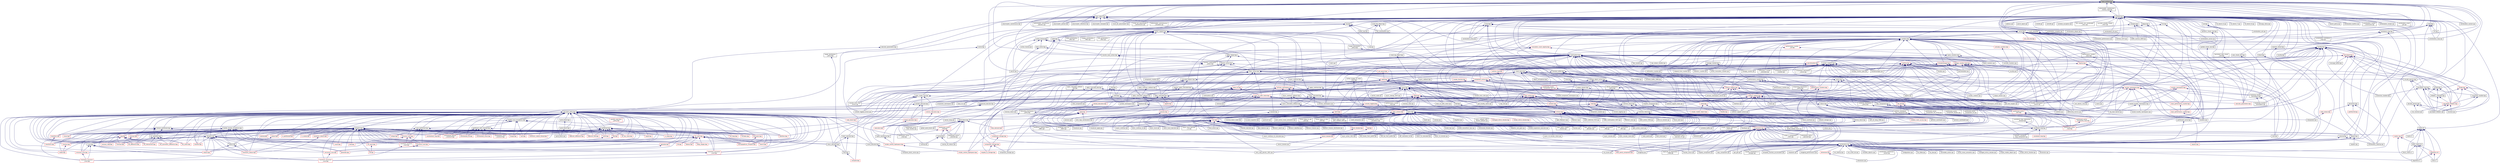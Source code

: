 digraph "input_archive.hpp"
{
  edge [fontname="Helvetica",fontsize="10",labelfontname="Helvetica",labelfontsize="10"];
  node [fontname="Helvetica",fontsize="10",shape=record];
  Node158 [label="input_archive.hpp",height=0.2,width=0.4,color="black", fillcolor="grey75", style="filled", fontcolor="black"];
  Node158 -> Node159 [dir="back",color="midnightblue",fontsize="10",style="solid",fontname="Helvetica"];
  Node159 [label="action_support.hpp",height=0.2,width=0.4,color="black", fillcolor="white", style="filled",URL="$d4/dd8/action__support_8hpp.html"];
  Node159 -> Node160 [dir="back",color="midnightblue",fontsize="10",style="solid",fontname="Helvetica"];
  Node160 [label="child.hpp",height=0.2,width=0.4,color="black", fillcolor="white", style="filled",URL="$d7/d44/server_2child_8hpp.html"];
  Node160 -> Node161 [dir="back",color="midnightblue",fontsize="10",style="solid",fontname="Helvetica"];
  Node161 [label="child.hpp",height=0.2,width=0.4,color="black", fillcolor="white", style="filled",URL="$d5/dcf/child_8hpp.html"];
  Node161 -> Node162 [dir="back",color="midnightblue",fontsize="10",style="solid",fontname="Helvetica"];
  Node162 [label="process.hpp",height=0.2,width=0.4,color="red", fillcolor="white", style="filled",URL="$da/dac/components_2process_2process_8hpp.html"];
  Node162 -> Node165 [dir="back",color="midnightblue",fontsize="10",style="solid",fontname="Helvetica"];
  Node165 [label="process.cpp",height=0.2,width=0.4,color="black", fillcolor="white", style="filled",URL="$d0/d4c/process_8cpp.html"];
  Node161 -> Node166 [dir="back",color="midnightblue",fontsize="10",style="solid",fontname="Helvetica"];
  Node166 [label="child_component.cpp",height=0.2,width=0.4,color="black", fillcolor="white", style="filled",URL="$df/dd7/child__component_8cpp.html"];
  Node160 -> Node165 [dir="back",color="midnightblue",fontsize="10",style="solid",fontname="Helvetica"];
  Node160 -> Node166 [dir="back",color="midnightblue",fontsize="10",style="solid",fontname="Helvetica"];
  Node159 -> Node167 [dir="back",color="midnightblue",fontsize="10",style="solid",fontname="Helvetica"];
  Node167 [label="async_continue.hpp",height=0.2,width=0.4,color="black", fillcolor="white", style="filled",URL="$d9/d8b/async__continue_8hpp.html"];
  Node167 -> Node168 [dir="back",color="midnightblue",fontsize="10",style="solid",fontname="Helvetica"];
  Node168 [label="async.hpp",height=0.2,width=0.4,color="black", fillcolor="white", style="filled",URL="$d5/d2c/async_8hpp.html"];
  Node168 -> Node169 [dir="back",color="midnightblue",fontsize="10",style="solid",fontname="Helvetica"];
  Node169 [label="stencil_iterator.cpp",height=0.2,width=0.4,color="black", fillcolor="white", style="filled",URL="$d6/de1/server_2stencil__iterator_8cpp.html"];
  Node168 -> Node170 [dir="back",color="midnightblue",fontsize="10",style="solid",fontname="Helvetica"];
  Node170 [label="apply.hpp",height=0.2,width=0.4,color="red", fillcolor="white", style="filled",URL="$d7/d4c/apply_8hpp.html"];
  Node170 -> Node172 [dir="back",color="midnightblue",fontsize="10",style="solid",fontname="Helvetica"];
  Node172 [label="ostream.hpp",height=0.2,width=0.4,color="red", fillcolor="white", style="filled",URL="$d1/d38/ostream_8hpp.html"];
  Node172 -> Node284 [dir="back",color="midnightblue",fontsize="10",style="solid",fontname="Helvetica"];
  Node284 [label="component_module.cpp",height=0.2,width=0.4,color="black", fillcolor="white", style="filled",URL="$da/d41/iostreams_2component__module_8cpp.html"];
  Node170 -> Node288 [dir="back",color="midnightblue",fontsize="10",style="solid",fontname="Helvetica"];
  Node288 [label="apply.hpp",height=0.2,width=0.4,color="red", fillcolor="white", style="filled",URL="$d6/d2c/include_2apply_8hpp.html"];
  Node288 -> Node297 [dir="back",color="midnightblue",fontsize="10",style="solid",fontname="Helvetica"];
  Node297 [label="async_continue.cpp",height=0.2,width=0.4,color="black", fillcolor="white", style="filled",URL="$d4/d19/async__continue_8cpp.html"];
  Node288 -> Node298 [dir="back",color="midnightblue",fontsize="10",style="solid",fontname="Helvetica"];
  Node298 [label="async_continue_cb.cpp",height=0.2,width=0.4,color="black", fillcolor="white", style="filled",URL="$df/d37/async__continue__cb_8cpp.html"];
  Node288 -> Node299 [dir="back",color="midnightblue",fontsize="10",style="solid",fontname="Helvetica"];
  Node299 [label="async_continue_cb_colocated.cpp",height=0.2,width=0.4,color="black", fillcolor="white", style="filled",URL="$dd/dce/async__continue__cb__colocated_8cpp.html"];
  Node288 -> Node300 [dir="back",color="midnightblue",fontsize="10",style="solid",fontname="Helvetica"];
  Node300 [label="async_local.cpp",height=0.2,width=0.4,color="black", fillcolor="white", style="filled",URL="$d3/d4c/async__local_8cpp.html"];
  Node288 -> Node301 [dir="back",color="midnightblue",fontsize="10",style="solid",fontname="Helvetica"];
  Node301 [label="async_local_executor.cpp",height=0.2,width=0.4,color="black", fillcolor="white", style="filled",URL="$d4/dce/async__local__executor_8cpp.html"];
  Node288 -> Node302 [dir="back",color="midnightblue",fontsize="10",style="solid",fontname="Helvetica"];
  Node302 [label="async_local_executor\l_v1.cpp",height=0.2,width=0.4,color="black", fillcolor="white", style="filled",URL="$da/d4a/async__local__executor__v1_8cpp.html"];
  Node288 -> Node305 [dir="back",color="midnightblue",fontsize="10",style="solid",fontname="Helvetica"];
  Node305 [label="zero_copy_serialization.cpp",height=0.2,width=0.4,color="black", fillcolor="white", style="filled",URL="$d4/dea/zero__copy__serialization_8cpp.html"];
  Node170 -> Node1138 [dir="back",color="midnightblue",fontsize="10",style="solid",fontname="Helvetica"];
  Node1138 [label="parallel_executor.hpp",height=0.2,width=0.4,color="black", fillcolor="white", style="filled",URL="$d8/d39/parallel__executor_8hpp.html"];
  Node1138 -> Node1139 [dir="back",color="midnightblue",fontsize="10",style="solid",fontname="Helvetica"];
  Node1139 [label="execution_policy.hpp",height=0.2,width=0.4,color="black", fillcolor="white", style="filled",URL="$d4/d36/execution__policy_8hpp.html"];
  Node1139 -> Node896 [dir="back",color="midnightblue",fontsize="10",style="solid",fontname="Helvetica"];
  Node896 [label="block_allocator.hpp",height=0.2,width=0.4,color="black", fillcolor="white", style="filled",URL="$d9/d7a/block__allocator_8hpp.html"];
  Node896 -> Node311 [dir="back",color="midnightblue",fontsize="10",style="solid",fontname="Helvetica"];
  Node311 [label="host.hpp",height=0.2,width=0.4,color="black", fillcolor="white", style="filled",URL="$dd/d78/host_8hpp.html"];
  Node311 -> Node312 [dir="back",color="midnightblue",fontsize="10",style="solid",fontname="Helvetica"];
  Node312 [label="compute.hpp",height=0.2,width=0.4,color="red", fillcolor="white", style="filled",URL="$df/dd0/compute_8hpp.html"];
  Node1139 -> Node1140 [dir="back",color="midnightblue",fontsize="10",style="solid",fontname="Helvetica"];
  Node1140 [label="parallel_execution\l_policy.hpp",height=0.2,width=0.4,color="red", fillcolor="white", style="filled",URL="$d5/ddf/parallel__execution__policy_8hpp.html"];
  Node1139 -> Node1144 [dir="back",color="midnightblue",fontsize="10",style="solid",fontname="Helvetica"];
  Node1144 [label="spmd_block.hpp",height=0.2,width=0.4,color="black", fillcolor="white", style="filled",URL="$d7/d72/lcos_2local_2spmd__block_8hpp.html"];
  Node1144 -> Node1145 [dir="back",color="midnightblue",fontsize="10",style="solid",fontname="Helvetica"];
  Node1145 [label="spmd_block.hpp",height=0.2,width=0.4,color="black", fillcolor="white", style="filled",URL="$d0/d37/parallel_2spmd__block_8hpp.html"];
  Node1145 -> Node773 [dir="back",color="midnightblue",fontsize="10",style="solid",fontname="Helvetica"];
  Node773 [label="spmd_block.cpp",height=0.2,width=0.4,color="black", fillcolor="white", style="filled",URL="$d7/dbf/spmd__block_8cpp.html"];
  Node1139 -> Node1146 [dir="back",color="midnightblue",fontsize="10",style="solid",fontname="Helvetica"];
  Node1146 [label="spmd_block.hpp",height=0.2,width=0.4,color="black", fillcolor="white", style="filled",URL="$d3/d34/lcos_2spmd__block_8hpp.html"];
  Node1146 -> Node1070 [dir="back",color="midnightblue",fontsize="10",style="solid",fontname="Helvetica"];
  Node1070 [label="coarray.hpp",height=0.2,width=0.4,color="black", fillcolor="white", style="filled",URL="$d0/da7/coarray_8hpp.html"];
  Node1070 -> Node1071 [dir="back",color="midnightblue",fontsize="10",style="solid",fontname="Helvetica"];
  Node1071 [label="coarray.cpp",height=0.2,width=0.4,color="black", fillcolor="white", style="filled",URL="$d8/d2c/coarray_8cpp.html"];
  Node1070 -> Node1072 [dir="back",color="midnightblue",fontsize="10",style="solid",fontname="Helvetica"];
  Node1072 [label="coarray_all_reduce.cpp",height=0.2,width=0.4,color="black", fillcolor="white", style="filled",URL="$da/ddb/coarray__all__reduce_8cpp.html"];
  Node1146 -> Node1147 [dir="back",color="midnightblue",fontsize="10",style="solid",fontname="Helvetica"];
  Node1147 [label="view_element.hpp",height=0.2,width=0.4,color="red", fillcolor="white", style="filled",URL="$de/d49/view__element_8hpp.html"];
  Node1146 -> Node1073 [dir="back",color="midnightblue",fontsize="10",style="solid",fontname="Helvetica"];
  Node1073 [label="partitioned_vector\l_view.hpp",height=0.2,width=0.4,color="red", fillcolor="white", style="filled",URL="$da/dc2/components_2containers_2partitioned__vector_2partitioned__vector__view_8hpp.html"];
  Node1073 -> Node1070 [dir="back",color="midnightblue",fontsize="10",style="solid",fontname="Helvetica"];
  Node1073 -> Node1076 [dir="back",color="midnightblue",fontsize="10",style="solid",fontname="Helvetica"];
  Node1076 [label="partitioned_vector\l_subview.cpp",height=0.2,width=0.4,color="black", fillcolor="white", style="filled",URL="$dc/d09/partitioned__vector__subview_8cpp.html"];
  Node1073 -> Node1077 [dir="back",color="midnightblue",fontsize="10",style="solid",fontname="Helvetica"];
  Node1077 [label="partitioned_vector\l_view.cpp",height=0.2,width=0.4,color="black", fillcolor="white", style="filled",URL="$d9/dcf/partitioned__vector__view_8cpp.html"];
  Node1146 -> Node1071 [dir="back",color="midnightblue",fontsize="10",style="solid",fontname="Helvetica"];
  Node1146 -> Node1072 [dir="back",color="midnightblue",fontsize="10",style="solid",fontname="Helvetica"];
  Node1146 -> Node1076 [dir="back",color="midnightblue",fontsize="10",style="solid",fontname="Helvetica"];
  Node1146 -> Node1077 [dir="back",color="midnightblue",fontsize="10",style="solid",fontname="Helvetica"];
  Node1146 -> Node1078 [dir="back",color="midnightblue",fontsize="10",style="solid",fontname="Helvetica"];
  Node1078 [label="partitioned_vector\l_view_iterator.cpp",height=0.2,width=0.4,color="black", fillcolor="white", style="filled",URL="$d6/d94/partitioned__vector__view__iterator_8cpp.html"];
  Node1146 -> Node558 [dir="back",color="midnightblue",fontsize="10",style="solid",fontname="Helvetica"];
  Node558 [label="global_spmd_block.cpp",height=0.2,width=0.4,color="black", fillcolor="white", style="filled",URL="$da/d4f/global__spmd__block_8cpp.html"];
  Node1139 -> Node943 [dir="back",color="midnightblue",fontsize="10",style="solid",fontname="Helvetica"];
  Node943 [label="adjacent_difference.hpp",height=0.2,width=0.4,color="red", fillcolor="white", style="filled",URL="$d1/d17/adjacent__difference_8hpp.html"];
  Node1139 -> Node947 [dir="back",color="midnightblue",fontsize="10",style="solid",fontname="Helvetica"];
  Node947 [label="adjacent_find.hpp",height=0.2,width=0.4,color="red", fillcolor="white", style="filled",URL="$d6/d68/adjacent__find_8hpp.html"];
  Node1139 -> Node949 [dir="back",color="midnightblue",fontsize="10",style="solid",fontname="Helvetica"];
  Node949 [label="all_any_none.hpp",height=0.2,width=0.4,color="red", fillcolor="white", style="filled",URL="$d8/ddd/all__any__none_8hpp.html"];
  Node1139 -> Node875 [dir="back",color="midnightblue",fontsize="10",style="solid",fontname="Helvetica"];
  Node875 [label="copy.hpp",height=0.2,width=0.4,color="red", fillcolor="white", style="filled",URL="$d3/d90/algorithms_2copy_8hpp.html"];
  Node875 -> Node878 [dir="back",color="midnightblue",fontsize="10",style="solid",fontname="Helvetica"];
  Node878 [label="remove_copy.hpp",height=0.2,width=0.4,color="red", fillcolor="white", style="filled",URL="$d6/db8/algorithms_2remove__copy_8hpp.html"];
  Node875 -> Node881 [dir="back",color="midnightblue",fontsize="10",style="solid",fontname="Helvetica"];
  Node881 [label="reverse.hpp",height=0.2,width=0.4,color="red", fillcolor="white", style="filled",URL="$d2/df8/algorithms_2reverse_8hpp.html"];
  Node881 -> Node851 [dir="back",color="midnightblue",fontsize="10",style="solid",fontname="Helvetica"];
  Node851 [label="rotate.hpp",height=0.2,width=0.4,color="red", fillcolor="white", style="filled",URL="$da/df0/algorithms_2rotate_8hpp.html"];
  Node875 -> Node851 [dir="back",color="midnightblue",fontsize="10",style="solid",fontname="Helvetica"];
  Node875 -> Node884 [dir="back",color="midnightblue",fontsize="10",style="solid",fontname="Helvetica"];
  Node884 [label="set_difference.hpp",height=0.2,width=0.4,color="red", fillcolor="white", style="filled",URL="$d9/d20/set__difference_8hpp.html"];
  Node875 -> Node886 [dir="back",color="midnightblue",fontsize="10",style="solid",fontname="Helvetica"];
  Node886 [label="set_intersection.hpp",height=0.2,width=0.4,color="red", fillcolor="white", style="filled",URL="$d1/dd5/set__intersection_8hpp.html"];
  Node875 -> Node887 [dir="back",color="midnightblue",fontsize="10",style="solid",fontname="Helvetica"];
  Node887 [label="set_symmetric_difference.hpp",height=0.2,width=0.4,color="red", fillcolor="white", style="filled",URL="$de/da4/set__symmetric__difference_8hpp.html"];
  Node875 -> Node888 [dir="back",color="midnightblue",fontsize="10",style="solid",fontname="Helvetica"];
  Node888 [label="set_union.hpp",height=0.2,width=0.4,color="red", fillcolor="white", style="filled",URL="$d9/d1a/set__union_8hpp.html"];
  Node1139 -> Node951 [dir="back",color="midnightblue",fontsize="10",style="solid",fontname="Helvetica"];
  Node951 [label="count.hpp",height=0.2,width=0.4,color="red", fillcolor="white", style="filled",URL="$d7/d8f/algorithms_2count_8hpp.html"];
  Node951 -> Node955 [dir="back",color="midnightblue",fontsize="10",style="solid",fontname="Helvetica"];
  Node955 [label="count.hpp",height=0.2,width=0.4,color="red", fillcolor="white", style="filled",URL="$d9/dd7/segmented__algorithms_2count_8hpp.html"];
  Node1139 -> Node890 [dir="back",color="midnightblue",fontsize="10",style="solid",fontname="Helvetica"];
  Node890 [label="destroy.hpp",height=0.2,width=0.4,color="red", fillcolor="white", style="filled",URL="$df/dd5/destroy_8hpp.html"];
  Node1139 -> Node1150 [dir="back",color="midnightblue",fontsize="10",style="solid",fontname="Helvetica"];
  Node1150 [label="dispatch.hpp",height=0.2,width=0.4,color="black", fillcolor="white", style="filled",URL="$dd/dd9/algorithms_2detail_2dispatch_8hpp.html"];
  Node1150 -> Node943 [dir="back",color="midnightblue",fontsize="10",style="solid",fontname="Helvetica"];
  Node1150 -> Node947 [dir="back",color="midnightblue",fontsize="10",style="solid",fontname="Helvetica"];
  Node1150 -> Node949 [dir="back",color="midnightblue",fontsize="10",style="solid",fontname="Helvetica"];
  Node1150 -> Node875 [dir="back",color="midnightblue",fontsize="10",style="solid",fontname="Helvetica"];
  Node1150 -> Node951 [dir="back",color="midnightblue",fontsize="10",style="solid",fontname="Helvetica"];
  Node1150 -> Node890 [dir="back",color="midnightblue",fontsize="10",style="solid",fontname="Helvetica"];
  Node1150 -> Node956 [dir="back",color="midnightblue",fontsize="10",style="solid",fontname="Helvetica"];
  Node956 [label="equal.hpp",height=0.2,width=0.4,color="red", fillcolor="white", style="filled",URL="$dc/d0a/equal_8hpp.html"];
  Node1150 -> Node958 [dir="back",color="midnightblue",fontsize="10",style="solid",fontname="Helvetica"];
  Node958 [label="exclusive_scan.hpp",height=0.2,width=0.4,color="red", fillcolor="white", style="filled",URL="$d8/d31/algorithms_2exclusive__scan_8hpp.html"];
  Node958 -> Node963 [dir="back",color="midnightblue",fontsize="10",style="solid",fontname="Helvetica"];
  Node963 [label="exclusive_scan.hpp",height=0.2,width=0.4,color="red", fillcolor="white", style="filled",URL="$d0/d53/segmented__algorithms_2exclusive__scan_8hpp.html"];
  Node963 -> Node964 [dir="back",color="midnightblue",fontsize="10",style="solid",fontname="Helvetica"];
  Node964 [label="transform_exclusive\l_scan.hpp",height=0.2,width=0.4,color="red", fillcolor="white", style="filled",URL="$d2/dda/segmented__algorithms_2transform__exclusive__scan_8hpp.html"];
  Node1150 -> Node906 [dir="back",color="midnightblue",fontsize="10",style="solid",fontname="Helvetica"];
  Node906 [label="fill.hpp",height=0.2,width=0.4,color="red", fillcolor="white", style="filled",URL="$d2/d63/algorithms_2fill_8hpp.html"];
  Node1150 -> Node967 [dir="back",color="midnightblue",fontsize="10",style="solid",fontname="Helvetica"];
  Node967 [label="find.hpp",height=0.2,width=0.4,color="red", fillcolor="white", style="filled",URL="$d5/dc1/algorithms_2find_8hpp.html"];
  Node967 -> Node969 [dir="back",color="midnightblue",fontsize="10",style="solid",fontname="Helvetica"];
  Node969 [label="find.hpp",height=0.2,width=0.4,color="red", fillcolor="white", style="filled",URL="$d4/d1f/segmented__algorithms_2find_8hpp.html"];
  Node1150 -> Node895 [dir="back",color="midnightblue",fontsize="10",style="solid",fontname="Helvetica"];
  Node895 [label="for_each.hpp",height=0.2,width=0.4,color="red", fillcolor="white", style="filled",URL="$d8/d62/algorithms_2for__each_8hpp.html"];
  Node895 -> Node896 [dir="back",color="midnightblue",fontsize="10",style="solid",fontname="Helvetica"];
  Node895 -> Node906 [dir="back",color="midnightblue",fontsize="10",style="solid",fontname="Helvetica"];
  Node895 -> Node910 [dir="back",color="midnightblue",fontsize="10",style="solid",fontname="Helvetica"];
  Node910 [label="generate.hpp",height=0.2,width=0.4,color="red", fillcolor="white", style="filled",URL="$d5/da9/algorithms_2generate_8hpp.html"];
  Node910 -> Node913 [dir="back",color="midnightblue",fontsize="10",style="solid",fontname="Helvetica"];
  Node913 [label="generate.hpp",height=0.2,width=0.4,color="red", fillcolor="white", style="filled",URL="$d2/d5d/segmented__algorithms_2generate_8hpp.html"];
  Node895 -> Node914 [dir="back",color="midnightblue",fontsize="10",style="solid",fontname="Helvetica"];
  Node914 [label="lexicographical_compare.hpp",height=0.2,width=0.4,color="red", fillcolor="white", style="filled",URL="$d5/ddd/lexicographical__compare_8hpp.html"];
  Node895 -> Node916 [dir="back",color="midnightblue",fontsize="10",style="solid",fontname="Helvetica"];
  Node916 [label="replace.hpp",height=0.2,width=0.4,color="red", fillcolor="white", style="filled",URL="$d6/db6/algorithms_2replace_8hpp.html"];
  Node895 -> Node881 [dir="back",color="midnightblue",fontsize="10",style="solid",fontname="Helvetica"];
  Node895 -> Node919 [dir="back",color="midnightblue",fontsize="10",style="solid",fontname="Helvetica"];
  Node919 [label="search.hpp",height=0.2,width=0.4,color="red", fillcolor="white", style="filled",URL="$d7/d6f/search_8hpp.html"];
  Node895 -> Node921 [dir="back",color="midnightblue",fontsize="10",style="solid",fontname="Helvetica"];
  Node921 [label="swap_ranges.hpp",height=0.2,width=0.4,color="red", fillcolor="white", style="filled",URL="$df/d24/swap__ranges_8hpp.html"];
  Node895 -> Node924 [dir="back",color="midnightblue",fontsize="10",style="solid",fontname="Helvetica"];
  Node924 [label="for_each.hpp",height=0.2,width=0.4,color="red", fillcolor="white", style="filled",URL="$de/daa/segmented__algorithms_2for__each_8hpp.html"];
  Node924 -> Node925 [dir="back",color="midnightblue",fontsize="10",style="solid",fontname="Helvetica"];
  Node925 [label="fill.hpp",height=0.2,width=0.4,color="red", fillcolor="white", style="filled",URL="$de/d82/segmented__algorithms_2fill_8hpp.html"];
  Node895 -> Node926 [dir="back",color="midnightblue",fontsize="10",style="solid",fontname="Helvetica"];
  Node926 [label="numa_allocator.hpp",height=0.2,width=0.4,color="black", fillcolor="white", style="filled",URL="$d7/df0/numa__allocator_8hpp.html"];
  Node926 -> Node435 [dir="back",color="midnightblue",fontsize="10",style="solid",fontname="Helvetica"];
  Node435 [label="transpose_block_numa.cpp",height=0.2,width=0.4,color="black", fillcolor="white", style="filled",URL="$dd/d3b/transpose__block__numa_8cpp.html"];
  Node1150 -> Node970 [dir="back",color="midnightblue",fontsize="10",style="solid",fontname="Helvetica"];
  Node970 [label="for_loop.hpp",height=0.2,width=0.4,color="red", fillcolor="white", style="filled",URL="$de/dee/for__loop_8hpp.html"];
  Node1150 -> Node910 [dir="back",color="midnightblue",fontsize="10",style="solid",fontname="Helvetica"];
  Node1150 -> Node972 [dir="back",color="midnightblue",fontsize="10",style="solid",fontname="Helvetica"];
  Node972 [label="includes.hpp",height=0.2,width=0.4,color="red", fillcolor="white", style="filled",URL="$d5/d6e/includes_8hpp.html"];
  Node1150 -> Node973 [dir="back",color="midnightblue",fontsize="10",style="solid",fontname="Helvetica"];
  Node973 [label="inclusive_scan.hpp",height=0.2,width=0.4,color="red", fillcolor="white", style="filled",URL="$da/dbf/algorithms_2inclusive__scan_8hpp.html"];
  Node973 -> Node958 [dir="back",color="midnightblue",fontsize="10",style="solid",fontname="Helvetica"];
  Node973 -> Node974 [dir="back",color="midnightblue",fontsize="10",style="solid",fontname="Helvetica"];
  Node974 [label="transform_inclusive\l_scan.hpp",height=0.2,width=0.4,color="red", fillcolor="white", style="filled",URL="$d2/dc9/algorithms_2transform__inclusive__scan_8hpp.html"];
  Node974 -> Node975 [dir="back",color="midnightblue",fontsize="10",style="solid",fontname="Helvetica"];
  Node975 [label="transform_exclusive\l_scan.hpp",height=0.2,width=0.4,color="red", fillcolor="white", style="filled",URL="$d6/d4e/algorithms_2transform__exclusive__scan_8hpp.html"];
  Node975 -> Node964 [dir="back",color="midnightblue",fontsize="10",style="solid",fontname="Helvetica"];
  Node974 -> Node976 [dir="back",color="midnightblue",fontsize="10",style="solid",fontname="Helvetica"];
  Node976 [label="transform_inclusive\l_scan.hpp",height=0.2,width=0.4,color="red", fillcolor="white", style="filled",URL="$d7/d20/segmented__algorithms_2transform__inclusive__scan_8hpp.html"];
  Node973 -> Node977 [dir="back",color="midnightblue",fontsize="10",style="solid",fontname="Helvetica"];
  Node977 [label="inclusive_scan.hpp",height=0.2,width=0.4,color="red", fillcolor="white", style="filled",URL="$d8/de5/segmented__algorithms_2inclusive__scan_8hpp.html"];
  Node977 -> Node976 [dir="back",color="midnightblue",fontsize="10",style="solid",fontname="Helvetica"];
  Node1150 -> Node978 [dir="back",color="midnightblue",fontsize="10",style="solid",fontname="Helvetica"];
  Node978 [label="is_heap.hpp",height=0.2,width=0.4,color="red", fillcolor="white", style="filled",URL="$df/d5d/algorithms_2is__heap_8hpp.html"];
  Node1150 -> Node982 [dir="back",color="midnightblue",fontsize="10",style="solid",fontname="Helvetica"];
  Node982 [label="is_partitioned.hpp",height=0.2,width=0.4,color="red", fillcolor="white", style="filled",URL="$d8/dcf/is__partitioned_8hpp.html"];
  Node1150 -> Node984 [dir="back",color="midnightblue",fontsize="10",style="solid",fontname="Helvetica"];
  Node984 [label="is_sorted.hpp",height=0.2,width=0.4,color="red", fillcolor="white", style="filled",URL="$d7/d12/is__sorted_8hpp.html"];
  Node1150 -> Node914 [dir="back",color="midnightblue",fontsize="10",style="solid",fontname="Helvetica"];
  Node1150 -> Node1119 [dir="back",color="midnightblue",fontsize="10",style="solid",fontname="Helvetica"];
  Node1119 [label="merge.hpp",height=0.2,width=0.4,color="red", fillcolor="white", style="filled",URL="$d6/dc7/algorithms_2merge_8hpp.html"];
  Node1150 -> Node986 [dir="back",color="midnightblue",fontsize="10",style="solid",fontname="Helvetica"];
  Node986 [label="minmax.hpp",height=0.2,width=0.4,color="red", fillcolor="white", style="filled",URL="$d0/d81/algorithms_2minmax_8hpp.html"];
  Node986 -> Node989 [dir="back",color="midnightblue",fontsize="10",style="solid",fontname="Helvetica"];
  Node989 [label="minmax.hpp",height=0.2,width=0.4,color="red", fillcolor="white", style="filled",URL="$db/d7e/segmented__algorithms_2minmax_8hpp.html"];
  Node1150 -> Node990 [dir="back",color="midnightblue",fontsize="10",style="solid",fontname="Helvetica"];
  Node990 [label="mismatch.hpp",height=0.2,width=0.4,color="red", fillcolor="white", style="filled",URL="$d8/d5c/mismatch_8hpp.html"];
  Node990 -> Node914 [dir="back",color="midnightblue",fontsize="10",style="solid",fontname="Helvetica"];
  Node1150 -> Node927 [dir="back",color="midnightblue",fontsize="10",style="solid",fontname="Helvetica"];
  Node927 [label="move.hpp",height=0.2,width=0.4,color="red", fillcolor="white", style="filled",URL="$d4/d71/move_8hpp.html"];
  Node1150 -> Node1011 [dir="back",color="midnightblue",fontsize="10",style="solid",fontname="Helvetica"];
  Node1011 [label="partition.hpp",height=0.2,width=0.4,color="red", fillcolor="white", style="filled",URL="$db/d01/hpx_2parallel_2algorithms_2partition_8hpp.html"];
  Node1150 -> Node992 [dir="back",color="midnightblue",fontsize="10",style="solid",fontname="Helvetica"];
  Node992 [label="reduce.hpp",height=0.2,width=0.4,color="red", fillcolor="white", style="filled",URL="$d1/da8/parallel_2algorithms_2reduce_8hpp.html"];
  Node992 -> Node993 [dir="back",color="midnightblue",fontsize="10",style="solid",fontname="Helvetica"];
  Node993 [label="reduce.hpp",height=0.2,width=0.4,color="red", fillcolor="white", style="filled",URL="$d8/d1a/parallel_2segmented__algorithms_2reduce_8hpp.html"];
  Node1150 -> Node878 [dir="back",color="midnightblue",fontsize="10",style="solid",fontname="Helvetica"];
  Node1150 -> Node916 [dir="back",color="midnightblue",fontsize="10",style="solid",fontname="Helvetica"];
  Node1150 -> Node881 [dir="back",color="midnightblue",fontsize="10",style="solid",fontname="Helvetica"];
  Node1150 -> Node851 [dir="back",color="midnightblue",fontsize="10",style="solid",fontname="Helvetica"];
  Node1150 -> Node919 [dir="back",color="midnightblue",fontsize="10",style="solid",fontname="Helvetica"];
  Node1150 -> Node884 [dir="back",color="midnightblue",fontsize="10",style="solid",fontname="Helvetica"];
  Node1150 -> Node886 [dir="back",color="midnightblue",fontsize="10",style="solid",fontname="Helvetica"];
  Node1150 -> Node887 [dir="back",color="midnightblue",fontsize="10",style="solid",fontname="Helvetica"];
  Node1150 -> Node888 [dir="back",color="midnightblue",fontsize="10",style="solid",fontname="Helvetica"];
  Node1150 -> Node865 [dir="back",color="midnightblue",fontsize="10",style="solid",fontname="Helvetica"];
  Node865 [label="sort.hpp",height=0.2,width=0.4,color="red", fillcolor="white", style="filled",URL="$d3/d10/algorithms_2sort_8hpp.html"];
  Node1150 -> Node921 [dir="back",color="midnightblue",fontsize="10",style="solid",fontname="Helvetica"];
  Node1150 -> Node929 [dir="back",color="midnightblue",fontsize="10",style="solid",fontname="Helvetica"];
  Node929 [label="transform.hpp",height=0.2,width=0.4,color="red", fillcolor="white", style="filled",URL="$d4/d47/algorithms_2transform_8hpp.html"];
  Node929 -> Node937 [dir="back",color="midnightblue",fontsize="10",style="solid",fontname="Helvetica"];
  Node937 [label="transform.hpp",height=0.2,width=0.4,color="red", fillcolor="white", style="filled",URL="$d8/d80/segmented__algorithms_2transform_8hpp.html"];
  Node1150 -> Node975 [dir="back",color="midnightblue",fontsize="10",style="solid",fontname="Helvetica"];
  Node1150 -> Node974 [dir="back",color="midnightblue",fontsize="10",style="solid",fontname="Helvetica"];
  Node1150 -> Node994 [dir="back",color="midnightblue",fontsize="10",style="solid",fontname="Helvetica"];
  Node994 [label="transform_reduce.hpp",height=0.2,width=0.4,color="red", fillcolor="white", style="filled",URL="$d1/da3/algorithms_2transform__reduce_8hpp.html"];
  Node994 -> Node997 [dir="back",color="midnightblue",fontsize="10",style="solid",fontname="Helvetica"];
  Node997 [label="transform_reduce.hpp",height=0.2,width=0.4,color="red", fillcolor="white", style="filled",URL="$d5/da7/segmented__algorithms_2transform__reduce_8hpp.html"];
  Node1150 -> Node998 [dir="back",color="midnightblue",fontsize="10",style="solid",fontname="Helvetica"];
  Node998 [label="transform_reduce_binary.hpp",height=0.2,width=0.4,color="red", fillcolor="white", style="filled",URL="$d9/d0f/transform__reduce__binary_8hpp.html"];
  Node1150 -> Node1000 [dir="back",color="midnightblue",fontsize="10",style="solid",fontname="Helvetica"];
  Node1000 [label="uninitialized_copy.hpp",height=0.2,width=0.4,color="red", fillcolor="white", style="filled",URL="$dd/d85/uninitialized__copy_8hpp.html"];
  Node1150 -> Node1002 [dir="back",color="midnightblue",fontsize="10",style="solid",fontname="Helvetica"];
  Node1002 [label="uninitialized_default\l_construct.hpp",height=0.2,width=0.4,color="red", fillcolor="white", style="filled",URL="$db/d72/uninitialized__default__construct_8hpp.html"];
  Node1150 -> Node1004 [dir="back",color="midnightblue",fontsize="10",style="solid",fontname="Helvetica"];
  Node1004 [label="uninitialized_fill.hpp",height=0.2,width=0.4,color="red", fillcolor="white", style="filled",URL="$dc/d5a/uninitialized__fill_8hpp.html"];
  Node1150 -> Node1006 [dir="back",color="midnightblue",fontsize="10",style="solid",fontname="Helvetica"];
  Node1006 [label="uninitialized_move.hpp",height=0.2,width=0.4,color="red", fillcolor="white", style="filled",URL="$d5/d93/uninitialized__move_8hpp.html"];
  Node1150 -> Node1008 [dir="back",color="midnightblue",fontsize="10",style="solid",fontname="Helvetica"];
  Node1008 [label="uninitialized_value\l_construct.hpp",height=0.2,width=0.4,color="red", fillcolor="white", style="filled",URL="$d5/dcf/uninitialized__value__construct_8hpp.html"];
  Node1150 -> Node938 [dir="back",color="midnightblue",fontsize="10",style="solid",fontname="Helvetica"];
  Node938 [label="unique.hpp",height=0.2,width=0.4,color="red", fillcolor="white", style="filled",URL="$d8/d56/algorithms_2unique_8hpp.html"];
  Node1150 -> Node955 [dir="back",color="midnightblue",fontsize="10",style="solid",fontname="Helvetica"];
  Node1150 -> Node1151 [dir="back",color="midnightblue",fontsize="10",style="solid",fontname="Helvetica"];
  Node1151 [label="dispatch.hpp",height=0.2,width=0.4,color="black", fillcolor="white", style="filled",URL="$d6/dc5/segmented__algorithms_2detail_2dispatch_8hpp.html"];
  Node1151 -> Node955 [dir="back",color="midnightblue",fontsize="10",style="solid",fontname="Helvetica"];
  Node1151 -> Node1152 [dir="back",color="midnightblue",fontsize="10",style="solid",fontname="Helvetica"];
  Node1152 [label="reduce.hpp",height=0.2,width=0.4,color="black", fillcolor="white", style="filled",URL="$d9/d26/parallel_2segmented__algorithms_2detail_2reduce_8hpp.html"];
  Node1152 -> Node993 [dir="back",color="midnightblue",fontsize="10",style="solid",fontname="Helvetica"];
  Node1152 -> Node997 [dir="back",color="midnightblue",fontsize="10",style="solid",fontname="Helvetica"];
  Node1151 -> Node1116 [dir="back",color="midnightblue",fontsize="10",style="solid",fontname="Helvetica"];
  Node1116 [label="scan.hpp",height=0.2,width=0.4,color="black", fillcolor="white", style="filled",URL="$de/dc0/scan_8hpp.html"];
  Node1116 -> Node963 [dir="back",color="midnightblue",fontsize="10",style="solid",fontname="Helvetica"];
  Node1116 -> Node977 [dir="back",color="midnightblue",fontsize="10",style="solid",fontname="Helvetica"];
  Node1116 -> Node964 [dir="back",color="midnightblue",fontsize="10",style="solid",fontname="Helvetica"];
  Node1116 -> Node976 [dir="back",color="midnightblue",fontsize="10",style="solid",fontname="Helvetica"];
  Node1151 -> Node1117 [dir="back",color="midnightblue",fontsize="10",style="solid",fontname="Helvetica"];
  Node1117 [label="transfer.hpp",height=0.2,width=0.4,color="red", fillcolor="white", style="filled",URL="$da/d37/parallel_2segmented__algorithms_2detail_2transfer_8hpp.html"];
  Node1151 -> Node963 [dir="back",color="midnightblue",fontsize="10",style="solid",fontname="Helvetica"];
  Node1151 -> Node969 [dir="back",color="midnightblue",fontsize="10",style="solid",fontname="Helvetica"];
  Node1151 -> Node924 [dir="back",color="midnightblue",fontsize="10",style="solid",fontname="Helvetica"];
  Node1151 -> Node913 [dir="back",color="midnightblue",fontsize="10",style="solid",fontname="Helvetica"];
  Node1151 -> Node977 [dir="back",color="midnightblue",fontsize="10",style="solid",fontname="Helvetica"];
  Node1151 -> Node989 [dir="back",color="midnightblue",fontsize="10",style="solid",fontname="Helvetica"];
  Node1151 -> Node993 [dir="back",color="midnightblue",fontsize="10",style="solid",fontname="Helvetica"];
  Node1151 -> Node937 [dir="back",color="midnightblue",fontsize="10",style="solid",fontname="Helvetica"];
  Node1151 -> Node964 [dir="back",color="midnightblue",fontsize="10",style="solid",fontname="Helvetica"];
  Node1151 -> Node976 [dir="back",color="midnightblue",fontsize="10",style="solid",fontname="Helvetica"];
  Node1151 -> Node997 [dir="back",color="midnightblue",fontsize="10",style="solid",fontname="Helvetica"];
  Node1150 -> Node1152 [dir="back",color="midnightblue",fontsize="10",style="solid",fontname="Helvetica"];
  Node1150 -> Node1116 [dir="back",color="midnightblue",fontsize="10",style="solid",fontname="Helvetica"];
  Node1150 -> Node1117 [dir="back",color="midnightblue",fontsize="10",style="solid",fontname="Helvetica"];
  Node1150 -> Node963 [dir="back",color="midnightblue",fontsize="10",style="solid",fontname="Helvetica"];
  Node1150 -> Node925 [dir="back",color="midnightblue",fontsize="10",style="solid",fontname="Helvetica"];
  Node1150 -> Node969 [dir="back",color="midnightblue",fontsize="10",style="solid",fontname="Helvetica"];
  Node1150 -> Node924 [dir="back",color="midnightblue",fontsize="10",style="solid",fontname="Helvetica"];
  Node1150 -> Node913 [dir="back",color="midnightblue",fontsize="10",style="solid",fontname="Helvetica"];
  Node1150 -> Node977 [dir="back",color="midnightblue",fontsize="10",style="solid",fontname="Helvetica"];
  Node1150 -> Node989 [dir="back",color="midnightblue",fontsize="10",style="solid",fontname="Helvetica"];
  Node1150 -> Node993 [dir="back",color="midnightblue",fontsize="10",style="solid",fontname="Helvetica"];
  Node1150 -> Node937 [dir="back",color="midnightblue",fontsize="10",style="solid",fontname="Helvetica"];
  Node1150 -> Node964 [dir="back",color="midnightblue",fontsize="10",style="solid",fontname="Helvetica"];
  Node1150 -> Node976 [dir="back",color="midnightblue",fontsize="10",style="solid",fontname="Helvetica"];
  Node1150 -> Node997 [dir="back",color="midnightblue",fontsize="10",style="solid",fontname="Helvetica"];
  Node1139 -> Node894 [dir="back",color="midnightblue",fontsize="10",style="solid",fontname="Helvetica"];
  Node894 [label="set_operation.hpp",height=0.2,width=0.4,color="black", fillcolor="white", style="filled",URL="$dc/d52/set__operation_8hpp.html"];
  Node894 -> Node884 [dir="back",color="midnightblue",fontsize="10",style="solid",fontname="Helvetica"];
  Node894 -> Node886 [dir="back",color="midnightblue",fontsize="10",style="solid",fontname="Helvetica"];
  Node894 -> Node887 [dir="back",color="midnightblue",fontsize="10",style="solid",fontname="Helvetica"];
  Node894 -> Node888 [dir="back",color="midnightblue",fontsize="10",style="solid",fontname="Helvetica"];
  Node1139 -> Node956 [dir="back",color="midnightblue",fontsize="10",style="solid",fontname="Helvetica"];
  Node1139 -> Node958 [dir="back",color="midnightblue",fontsize="10",style="solid",fontname="Helvetica"];
  Node1139 -> Node906 [dir="back",color="midnightblue",fontsize="10",style="solid",fontname="Helvetica"];
  Node1139 -> Node967 [dir="back",color="midnightblue",fontsize="10",style="solid",fontname="Helvetica"];
  Node1139 -> Node895 [dir="back",color="midnightblue",fontsize="10",style="solid",fontname="Helvetica"];
  Node1139 -> Node970 [dir="back",color="midnightblue",fontsize="10",style="solid",fontname="Helvetica"];
  Node1139 -> Node910 [dir="back",color="midnightblue",fontsize="10",style="solid",fontname="Helvetica"];
  Node1139 -> Node972 [dir="back",color="midnightblue",fontsize="10",style="solid",fontname="Helvetica"];
  Node1139 -> Node973 [dir="back",color="midnightblue",fontsize="10",style="solid",fontname="Helvetica"];
  Node1139 -> Node978 [dir="back",color="midnightblue",fontsize="10",style="solid",fontname="Helvetica"];
  Node1139 -> Node982 [dir="back",color="midnightblue",fontsize="10",style="solid",fontname="Helvetica"];
  Node1139 -> Node984 [dir="back",color="midnightblue",fontsize="10",style="solid",fontname="Helvetica"];
  Node1139 -> Node914 [dir="back",color="midnightblue",fontsize="10",style="solid",fontname="Helvetica"];
  Node1139 -> Node1119 [dir="back",color="midnightblue",fontsize="10",style="solid",fontname="Helvetica"];
  Node1139 -> Node986 [dir="back",color="midnightblue",fontsize="10",style="solid",fontname="Helvetica"];
  Node1139 -> Node990 [dir="back",color="midnightblue",fontsize="10",style="solid",fontname="Helvetica"];
  Node1139 -> Node927 [dir="back",color="midnightblue",fontsize="10",style="solid",fontname="Helvetica"];
  Node1139 -> Node1011 [dir="back",color="midnightblue",fontsize="10",style="solid",fontname="Helvetica"];
  Node1139 -> Node992 [dir="back",color="midnightblue",fontsize="10",style="solid",fontname="Helvetica"];
  Node1139 -> Node878 [dir="back",color="midnightblue",fontsize="10",style="solid",fontname="Helvetica"];
  Node1139 -> Node916 [dir="back",color="midnightblue",fontsize="10",style="solid",fontname="Helvetica"];
  Node1139 -> Node881 [dir="back",color="midnightblue",fontsize="10",style="solid",fontname="Helvetica"];
  Node1139 -> Node851 [dir="back",color="midnightblue",fontsize="10",style="solid",fontname="Helvetica"];
  Node1139 -> Node919 [dir="back",color="midnightblue",fontsize="10",style="solid",fontname="Helvetica"];
  Node1139 -> Node884 [dir="back",color="midnightblue",fontsize="10",style="solid",fontname="Helvetica"];
  Node1139 -> Node886 [dir="back",color="midnightblue",fontsize="10",style="solid",fontname="Helvetica"];
  Node1139 -> Node887 [dir="back",color="midnightblue",fontsize="10",style="solid",fontname="Helvetica"];
  Node1139 -> Node888 [dir="back",color="midnightblue",fontsize="10",style="solid",fontname="Helvetica"];
  Node1139 -> Node865 [dir="back",color="midnightblue",fontsize="10",style="solid",fontname="Helvetica"];
  Node1139 -> Node921 [dir="back",color="midnightblue",fontsize="10",style="solid",fontname="Helvetica"];
  Node1139 -> Node929 [dir="back",color="midnightblue",fontsize="10",style="solid",fontname="Helvetica"];
  Node1139 -> Node975 [dir="back",color="midnightblue",fontsize="10",style="solid",fontname="Helvetica"];
  Node1139 -> Node974 [dir="back",color="midnightblue",fontsize="10",style="solid",fontname="Helvetica"];
  Node1139 -> Node994 [dir="back",color="midnightblue",fontsize="10",style="solid",fontname="Helvetica"];
  Node1139 -> Node998 [dir="back",color="midnightblue",fontsize="10",style="solid",fontname="Helvetica"];
  Node1139 -> Node1000 [dir="back",color="midnightblue",fontsize="10",style="solid",fontname="Helvetica"];
  Node1139 -> Node1002 [dir="back",color="midnightblue",fontsize="10",style="solid",fontname="Helvetica"];
  Node1139 -> Node1004 [dir="back",color="midnightblue",fontsize="10",style="solid",fontname="Helvetica"];
  Node1139 -> Node1006 [dir="back",color="midnightblue",fontsize="10",style="solid",fontname="Helvetica"];
  Node1139 -> Node1008 [dir="back",color="midnightblue",fontsize="10",style="solid",fontname="Helvetica"];
  Node1139 -> Node938 [dir="back",color="midnightblue",fontsize="10",style="solid",fontname="Helvetica"];
  Node1139 -> Node1153 [dir="back",color="midnightblue",fontsize="10",style="solid",fontname="Helvetica"];
  Node1153 [label="timed_executors.hpp",height=0.2,width=0.4,color="red", fillcolor="white", style="filled",URL="$da/d91/timed__executors_8hpp.html"];
  Node1153 -> Node1160 [dir="back",color="midnightblue",fontsize="10",style="solid",fontname="Helvetica"];
  Node1160 [label="executors.hpp",height=0.2,width=0.4,color="red", fillcolor="white", style="filled",URL="$d6/d4e/parallel_2executors_8hpp.html"];
  Node1139 -> Node955 [dir="back",color="midnightblue",fontsize="10",style="solid",fontname="Helvetica"];
  Node1139 -> Node1151 [dir="back",color="midnightblue",fontsize="10",style="solid",fontname="Helvetica"];
  Node1139 -> Node1152 [dir="back",color="midnightblue",fontsize="10",style="solid",fontname="Helvetica"];
  Node1139 -> Node1116 [dir="back",color="midnightblue",fontsize="10",style="solid",fontname="Helvetica"];
  Node1139 -> Node1117 [dir="back",color="midnightblue",fontsize="10",style="solid",fontname="Helvetica"];
  Node1139 -> Node963 [dir="back",color="midnightblue",fontsize="10",style="solid",fontname="Helvetica"];
  Node1139 -> Node925 [dir="back",color="midnightblue",fontsize="10",style="solid",fontname="Helvetica"];
  Node1139 -> Node969 [dir="back",color="midnightblue",fontsize="10",style="solid",fontname="Helvetica"];
  Node1139 -> Node924 [dir="back",color="midnightblue",fontsize="10",style="solid",fontname="Helvetica"];
  Node1139 -> Node913 [dir="back",color="midnightblue",fontsize="10",style="solid",fontname="Helvetica"];
  Node1139 -> Node977 [dir="back",color="midnightblue",fontsize="10",style="solid",fontname="Helvetica"];
  Node1139 -> Node989 [dir="back",color="midnightblue",fontsize="10",style="solid",fontname="Helvetica"];
  Node1139 -> Node993 [dir="back",color="midnightblue",fontsize="10",style="solid",fontname="Helvetica"];
  Node1139 -> Node937 [dir="back",color="midnightblue",fontsize="10",style="solid",fontname="Helvetica"];
  Node1139 -> Node964 [dir="back",color="midnightblue",fontsize="10",style="solid",fontname="Helvetica"];
  Node1139 -> Node976 [dir="back",color="midnightblue",fontsize="10",style="solid",fontname="Helvetica"];
  Node1139 -> Node997 [dir="back",color="midnightblue",fontsize="10",style="solid",fontname="Helvetica"];
  Node1139 -> Node1145 [dir="back",color="midnightblue",fontsize="10",style="solid",fontname="Helvetica"];
  Node1139 -> Node872 [dir="back",color="midnightblue",fontsize="10",style="solid",fontname="Helvetica"];
  Node872 [label="task_block.hpp",height=0.2,width=0.4,color="red", fillcolor="white", style="filled",URL="$de/db7/task__block_8hpp.html"];
  Node1139 -> Node1168 [dir="back",color="midnightblue",fontsize="10",style="solid",fontname="Helvetica"];
  Node1168 [label="handle_local_exceptions.hpp",height=0.2,width=0.4,color="black", fillcolor="white", style="filled",URL="$dc/df9/handle__local__exceptions_8hpp.html"];
  Node1168 -> Node1119 [dir="back",color="midnightblue",fontsize="10",style="solid",fontname="Helvetica"];
  Node1168 -> Node1011 [dir="back",color="midnightblue",fontsize="10",style="solid",fontname="Helvetica"];
  Node1168 -> Node865 [dir="back",color="midnightblue",fontsize="10",style="solid",fontname="Helvetica"];
  Node1168 -> Node874 [dir="back",color="midnightblue",fontsize="10",style="solid",fontname="Helvetica"];
  Node874 [label="foreach_partitioner.hpp",height=0.2,width=0.4,color="black", fillcolor="white", style="filled",URL="$de/deb/foreach__partitioner_8hpp.html"];
  Node874 -> Node875 [dir="back",color="midnightblue",fontsize="10",style="solid",fontname="Helvetica"];
  Node874 -> Node890 [dir="back",color="midnightblue",fontsize="10",style="solid",fontname="Helvetica"];
  Node874 -> Node894 [dir="back",color="midnightblue",fontsize="10",style="solid",fontname="Helvetica"];
  Node874 -> Node895 [dir="back",color="midnightblue",fontsize="10",style="solid",fontname="Helvetica"];
  Node874 -> Node927 [dir="back",color="midnightblue",fontsize="10",style="solid",fontname="Helvetica"];
  Node874 -> Node929 [dir="back",color="midnightblue",fontsize="10",style="solid",fontname="Helvetica"];
  Node874 -> Node938 [dir="back",color="midnightblue",fontsize="10",style="solid",fontname="Helvetica"];
  Node1168 -> Node942 [dir="back",color="midnightblue",fontsize="10",style="solid",fontname="Helvetica"];
  Node942 [label="partitioner.hpp",height=0.2,width=0.4,color="black", fillcolor="white", style="filled",URL="$d6/d03/parallel_2util_2partitioner_8hpp.html"];
  Node942 -> Node943 [dir="back",color="midnightblue",fontsize="10",style="solid",fontname="Helvetica"];
  Node942 -> Node947 [dir="back",color="midnightblue",fontsize="10",style="solid",fontname="Helvetica"];
  Node942 -> Node949 [dir="back",color="midnightblue",fontsize="10",style="solid",fontname="Helvetica"];
  Node942 -> Node951 [dir="back",color="midnightblue",fontsize="10",style="solid",fontname="Helvetica"];
  Node942 -> Node894 [dir="back",color="midnightblue",fontsize="10",style="solid",fontname="Helvetica"];
  Node942 -> Node956 [dir="back",color="midnightblue",fontsize="10",style="solid",fontname="Helvetica"];
  Node942 -> Node958 [dir="back",color="midnightblue",fontsize="10",style="solid",fontname="Helvetica"];
  Node942 -> Node967 [dir="back",color="midnightblue",fontsize="10",style="solid",fontname="Helvetica"];
  Node942 -> Node970 [dir="back",color="midnightblue",fontsize="10",style="solid",fontname="Helvetica"];
  Node942 -> Node972 [dir="back",color="midnightblue",fontsize="10",style="solid",fontname="Helvetica"];
  Node942 -> Node973 [dir="back",color="midnightblue",fontsize="10",style="solid",fontname="Helvetica"];
  Node942 -> Node978 [dir="back",color="midnightblue",fontsize="10",style="solid",fontname="Helvetica"];
  Node942 -> Node982 [dir="back",color="midnightblue",fontsize="10",style="solid",fontname="Helvetica"];
  Node942 -> Node984 [dir="back",color="midnightblue",fontsize="10",style="solid",fontname="Helvetica"];
  Node942 -> Node914 [dir="back",color="midnightblue",fontsize="10",style="solid",fontname="Helvetica"];
  Node942 -> Node986 [dir="back",color="midnightblue",fontsize="10",style="solid",fontname="Helvetica"];
  Node942 -> Node990 [dir="back",color="midnightblue",fontsize="10",style="solid",fontname="Helvetica"];
  Node942 -> Node992 [dir="back",color="midnightblue",fontsize="10",style="solid",fontname="Helvetica"];
  Node942 -> Node919 [dir="back",color="midnightblue",fontsize="10",style="solid",fontname="Helvetica"];
  Node942 -> Node975 [dir="back",color="midnightblue",fontsize="10",style="solid",fontname="Helvetica"];
  Node942 -> Node974 [dir="back",color="midnightblue",fontsize="10",style="solid",fontname="Helvetica"];
  Node942 -> Node994 [dir="back",color="midnightblue",fontsize="10",style="solid",fontname="Helvetica"];
  Node942 -> Node998 [dir="back",color="midnightblue",fontsize="10",style="solid",fontname="Helvetica"];
  Node1168 -> Node999 [dir="back",color="midnightblue",fontsize="10",style="solid",fontname="Helvetica"];
  Node999 [label="partitioner_with_cleanup.hpp",height=0.2,width=0.4,color="black", fillcolor="white", style="filled",URL="$d5/ded/partitioner__with__cleanup_8hpp.html"];
  Node999 -> Node896 [dir="back",color="midnightblue",fontsize="10",style="solid",fontname="Helvetica"];
  Node999 -> Node1000 [dir="back",color="midnightblue",fontsize="10",style="solid",fontname="Helvetica"];
  Node999 -> Node1002 [dir="back",color="midnightblue",fontsize="10",style="solid",fontname="Helvetica"];
  Node999 -> Node1004 [dir="back",color="midnightblue",fontsize="10",style="solid",fontname="Helvetica"];
  Node999 -> Node1006 [dir="back",color="midnightblue",fontsize="10",style="solid",fontname="Helvetica"];
  Node999 -> Node1008 [dir="back",color="midnightblue",fontsize="10",style="solid",fontname="Helvetica"];
  Node1168 -> Node1010 [dir="back",color="midnightblue",fontsize="10",style="solid",fontname="Helvetica"];
  Node1010 [label="scan_partitioner.hpp",height=0.2,width=0.4,color="black", fillcolor="white", style="filled",URL="$dd/d59/scan__partitioner_8hpp.html"];
  Node1010 -> Node875 [dir="back",color="midnightblue",fontsize="10",style="solid",fontname="Helvetica"];
  Node1010 -> Node958 [dir="back",color="midnightblue",fontsize="10",style="solid",fontname="Helvetica"];
  Node1010 -> Node973 [dir="back",color="midnightblue",fontsize="10",style="solid",fontname="Helvetica"];
  Node1010 -> Node1011 [dir="back",color="midnightblue",fontsize="10",style="solid",fontname="Helvetica"];
  Node1010 -> Node975 [dir="back",color="midnightblue",fontsize="10",style="solid",fontname="Helvetica"];
  Node1010 -> Node974 [dir="back",color="midnightblue",fontsize="10",style="solid",fontname="Helvetica"];
  Node1010 -> Node938 [dir="back",color="midnightblue",fontsize="10",style="solid",fontname="Helvetica"];
  Node1139 -> Node1169 [dir="back",color="midnightblue",fontsize="10",style="solid",fontname="Helvetica"];
  Node1169 [label="handle_remote_exceptions.hpp",height=0.2,width=0.4,color="black", fillcolor="white", style="filled",URL="$d2/d13/handle__remote__exceptions_8hpp.html"];
  Node1169 -> Node955 [dir="back",color="midnightblue",fontsize="10",style="solid",fontname="Helvetica"];
  Node1169 -> Node1151 [dir="back",color="midnightblue",fontsize="10",style="solid",fontname="Helvetica"];
  Node1169 -> Node1117 [dir="back",color="midnightblue",fontsize="10",style="solid",fontname="Helvetica"];
  Node1169 -> Node969 [dir="back",color="midnightblue",fontsize="10",style="solid",fontname="Helvetica"];
  Node1169 -> Node924 [dir="back",color="midnightblue",fontsize="10",style="solid",fontname="Helvetica"];
  Node1169 -> Node913 [dir="back",color="midnightblue",fontsize="10",style="solid",fontname="Helvetica"];
  Node1169 -> Node989 [dir="back",color="midnightblue",fontsize="10",style="solid",fontname="Helvetica"];
  Node1169 -> Node993 [dir="back",color="midnightblue",fontsize="10",style="solid",fontname="Helvetica"];
  Node1169 -> Node937 [dir="back",color="midnightblue",fontsize="10",style="solid",fontname="Helvetica"];
  Node1169 -> Node997 [dir="back",color="midnightblue",fontsize="10",style="solid",fontname="Helvetica"];
  Node1139 -> Node874 [dir="back",color="midnightblue",fontsize="10",style="solid",fontname="Helvetica"];
  Node1139 -> Node926 [dir="back",color="midnightblue",fontsize="10",style="solid",fontname="Helvetica"];
  Node1139 -> Node942 [dir="back",color="midnightblue",fontsize="10",style="solid",fontname="Helvetica"];
  Node1139 -> Node999 [dir="back",color="midnightblue",fontsize="10",style="solid",fontname="Helvetica"];
  Node1139 -> Node1010 [dir="back",color="midnightblue",fontsize="10",style="solid",fontname="Helvetica"];
  Node1139 -> Node483 [dir="back",color="midnightblue",fontsize="10",style="solid",fontname="Helvetica"];
  Node483 [label="barrier_hang.cpp",height=0.2,width=0.4,color="black", fillcolor="white", style="filled",URL="$dd/d8b/barrier__hang_8cpp.html"];
  Node1139 -> Node1077 [dir="back",color="midnightblue",fontsize="10",style="solid",fontname="Helvetica"];
  Node1139 -> Node773 [dir="back",color="midnightblue",fontsize="10",style="solid",fontname="Helvetica"];
  Node1138 -> Node1153 [dir="back",color="midnightblue",fontsize="10",style="solid",fontname="Helvetica"];
  Node1138 -> Node1160 [dir="back",color="midnightblue",fontsize="10",style="solid",fontname="Helvetica"];
  Node170 -> Node1170 [dir="back",color="midnightblue",fontsize="10",style="solid",fontname="Helvetica"];
  Node1170 [label="sequenced_executor.hpp",height=0.2,width=0.4,color="black", fillcolor="white", style="filled",URL="$d2/dea/sequenced__executor_8hpp.html"];
  Node1170 -> Node1139 [dir="back",color="midnightblue",fontsize="10",style="solid",fontname="Helvetica"];
  Node1170 -> Node1153 [dir="back",color="midnightblue",fontsize="10",style="solid",fontname="Helvetica"];
  Node1170 -> Node1160 [dir="back",color="midnightblue",fontsize="10",style="solid",fontname="Helvetica"];
  Node170 -> Node1171 [dir="back",color="midnightblue",fontsize="10",style="solid",fontname="Helvetica"];
  Node1171 [label="thread_execution.hpp",height=0.2,width=0.4,color="red", fillcolor="white", style="filled",URL="$da/d8f/thread__execution_8hpp.html"];
  Node1171 -> Node1172 [dir="back",color="midnightblue",fontsize="10",style="solid",fontname="Helvetica"];
  Node1172 [label="service_executors.hpp",height=0.2,width=0.4,color="red", fillcolor="white", style="filled",URL="$db/d5e/parallel_2executors_2service__executors_8hpp.html"];
  Node1172 -> Node1160 [dir="back",color="midnightblue",fontsize="10",style="solid",fontname="Helvetica"];
  Node170 -> Node1134 [dir="back",color="midnightblue",fontsize="10",style="solid",fontname="Helvetica"];
  Node1134 [label="hpx_init.cpp",height=0.2,width=0.4,color="black", fillcolor="white", style="filled",URL="$d6/dfa/hpx__init_8cpp.html"];
  Node170 -> Node1184 [dir="back",color="midnightblue",fontsize="10",style="solid",fontname="Helvetica"];
  Node1184 [label="performance_counter\l_stub.cpp",height=0.2,width=0.4,color="black", fillcolor="white", style="filled",URL="$df/db0/performance__counter__stub_8cpp.html"];
  Node170 -> Node1185 [dir="back",color="midnightblue",fontsize="10",style="solid",fontname="Helvetica"];
  Node1185 [label="addressing_service.cpp",height=0.2,width=0.4,color="black", fillcolor="white", style="filled",URL="$d7/d38/addressing__service_8cpp.html"];
  Node170 -> Node1186 [dir="back",color="midnightblue",fontsize="10",style="solid",fontname="Helvetica"];
  Node1186 [label="primary_namespace.cpp",height=0.2,width=0.4,color="black", fillcolor="white", style="filled",URL="$d3/dfe/primary__namespace_8cpp.html"];
  Node170 -> Node1187 [dir="back",color="midnightblue",fontsize="10",style="solid",fontname="Helvetica"];
  Node1187 [label="runtime_support_server.cpp",height=0.2,width=0.4,color="black", fillcolor="white", style="filled",URL="$de/d5c/runtime__support__server_8cpp.html"];
  Node170 -> Node1188 [dir="back",color="midnightblue",fontsize="10",style="solid",fontname="Helvetica"];
  Node1188 [label="memory_block_stubs.cpp",height=0.2,width=0.4,color="black", fillcolor="white", style="filled",URL="$d2/df8/memory__block__stubs_8cpp.html"];
  Node170 -> Node1189 [dir="back",color="midnightblue",fontsize="10",style="solid",fontname="Helvetica"];
  Node1189 [label="memory_stub.cpp",height=0.2,width=0.4,color="black", fillcolor="white", style="filled",URL="$de/ddf/memory__stub_8cpp.html"];
  Node170 -> Node1190 [dir="back",color="midnightblue",fontsize="10",style="solid",fontname="Helvetica"];
  Node1190 [label="runtime_support_stubs.cpp",height=0.2,width=0.4,color="black", fillcolor="white", style="filled",URL="$d8/d9f/runtime__support__stubs_8cpp.html"];
  Node170 -> Node1191 [dir="back",color="midnightblue",fontsize="10",style="solid",fontname="Helvetica"];
  Node1191 [label="get_locality_name.cpp",height=0.2,width=0.4,color="black", fillcolor="white", style="filled",URL="$da/d6f/get__locality__name_8cpp.html"];
  Node168 -> Node1087 [dir="back",color="midnightblue",fontsize="10",style="solid",fontname="Helvetica"];
  Node1087 [label="partitioned_vector\l_impl.hpp",height=0.2,width=0.4,color="red", fillcolor="white", style="filled",URL="$d0/db1/partitioned__vector__impl_8hpp.html"];
  Node168 -> Node172 [dir="back",color="midnightblue",fontsize="10",style="solid",fontname="Helvetica"];
  Node168 -> Node161 [dir="back",color="midnightblue",fontsize="10",style="solid",fontname="Helvetica"];
  Node168 -> Node1193 [dir="back",color="midnightblue",fontsize="10",style="solid",fontname="Helvetica"];
  Node1193 [label="async.hpp",height=0.2,width=0.4,color="black", fillcolor="white", style="filled",URL="$d4/d59/include_2async_8hpp.html"];
  Node1193 -> Node175 [dir="back",color="midnightblue",fontsize="10",style="solid",fontname="Helvetica"];
  Node175 [label="allgather.cpp",height=0.2,width=0.4,color="black", fillcolor="white", style="filled",URL="$d7/d06/allgather_8cpp.html"];
  Node1193 -> Node176 [dir="back",color="midnightblue",fontsize="10",style="solid",fontname="Helvetica"];
  Node176 [label="allgather_and_gate.cpp",height=0.2,width=0.4,color="black", fillcolor="white", style="filled",URL="$d1/d56/allgather__and__gate_8cpp.html"];
  Node1193 -> Node1194 [dir="back",color="midnightblue",fontsize="10",style="solid",fontname="Helvetica"];
  Node1194 [label="apex_fibonacci.cpp",height=0.2,width=0.4,color="black", fillcolor="white", style="filled",URL="$de/de1/apex__fibonacci_8cpp.html"];
  Node1193 -> Node321 [dir="back",color="midnightblue",fontsize="10",style="solid",fontname="Helvetica"];
  Node321 [label="apex_policy_engine\l_active_thread_count.cpp",height=0.2,width=0.4,color="black", fillcolor="white", style="filled",URL="$d5/d01/apex__policy__engine__active__thread__count_8cpp.html"];
  Node1193 -> Node322 [dir="back",color="midnightblue",fontsize="10",style="solid",fontname="Helvetica"];
  Node322 [label="apex_policy_engine\l_events.cpp",height=0.2,width=0.4,color="black", fillcolor="white", style="filled",URL="$df/d0f/apex__policy__engine__events_8cpp.html"];
  Node1193 -> Node323 [dir="back",color="midnightblue",fontsize="10",style="solid",fontname="Helvetica"];
  Node323 [label="apex_policy_engine\l_periodic.cpp",height=0.2,width=0.4,color="black", fillcolor="white", style="filled",URL="$d5/d7b/apex__policy__engine__periodic_8cpp.html"];
  Node1193 -> Node385 [dir="back",color="midnightblue",fontsize="10",style="solid",fontname="Helvetica"];
  Node385 [label="nqueen.hpp",height=0.2,width=0.4,color="red", fillcolor="white", style="filled",URL="$da/dfd/stubs_2nqueen_8hpp.html"];
  Node1193 -> Node193 [dir="back",color="midnightblue",fontsize="10",style="solid",fontname="Helvetica"];
  Node193 [label="1d_wave_equation.cpp",height=0.2,width=0.4,color="black", fillcolor="white", style="filled",URL="$da/dab/1d__wave__equation_8cpp.html"];
  Node1193 -> Node395 [dir="back",color="midnightblue",fontsize="10",style="solid",fontname="Helvetica"];
  Node395 [label="factorial.cpp",height=0.2,width=0.4,color="black", fillcolor="white", style="filled",URL="$d9/d00/factorial_8cpp.html"];
  Node1193 -> Node1195 [dir="back",color="midnightblue",fontsize="10",style="solid",fontname="Helvetica"];
  Node1195 [label="fibonacci.cpp",height=0.2,width=0.4,color="black", fillcolor="white", style="filled",URL="$d9/d89/fibonacci_8cpp.html"];
  Node1193 -> Node1196 [dir="back",color="midnightblue",fontsize="10",style="solid",fontname="Helvetica"];
  Node1196 [label="fibonacci_one.cpp",height=0.2,width=0.4,color="black", fillcolor="white", style="filled",URL="$d8/d78/fibonacci__one_8cpp.html"];
  Node1193 -> Node1197 [dir="back",color="midnightblue",fontsize="10",style="solid",fontname="Helvetica"];
  Node1197 [label="print_to_console.cpp",height=0.2,width=0.4,color="black", fillcolor="white", style="filled",URL="$d7/de6/print__to__console_8cpp.html"];
  Node1193 -> Node401 [dir="back",color="midnightblue",fontsize="10",style="solid",fontname="Helvetica"];
  Node401 [label="quicksort.cpp",height=0.2,width=0.4,color="black", fillcolor="white", style="filled",URL="$d3/d1e/quicksort_8cpp.html"];
  Node1193 -> Node211 [dir="back",color="midnightblue",fontsize="10",style="solid",fontname="Helvetica"];
  Node211 [label="sierpinski.cpp",height=0.2,width=0.4,color="black", fillcolor="white", style="filled",URL="$d3/d7e/sierpinski_8cpp.html"];
  Node1193 -> Node408 [dir="back",color="midnightblue",fontsize="10",style="solid",fontname="Helvetica"];
  Node408 [label="random_mem_access.hpp",height=0.2,width=0.4,color="red", fillcolor="white", style="filled",URL="$d3/d32/stubs_2random__mem__access_8hpp.html"];
  Node1193 -> Node414 [dir="back",color="midnightblue",fontsize="10",style="solid",fontname="Helvetica"];
  Node414 [label="interpolator.cpp",height=0.2,width=0.4,color="black", fillcolor="white", style="filled",URL="$d5/d02/interpolator_8cpp.html"];
  Node1193 -> Node443 [dir="back",color="midnightblue",fontsize="10",style="solid",fontname="Helvetica"];
  Node443 [label="simple_central_tuplespace.hpp",height=0.2,width=0.4,color="red", fillcolor="white", style="filled",URL="$d0/d4b/stubs_2simple__central__tuplespace_8hpp.html"];
  Node1193 -> Node319 [dir="back",color="midnightblue",fontsize="10",style="solid",fontname="Helvetica"];
  Node319 [label="lcos.hpp",height=0.2,width=0.4,color="red", fillcolor="white", style="filled",URL="$d5/deb/lcos_8hpp.html"];
  Node319 -> Node176 [dir="back",color="midnightblue",fontsize="10",style="solid",fontname="Helvetica"];
  Node319 -> Node320 [dir="back",color="midnightblue",fontsize="10",style="solid",fontname="Helvetica"];
  Node320 [label="apex_balance.cpp",height=0.2,width=0.4,color="black", fillcolor="white", style="filled",URL="$d4/d8e/apex__balance_8cpp.html"];
  Node319 -> Node321 [dir="back",color="midnightblue",fontsize="10",style="solid",fontname="Helvetica"];
  Node319 -> Node322 [dir="back",color="midnightblue",fontsize="10",style="solid",fontname="Helvetica"];
  Node319 -> Node323 [dir="back",color="midnightblue",fontsize="10",style="solid",fontname="Helvetica"];
  Node319 -> Node324 [dir="back",color="midnightblue",fontsize="10",style="solid",fontname="Helvetica"];
  Node324 [label="heartbeat.cpp",height=0.2,width=0.4,color="black", fillcolor="white", style="filled",URL="$d8/d98/heartbeat_8cpp.html"];
  Node319 -> Node325 [dir="back",color="midnightblue",fontsize="10",style="solid",fontname="Helvetica"];
  Node325 [label="hello_world_component.hpp",height=0.2,width=0.4,color="red", fillcolor="white", style="filled",URL="$df/df0/hello__world__component_8hpp.html"];
  Node319 -> Node327 [dir="back",color="midnightblue",fontsize="10",style="solid",fontname="Helvetica"];
  Node327 [label="row.hpp",height=0.2,width=0.4,color="red", fillcolor="white", style="filled",URL="$dc/d69/row_8hpp.html"];
  Node327 -> Node186 [dir="back",color="midnightblue",fontsize="10",style="solid",fontname="Helvetica"];
  Node186 [label="stencil_iterator.hpp",height=0.2,width=0.4,color="red", fillcolor="white", style="filled",URL="$dc/d5c/server_2stencil__iterator_8hpp.html"];
  Node186 -> Node169 [dir="back",color="midnightblue",fontsize="10",style="solid",fontname="Helvetica"];
  Node319 -> Node329 [dir="back",color="midnightblue",fontsize="10",style="solid",fontname="Helvetica"];
  Node329 [label="stencil_iterator.hpp",height=0.2,width=0.4,color="red", fillcolor="white", style="filled",URL="$d4/dc8/stencil__iterator_8hpp.html"];
  Node329 -> Node186 [dir="back",color="midnightblue",fontsize="10",style="solid",fontname="Helvetica"];
  Node319 -> Node186 [dir="back",color="midnightblue",fontsize="10",style="solid",fontname="Helvetica"];
  Node319 -> Node308 [dir="back",color="midnightblue",fontsize="10",style="solid",fontname="Helvetica"];
  Node308 [label="jacobi_hpx.cpp",height=0.2,width=0.4,color="black", fillcolor="white", style="filled",URL="$d8/d72/jacobi__hpx_8cpp.html"];
  Node319 -> Node330 [dir="back",color="midnightblue",fontsize="10",style="solid",fontname="Helvetica"];
  Node330 [label="jacobi_nonuniform_hpx.cpp",height=0.2,width=0.4,color="black", fillcolor="white", style="filled",URL="$de/d56/jacobi__nonuniform__hpx_8cpp.html"];
  Node319 -> Node201 [dir="back",color="midnightblue",fontsize="10",style="solid",fontname="Helvetica"];
  Node201 [label="enumerate_threads.cpp",height=0.2,width=0.4,color="black", fillcolor="white", style="filled",URL="$d3/dd4/enumerate__threads_8cpp.html"];
  Node319 -> Node331 [dir="back",color="midnightblue",fontsize="10",style="solid",fontname="Helvetica"];
  Node331 [label="fibonacci_await.cpp",height=0.2,width=0.4,color="black", fillcolor="white", style="filled",URL="$dc/d1c/fibonacci__await_8cpp.html"];
  Node319 -> Node332 [dir="back",color="midnightblue",fontsize="10",style="solid",fontname="Helvetica"];
  Node332 [label="fibonacci_dataflow.cpp",height=0.2,width=0.4,color="black", fillcolor="white", style="filled",URL="$df/d3d/fibonacci__dataflow_8cpp.html"];
  Node319 -> Node333 [dir="back",color="midnightblue",fontsize="10",style="solid",fontname="Helvetica"];
  Node333 [label="fibonacci_futures.cpp",height=0.2,width=0.4,color="black", fillcolor="white", style="filled",URL="$d6/de3/fibonacci__futures_8cpp.html"];
  Node319 -> Node334 [dir="back",color="midnightblue",fontsize="10",style="solid",fontname="Helvetica"];
  Node334 [label="fibonacci_futures_distributed.cpp",height=0.2,width=0.4,color="black", fillcolor="white", style="filled",URL="$d1/dc9/fibonacci__futures__distributed_8cpp.html"];
  Node319 -> Node204 [dir="back",color="midnightblue",fontsize="10",style="solid",fontname="Helvetica"];
  Node204 [label="fractals.cpp",height=0.2,width=0.4,color="black", fillcolor="white", style="filled",URL="$d8/d58/fractals_8cpp.html"];
  Node319 -> Node205 [dir="back",color="midnightblue",fontsize="10",style="solid",fontname="Helvetica"];
  Node205 [label="fractals_executor.cpp",height=0.2,width=0.4,color="black", fillcolor="white", style="filled",URL="$d9/da9/fractals__executor_8cpp.html"];
  Node319 -> Node335 [dir="back",color="midnightblue",fontsize="10",style="solid",fontname="Helvetica"];
  Node335 [label="fractals_struct.cpp",height=0.2,width=0.4,color="black", fillcolor="white", style="filled",URL="$d8/d2f/fractals__struct_8cpp.html"];
  Node319 -> Node206 [dir="back",color="midnightblue",fontsize="10",style="solid",fontname="Helvetica"];
  Node206 [label="hello_world.cpp",height=0.2,width=0.4,color="black", fillcolor="white", style="filled",URL="$d0/d67/hello__world_8cpp.html"];
  Node319 -> Node336 [dir="back",color="midnightblue",fontsize="10",style="solid",fontname="Helvetica"];
  Node336 [label="latch_local.cpp",height=0.2,width=0.4,color="black", fillcolor="white", style="filled",URL="$dd/dd3/latch__local_8cpp.html"];
  Node319 -> Node209 [dir="back",color="midnightblue",fontsize="10",style="solid",fontname="Helvetica"];
  Node209 [label="pingpong.cpp",height=0.2,width=0.4,color="black", fillcolor="white", style="filled",URL="$dd/d4d/pingpong_8cpp.html"];
  Node319 -> Node221 [dir="back",color="midnightblue",fontsize="10",style="solid",fontname="Helvetica"];
  Node221 [label="simple_central_tuplespace\l_client.cpp",height=0.2,width=0.4,color="black", fillcolor="white", style="filled",URL="$d1/d7b/simple__central__tuplespace__client_8cpp.html"];
  Node319 -> Node462 [dir="back",color="midnightblue",fontsize="10",style="solid",fontname="Helvetica"];
  Node462 [label="duplicate_id_registration\l_1596.cpp",height=0.2,width=0.4,color="black", fillcolor="white", style="filled",URL="$db/d8d/duplicate__id__registration__1596_8cpp.html"];
  Node319 -> Node785 [dir="back",color="midnightblue",fontsize="10",style="solid",fontname="Helvetica"];
  Node785 [label="async_action_1813.cpp",height=0.2,width=0.4,color="black", fillcolor="white", style="filled",URL="$db/de6/async__action__1813_8cpp.html"];
  Node319 -> Node787 [dir="back",color="midnightblue",fontsize="10",style="solid",fontname="Helvetica"];
  Node787 [label="broadcast_unwrap_future\l_2885.cpp",height=0.2,width=0.4,color="black", fillcolor="white", style="filled",URL="$da/df6/broadcast__unwrap__future__2885_8cpp.html"];
  Node319 -> Node788 [dir="back",color="midnightblue",fontsize="10",style="solid",fontname="Helvetica"];
  Node788 [label="broadcast_wait_for\l_2822.cpp",height=0.2,width=0.4,color="black", fillcolor="white", style="filled",URL="$dd/de7/broadcast__wait__for__2822_8cpp.html"];
  Node319 -> Node255 [dir="back",color="midnightblue",fontsize="10",style="solid",fontname="Helvetica"];
  Node255 [label="function_serialization\l_728.cpp",height=0.2,width=0.4,color="black", fillcolor="white", style="filled",URL="$d8/db1/function__serialization__728_8cpp.html"];
  Node319 -> Node797 [dir="back",color="midnightblue",fontsize="10",style="solid",fontname="Helvetica"];
  Node797 [label="tuple_serialization\l_803.cpp",height=0.2,width=0.4,color="black", fillcolor="white", style="filled",URL="$de/d61/tuple__serialization__803_8cpp.html"];
  Node319 -> Node798 [dir="back",color="midnightblue",fontsize="10",style="solid",fontname="Helvetica"];
  Node798 [label="zero_copy_parcels_1001.cpp",height=0.2,width=0.4,color="black", fillcolor="white", style="filled",URL="$da/dfd/zero__copy__parcels__1001_8cpp.html"];
  Node319 -> Node800 [dir="back",color="midnightblue",fontsize="10",style="solid",fontname="Helvetica"];
  Node800 [label="find_clients_from_prefix.cpp",height=0.2,width=0.4,color="black", fillcolor="white", style="filled",URL="$dc/d15/find__clients__from__prefix_8cpp.html"];
  Node319 -> Node801 [dir="back",color="midnightblue",fontsize="10",style="solid",fontname="Helvetica"];
  Node801 [label="find_ids_from_prefix.cpp",height=0.2,width=0.4,color="black", fillcolor="white", style="filled",URL="$dc/df3/find__ids__from__prefix_8cpp.html"];
  Node319 -> Node802 [dir="back",color="midnightblue",fontsize="10",style="solid",fontname="Helvetica"];
  Node802 [label="get_colocation_id.cpp",height=0.2,width=0.4,color="black", fillcolor="white", style="filled",URL="$dd/d0d/get__colocation__id_8cpp.html"];
  Node319 -> Node803 [dir="back",color="midnightblue",fontsize="10",style="solid",fontname="Helvetica"];
  Node803 [label="apex_action_count.cpp",height=0.2,width=0.4,color="black", fillcolor="white", style="filled",URL="$d8/de5/apex__action__count_8cpp.html"];
  Node319 -> Node277 [dir="back",color="midnightblue",fontsize="10",style="solid",fontname="Helvetica"];
  Node277 [label="migrate_component.cpp",height=0.2,width=0.4,color="black", fillcolor="white", style="filled",URL="$dc/d78/migrate__component_8cpp.html"];
  Node319 -> Node805 [dir="back",color="midnightblue",fontsize="10",style="solid",fontname="Helvetica"];
  Node805 [label="async_cb_colocated.cpp",height=0.2,width=0.4,color="black", fillcolor="white", style="filled",URL="$d7/d7f/async__cb__colocated_8cpp.html"];
  Node319 -> Node806 [dir="back",color="midnightblue",fontsize="10",style="solid",fontname="Helvetica"];
  Node806 [label="async_cb_remote.cpp",height=0.2,width=0.4,color="black", fillcolor="white", style="filled",URL="$da/d88/async__cb__remote_8cpp.html"];
  Node319 -> Node807 [dir="back",color="midnightblue",fontsize="10",style="solid",fontname="Helvetica"];
  Node807 [label="async_cb_remote_client.cpp",height=0.2,width=0.4,color="black", fillcolor="white", style="filled",URL="$d2/d31/async__cb__remote__client_8cpp.html"];
  Node319 -> Node297 [dir="back",color="midnightblue",fontsize="10",style="solid",fontname="Helvetica"];
  Node319 -> Node298 [dir="back",color="midnightblue",fontsize="10",style="solid",fontname="Helvetica"];
  Node319 -> Node299 [dir="back",color="midnightblue",fontsize="10",style="solid",fontname="Helvetica"];
  Node319 -> Node300 [dir="back",color="midnightblue",fontsize="10",style="solid",fontname="Helvetica"];
  Node319 -> Node301 [dir="back",color="midnightblue",fontsize="10",style="solid",fontname="Helvetica"];
  Node319 -> Node302 [dir="back",color="midnightblue",fontsize="10",style="solid",fontname="Helvetica"];
  Node319 -> Node808 [dir="back",color="midnightblue",fontsize="10",style="solid",fontname="Helvetica"];
  Node808 [label="async_remote.cpp",height=0.2,width=0.4,color="black", fillcolor="white", style="filled",URL="$dd/dd8/async__remote_8cpp.html"];
  Node319 -> Node809 [dir="back",color="midnightblue",fontsize="10",style="solid",fontname="Helvetica"];
  Node809 [label="async_remote_client.cpp",height=0.2,width=0.4,color="black", fillcolor="white", style="filled",URL="$d6/d49/async__remote__client_8cpp.html"];
  Node319 -> Node810 [dir="back",color="midnightblue",fontsize="10",style="solid",fontname="Helvetica"];
  Node810 [label="broadcast.cpp",height=0.2,width=0.4,color="black", fillcolor="white", style="filled",URL="$d8/d8b/broadcast_8cpp.html"];
  Node319 -> Node811 [dir="back",color="midnightblue",fontsize="10",style="solid",fontname="Helvetica"];
  Node811 [label="broadcast_apply.cpp",height=0.2,width=0.4,color="black", fillcolor="white", style="filled",URL="$dd/de8/broadcast__apply_8cpp.html"];
  Node319 -> Node814 [dir="back",color="midnightblue",fontsize="10",style="solid",fontname="Helvetica"];
  Node814 [label="fold.cpp",height=0.2,width=0.4,color="black", fillcolor="white", style="filled",URL="$d8/dd8/fold_8cpp.html"];
  Node319 -> Node826 [dir="back",color="midnightblue",fontsize="10",style="solid",fontname="Helvetica"];
  Node826 [label="reduce.cpp",height=0.2,width=0.4,color="black", fillcolor="white", style="filled",URL="$d5/d6d/reduce_8cpp.html"];
  Node319 -> Node775 [dir="back",color="midnightblue",fontsize="10",style="solid",fontname="Helvetica"];
  Node775 [label="serialize_buffer.cpp",height=0.2,width=0.4,color="black", fillcolor="white", style="filled",URL="$d1/d00/serialize__buffer_8cpp.html"];
  Node319 -> Node844 [dir="back",color="midnightblue",fontsize="10",style="solid",fontname="Helvetica"];
  Node844 [label="thread_suspension_executor.cpp",height=0.2,width=0.4,color="black", fillcolor="white", style="filled",URL="$de/d9f/thread__suspension__executor_8cpp.html"];
  Node319 -> Node847 [dir="back",color="midnightblue",fontsize="10",style="solid",fontname="Helvetica"];
  Node847 [label="bind_action.cpp",height=0.2,width=0.4,color="black", fillcolor="white", style="filled",URL="$d7/d85/bind__action_8cpp.html"];
  Node1193 -> Node223 [dir="back",color="midnightblue",fontsize="10",style="solid",fontname="Helvetica"];
  Node223 [label="future_overhead.cpp",height=0.2,width=0.4,color="black", fillcolor="white", style="filled",URL="$d3/d79/future__overhead_8cpp.html"];
  Node1193 -> Node231 [dir="back",color="midnightblue",fontsize="10",style="solid",fontname="Helvetica"];
  Node231 [label="spinlock_overhead1.cpp",height=0.2,width=0.4,color="black", fillcolor="white", style="filled",URL="$d0/d32/spinlock__overhead1_8cpp.html"];
  Node1193 -> Node232 [dir="back",color="midnightblue",fontsize="10",style="solid",fontname="Helvetica"];
  Node232 [label="spinlock_overhead2.cpp",height=0.2,width=0.4,color="black", fillcolor="white", style="filled",URL="$de/d55/spinlock__overhead2_8cpp.html"];
  Node1193 -> Node245 [dir="back",color="midnightblue",fontsize="10",style="solid",fontname="Helvetica"];
  Node245 [label="pingpong_performance.cpp",height=0.2,width=0.4,color="black", fillcolor="white", style="filled",URL="$de/d03/pingpong__performance_8cpp.html"];
  Node1193 -> Node1198 [dir="back",color="midnightblue",fontsize="10",style="solid",fontname="Helvetica"];
  Node1198 [label="async_deferred_1523.cpp",height=0.2,width=0.4,color="black", fillcolor="white", style="filled",URL="$da/d8e/async__deferred__1523_8cpp.html"];
  Node1193 -> Node1045 [dir="back",color="midnightblue",fontsize="10",style="solid",fontname="Helvetica"];
  Node1045 [label="component_action_move\l_semantics.cpp",height=0.2,width=0.4,color="black", fillcolor="white", style="filled",URL="$d4/d20/component__action__move__semantics_8cpp.html"];
  Node1193 -> Node1199 [dir="back",color="midnightblue",fontsize="10",style="solid",fontname="Helvetica"];
  Node1199 [label="make_continuation_1615.cpp",height=0.2,width=0.4,color="black", fillcolor="white", style="filled",URL="$d4/d2c/make__continuation__1615_8cpp.html"];
  Node1193 -> Node1200 [dir="back",color="midnightblue",fontsize="10",style="solid",fontname="Helvetica"];
  Node1200 [label="plain_action_1550.cpp",height=0.2,width=0.4,color="black", fillcolor="white", style="filled",URL="$d0/dff/plain__action__1550_8cpp.html"];
  Node1193 -> Node1028 [dir="back",color="midnightblue",fontsize="10",style="solid",fontname="Helvetica"];
  Node1028 [label="plain_action_move_semantics.cpp",height=0.2,width=0.4,color="black", fillcolor="white", style="filled",URL="$db/d0f/plain__action__move__semantics_8cpp.html"];
  Node1193 -> Node1050 [dir="back",color="midnightblue",fontsize="10",style="solid",fontname="Helvetica"];
  Node1050 [label="create_n_components\l_2323.cpp",height=0.2,width=0.4,color="black", fillcolor="white", style="filled",URL="$d9/d8c/create__n__components__2323_8cpp.html"];
  Node1193 -> Node785 [dir="back",color="midnightblue",fontsize="10",style="solid",fontname="Helvetica"];
  Node1193 -> Node481 [dir="back",color="midnightblue",fontsize="10",style="solid",fontname="Helvetica"];
  Node481 [label="async_callback_with\l_bound_callback.cpp",height=0.2,width=0.4,color="black", fillcolor="white", style="filled",URL="$d2/dae/async__callback__with__bound__callback_8cpp.html"];
  Node1193 -> Node1029 [dir="back",color="midnightblue",fontsize="10",style="solid",fontname="Helvetica"];
  Node1029 [label="future_hang_on_get\l_629.cpp",height=0.2,width=0.4,color="black", fillcolor="white", style="filled",URL="$d6/dfd/future__hang__on__get__629_8cpp.html"];
  Node1193 -> Node1030 [dir="back",color="midnightblue",fontsize="10",style="solid",fontname="Helvetica"];
  Node1030 [label="future_hang_on_then\l_629.cpp",height=0.2,width=0.4,color="black", fillcolor="white", style="filled",URL="$d1/ddc/future__hang__on__then__629_8cpp.html"];
  Node1193 -> Node1031 [dir="back",color="midnightblue",fontsize="10",style="solid",fontname="Helvetica"];
  Node1031 [label="future_hang_on_wait\l_with_callback_629.cpp",height=0.2,width=0.4,color="black", fillcolor="white", style="filled",URL="$d0/d0e/future__hang__on__wait__with__callback__629_8cpp.html"];
  Node1193 -> Node255 [dir="back",color="midnightblue",fontsize="10",style="solid",fontname="Helvetica"];
  Node1193 -> Node797 [dir="back",color="midnightblue",fontsize="10",style="solid",fontname="Helvetica"];
  Node1193 -> Node798 [dir="back",color="midnightblue",fontsize="10",style="solid",fontname="Helvetica"];
  Node1193 -> Node541 [dir="back",color="midnightblue",fontsize="10",style="solid",fontname="Helvetica"];
  Node541 [label="managed_refcnt_checker.hpp",height=0.2,width=0.4,color="red", fillcolor="white", style="filled",URL="$d3/d77/stubs_2managed__refcnt__checker_8hpp.html"];
  Node1193 -> Node544 [dir="back",color="midnightblue",fontsize="10",style="solid",fontname="Helvetica"];
  Node544 [label="simple_refcnt_checker.hpp",height=0.2,width=0.4,color="red", fillcolor="white", style="filled",URL="$da/d8e/stubs_2simple__refcnt__checker_8hpp.html"];
  Node1193 -> Node258 [dir="back",color="midnightblue",fontsize="10",style="solid",fontname="Helvetica"];
  Node258 [label="credit_exhaustion.cpp",height=0.2,width=0.4,color="black", fillcolor="white", style="filled",URL="$d6/d80/credit__exhaustion_8cpp.html"];
  Node1193 -> Node800 [dir="back",color="midnightblue",fontsize="10",style="solid",fontname="Helvetica"];
  Node1193 -> Node801 [dir="back",color="midnightblue",fontsize="10",style="solid",fontname="Helvetica"];
  Node1193 -> Node802 [dir="back",color="midnightblue",fontsize="10",style="solid",fontname="Helvetica"];
  Node1193 -> Node803 [dir="back",color="midnightblue",fontsize="10",style="solid",fontname="Helvetica"];
  Node1193 -> Node1059 [dir="back",color="midnightblue",fontsize="10",style="solid",fontname="Helvetica"];
  Node1059 [label="distribution_policy\l_executor.cpp",height=0.2,width=0.4,color="black", fillcolor="white", style="filled",URL="$da/d92/distribution__policy__executor_8cpp.html"];
  Node1193 -> Node1060 [dir="back",color="midnightblue",fontsize="10",style="solid",fontname="Helvetica"];
  Node1060 [label="distribution_policy\l_executor_v1.cpp",height=0.2,width=0.4,color="black", fillcolor="white", style="filled",URL="$dd/d43/distribution__policy__executor__v1_8cpp.html"];
  Node1193 -> Node805 [dir="back",color="midnightblue",fontsize="10",style="solid",fontname="Helvetica"];
  Node1193 -> Node806 [dir="back",color="midnightblue",fontsize="10",style="solid",fontname="Helvetica"];
  Node1193 -> Node807 [dir="back",color="midnightblue",fontsize="10",style="solid",fontname="Helvetica"];
  Node1193 -> Node297 [dir="back",color="midnightblue",fontsize="10",style="solid",fontname="Helvetica"];
  Node1193 -> Node298 [dir="back",color="midnightblue",fontsize="10",style="solid",fontname="Helvetica"];
  Node1193 -> Node299 [dir="back",color="midnightblue",fontsize="10",style="solid",fontname="Helvetica"];
  Node1193 -> Node300 [dir="back",color="midnightblue",fontsize="10",style="solid",fontname="Helvetica"];
  Node1193 -> Node301 [dir="back",color="midnightblue",fontsize="10",style="solid",fontname="Helvetica"];
  Node1193 -> Node302 [dir="back",color="midnightblue",fontsize="10",style="solid",fontname="Helvetica"];
  Node1193 -> Node808 [dir="back",color="midnightblue",fontsize="10",style="solid",fontname="Helvetica"];
  Node1193 -> Node809 [dir="back",color="midnightblue",fontsize="10",style="solid",fontname="Helvetica"];
  Node1193 -> Node551 [dir="back",color="midnightblue",fontsize="10",style="solid",fontname="Helvetica"];
  Node551 [label="await.cpp",height=0.2,width=0.4,color="black", fillcolor="white", style="filled",URL="$d6/d41/await_8cpp.html"];
  Node1193 -> Node1178 [dir="back",color="midnightblue",fontsize="10",style="solid",fontname="Helvetica"];
  Node1178 [label="future_wait.cpp",height=0.2,width=0.4,color="black", fillcolor="white", style="filled",URL="$d6/d2f/future__wait_8cpp.html"];
  Node1193 -> Node844 [dir="back",color="midnightblue",fontsize="10",style="solid",fontname="Helvetica"];
  Node1193 -> Node847 [dir="back",color="midnightblue",fontsize="10",style="solid",fontname="Helvetica"];
  Node1193 -> Node1181 [dir="back",color="midnightblue",fontsize="10",style="solid",fontname="Helvetica"];
  Node1181 [label="unwrap.cpp",height=0.2,width=0.4,color="black", fillcolor="white", style="filled",URL="$df/d62/unwrap_8cpp.html"];
  Node168 -> Node978 [dir="back",color="midnightblue",fontsize="10",style="solid",fontname="Helvetica"];
  Node168 -> Node1011 [dir="back",color="midnightblue",fontsize="10",style="solid",fontname="Helvetica"];
  Node168 -> Node1138 [dir="back",color="midnightblue",fontsize="10",style="solid",fontname="Helvetica"];
  Node168 -> Node1170 [dir="back",color="midnightblue",fontsize="10",style="solid",fontname="Helvetica"];
  Node168 -> Node1171 [dir="back",color="midnightblue",fontsize="10",style="solid",fontname="Helvetica"];
  Node168 -> Node872 [dir="back",color="midnightblue",fontsize="10",style="solid",fontname="Helvetica"];
  Node168 -> Node1168 [dir="back",color="midnightblue",fontsize="10",style="solid",fontname="Helvetica"];
  Node168 -> Node1201 [dir="back",color="midnightblue",fontsize="10",style="solid",fontname="Helvetica"];
  Node1201 [label="memory_block.hpp",height=0.2,width=0.4,color="black", fillcolor="white", style="filled",URL="$d2/d7e/stubs_2memory__block_8hpp.html"];
  Node1201 -> Node1202 [dir="back",color="midnightblue",fontsize="10",style="solid",fontname="Helvetica"];
  Node1202 [label="memory_block.hpp",height=0.2,width=0.4,color="black", fillcolor="white", style="filled",URL="$d6/d1f/memory__block_8hpp.html"];
  Node1202 -> Node1018 [dir="back",color="midnightblue",fontsize="10",style="solid",fontname="Helvetica"];
  Node1018 [label="components.hpp",height=0.2,width=0.4,color="red", fillcolor="white", style="filled",URL="$d2/d8d/components_8hpp.html"];
  Node1018 -> Node359 [dir="back",color="midnightblue",fontsize="10",style="solid",fontname="Helvetica"];
  Node359 [label="template_function_accumulator.cpp",height=0.2,width=0.4,color="black", fillcolor="white", style="filled",URL="$d5/d02/template__function__accumulator_8cpp.html"];
  Node1018 -> Node366 [dir="back",color="midnightblue",fontsize="10",style="solid",fontname="Helvetica"];
  Node366 [label="cancelable_action.cpp",height=0.2,width=0.4,color="black", fillcolor="white", style="filled",URL="$d5/d0c/cancelable__action_8cpp.html"];
  Node1018 -> Node325 [dir="back",color="midnightblue",fontsize="10",style="solid",fontname="Helvetica"];
  Node1018 -> Node186 [dir="back",color="midnightblue",fontsize="10",style="solid",fontname="Helvetica"];
  Node1018 -> Node384 [dir="back",color="midnightblue",fontsize="10",style="solid",fontname="Helvetica"];
  Node384 [label="nqueen.hpp",height=0.2,width=0.4,color="black", fillcolor="white", style="filled",URL="$de/d58/server_2nqueen_8hpp.html"];
  Node384 -> Node383 [dir="back",color="midnightblue",fontsize="10",style="solid",fontname="Helvetica"];
  Node383 [label="nqueen.cpp",height=0.2,width=0.4,color="black", fillcolor="white", style="filled",URL="$db/dca/nqueen_8cpp.html"];
  Node384 -> Node385 [dir="back",color="midnightblue",fontsize="10",style="solid",fontname="Helvetica"];
  Node1018 -> Node388 [dir="back",color="midnightblue",fontsize="10",style="solid",fontname="Helvetica"];
  Node388 [label="sine.cpp",height=0.2,width=0.4,color="black", fillcolor="white", style="filled",URL="$d3/d0d/server_2sine_8cpp.html"];
  Node1018 -> Node395 [dir="back",color="midnightblue",fontsize="10",style="solid",fontname="Helvetica"];
  Node1018 -> Node206 [dir="back",color="midnightblue",fontsize="10",style="solid",fontname="Helvetica"];
  Node1018 -> Node336 [dir="back",color="midnightblue",fontsize="10",style="solid",fontname="Helvetica"];
  Node1018 -> Node209 [dir="back",color="midnightblue",fontsize="10",style="solid",fontname="Helvetica"];
  Node1018 -> Node441 [dir="back",color="midnightblue",fontsize="10",style="solid",fontname="Helvetica"];
  Node441 [label="simple_central_tuplespace.hpp",height=0.2,width=0.4,color="red", fillcolor="white", style="filled",URL="$db/d69/server_2simple__central__tuplespace_8hpp.html"];
  Node441 -> Node443 [dir="back",color="midnightblue",fontsize="10",style="solid",fontname="Helvetica"];
  Node1018 -> Node445 [dir="back",color="midnightblue",fontsize="10",style="solid",fontname="Helvetica"];
  Node445 [label="tuples_warehouse.hpp",height=0.2,width=0.4,color="black", fillcolor="white", style="filled",URL="$da/de6/tuples__warehouse_8hpp.html"];
  Node445 -> Node441 [dir="back",color="midnightblue",fontsize="10",style="solid",fontname="Helvetica"];
  Node1018 -> Node1036 [dir="back",color="midnightblue",fontsize="10",style="solid",fontname="Helvetica"];
  Node1036 [label="valarray.hpp",height=0.2,width=0.4,color="black", fillcolor="white", style="filled",URL="$dc/d69/valarray_8hpp.html"];
  Node1036 -> Node1037 [dir="back",color="midnightblue",fontsize="10",style="solid",fontname="Helvetica"];
  Node1037 [label="serialization.hpp",height=0.2,width=0.4,color="black", fillcolor="white", style="filled",URL="$d8/d21/serialization_8hpp.html"];
  Node1037 -> Node359 [dir="back",color="midnightblue",fontsize="10",style="solid",fontname="Helvetica"];
  Node1037 -> Node366 [dir="back",color="midnightblue",fontsize="10",style="solid",fontname="Helvetica"];
  Node1037 -> Node325 [dir="back",color="midnightblue",fontsize="10",style="solid",fontname="Helvetica"];
  Node1037 -> Node1038 [dir="back",color="midnightblue",fontsize="10",style="solid",fontname="Helvetica"];
  Node1038 [label="dimension.cpp",height=0.2,width=0.4,color="black", fillcolor="white", style="filled",URL="$db/d4a/interpolate1d_2interpolate1d_2dimension_8cpp.html"];
  Node1037 -> Node1039 [dir="back",color="midnightblue",fontsize="10",style="solid",fontname="Helvetica"];
  Node1039 [label="dimension.hpp",height=0.2,width=0.4,color="red", fillcolor="white", style="filled",URL="$dc/da5/interpolate1d_2interpolate1d_2dimension_8hpp.html"];
  Node1039 -> Node1038 [dir="back",color="midnightblue",fontsize="10",style="solid",fontname="Helvetica"];
  Node1037 -> Node335 [dir="back",color="midnightblue",fontsize="10",style="solid",fontname="Helvetica"];
  Node1037 -> Node209 [dir="back",color="midnightblue",fontsize="10",style="solid",fontname="Helvetica"];
  Node1037 -> Node211 [dir="back",color="midnightblue",fontsize="10",style="solid",fontname="Helvetica"];
  Node1037 -> Node412 [dir="back",color="midnightblue",fontsize="10",style="solid",fontname="Helvetica"];
  Node412 [label="dimension.cpp",height=0.2,width=0.4,color="black", fillcolor="white", style="filled",URL="$d8/db3/sheneos_2sheneos_2dimension_8cpp.html"];
  Node1037 -> Node423 [dir="back",color="midnightblue",fontsize="10",style="solid",fontname="Helvetica"];
  Node423 [label="configuration.cpp",height=0.2,width=0.4,color="black", fillcolor="white", style="filled",URL="$df/d22/configuration_8cpp.html"];
  Node1037 -> Node435 [dir="back",color="midnightblue",fontsize="10",style="solid",fontname="Helvetica"];
  Node1037 -> Node239 [dir="back",color="midnightblue",fontsize="10",style="solid",fontname="Helvetica"];
  Node239 [label="osu_bcast.cpp",height=0.2,width=0.4,color="black", fillcolor="white", style="filled",URL="$d3/dca/osu__bcast_8cpp.html"];
  Node1037 -> Node240 [dir="back",color="midnightblue",fontsize="10",style="solid",fontname="Helvetica"];
  Node240 [label="osu_bibw.cpp",height=0.2,width=0.4,color="black", fillcolor="white", style="filled",URL="$d2/d04/osu__bibw_8cpp.html"];
  Node1037 -> Node241 [dir="back",color="midnightblue",fontsize="10",style="solid",fontname="Helvetica"];
  Node241 [label="osu_bw.cpp",height=0.2,width=0.4,color="black", fillcolor="white", style="filled",URL="$d4/d20/osu__bw_8cpp.html"];
  Node1037 -> Node242 [dir="back",color="midnightblue",fontsize="10",style="solid",fontname="Helvetica"];
  Node242 [label="osu_latency.cpp",height=0.2,width=0.4,color="black", fillcolor="white", style="filled",URL="$df/d58/osu__latency_8cpp.html"];
  Node1037 -> Node243 [dir="back",color="midnightblue",fontsize="10",style="solid",fontname="Helvetica"];
  Node243 [label="osu_multi_lat.cpp",height=0.2,width=0.4,color="black", fillcolor="white", style="filled",URL="$d7/d91/osu__multi__lat_8cpp.html"];
  Node1037 -> Node245 [dir="back",color="midnightblue",fontsize="10",style="solid",fontname="Helvetica"];
  Node1037 -> Node460 [dir="back",color="midnightblue",fontsize="10",style="solid",fontname="Helvetica"];
  Node460 [label="action_move_semantics.cpp",height=0.2,width=0.4,color="black", fillcolor="white", style="filled",URL="$d4/db3/action__move__semantics_8cpp.html"];
  Node1037 -> Node461 [dir="back",color="midnightblue",fontsize="10",style="solid",fontname="Helvetica"];
  Node461 [label="movable_objects.cpp",height=0.2,width=0.4,color="black", fillcolor="white", style="filled",URL="$d8/d65/movable__objects_8cpp.html"];
  Node1037 -> Node462 [dir="back",color="midnightblue",fontsize="10",style="solid",fontname="Helvetica"];
  Node1037 -> Node798 [dir="back",color="midnightblue",fontsize="10",style="solid",fontname="Helvetica"];
  Node1037 -> Node538 [dir="back",color="midnightblue",fontsize="10",style="solid",fontname="Helvetica"];
  Node538 [label="managed_refcnt_checker.cpp",height=0.2,width=0.4,color="black", fillcolor="white", style="filled",URL="$d3/d8d/managed__refcnt__checker_8cpp.html"];
  Node1037 -> Node546 [dir="back",color="midnightblue",fontsize="10",style="solid",fontname="Helvetica"];
  Node546 [label="simple_mobile_object.cpp",height=0.2,width=0.4,color="black", fillcolor="white", style="filled",URL="$d2/da7/simple__mobile__object_8cpp.html"];
  Node1037 -> Node543 [dir="back",color="midnightblue",fontsize="10",style="solid",fontname="Helvetica"];
  Node543 [label="simple_refcnt_checker.cpp",height=0.2,width=0.4,color="black", fillcolor="white", style="filled",URL="$df/d16/simple__refcnt__checker_8cpp.html"];
  Node1037 -> Node1040 [dir="back",color="midnightblue",fontsize="10",style="solid",fontname="Helvetica"];
  Node1040 [label="copy_component.cpp",height=0.2,width=0.4,color="black", fillcolor="white", style="filled",URL="$d5/d8d/copy__component_8cpp.html"];
  Node1037 -> Node1041 [dir="back",color="midnightblue",fontsize="10",style="solid",fontname="Helvetica"];
  Node1041 [label="get_gid.cpp",height=0.2,width=0.4,color="black", fillcolor="white", style="filled",URL="$dc/dc1/get__gid_8cpp.html"];
  Node1037 -> Node277 [dir="back",color="midnightblue",fontsize="10",style="solid",fontname="Helvetica"];
  Node1037 -> Node1042 [dir="back",color="midnightblue",fontsize="10",style="solid",fontname="Helvetica"];
  Node1042 [label="migrate_component_to\l_storage.cpp",height=0.2,width=0.4,color="black", fillcolor="white", style="filled",URL="$dd/d02/migrate__component__to__storage_8cpp.html"];
  Node1037 -> Node909 [dir="back",color="midnightblue",fontsize="10",style="solid",fontname="Helvetica"];
  Node909 [label="serialization_partitioned\l_vector.cpp",height=0.2,width=0.4,color="black", fillcolor="white", style="filled",URL="$dd/dc9/serialization__partitioned__vector_8cpp.html"];
  Node1036 -> Node1043 [dir="back",color="midnightblue",fontsize="10",style="solid",fontname="Helvetica"];
  Node1043 [label="serialization_valarray.cpp",height=0.2,width=0.4,color="black", fillcolor="white", style="filled",URL="$dd/ddb/serialization__valarray_8cpp.html"];
  Node1018 -> Node239 [dir="back",color="midnightblue",fontsize="10",style="solid",fontname="Helvetica"];
  Node1018 -> Node460 [dir="back",color="midnightblue",fontsize="10",style="solid",fontname="Helvetica"];
  Node1018 -> Node462 [dir="back",color="midnightblue",fontsize="10",style="solid",fontname="Helvetica"];
  Node1018 -> Node467 [dir="back",color="midnightblue",fontsize="10",style="solid",fontname="Helvetica"];
  Node467 [label="matrix_hpx.hh",height=0.2,width=0.4,color="red", fillcolor="white", style="filled",URL="$d5/d89/matrix__hpx_8hh.html"];
  Node467 -> Node468 [dir="back",color="midnightblue",fontsize="10",style="solid",fontname="Helvetica"];
  Node468 [label="block_matrix.hh",height=0.2,width=0.4,color="black", fillcolor="white", style="filled",URL="$dc/de8/block__matrix_8hh.html"];
  Node468 -> Node469 [dir="back",color="midnightblue",fontsize="10",style="solid",fontname="Helvetica"];
  Node469 [label="algorithms.hh",height=0.2,width=0.4,color="red", fillcolor="white", style="filled",URL="$da/d92/algorithms_8hh.html"];
  Node469 -> Node466 [dir="back",color="midnightblue",fontsize="10",style="solid",fontname="Helvetica"];
  Node466 [label="algorithms.cc",height=0.2,width=0.4,color="black", fillcolor="white", style="filled",URL="$d5/d1b/algorithms_8cc.html"];
  Node469 -> Node471 [dir="back",color="midnightblue",fontsize="10",style="solid",fontname="Helvetica"];
  Node471 [label="tests.cc",height=0.2,width=0.4,color="black", fillcolor="white", style="filled",URL="$d6/d96/tests_8cc.html"];
  Node468 -> Node466 [dir="back",color="midnightblue",fontsize="10",style="solid",fontname="Helvetica"];
  Node468 -> Node472 [dir="back",color="midnightblue",fontsize="10",style="solid",fontname="Helvetica"];
  Node472 [label="block_matrix.cc",height=0.2,width=0.4,color="black", fillcolor="white", style="filled",URL="$de/d88/block__matrix_8cc.html"];
  Node468 -> Node471 [dir="back",color="midnightblue",fontsize="10",style="solid",fontname="Helvetica"];
  Node467 -> Node466 [dir="back",color="midnightblue",fontsize="10",style="solid",fontname="Helvetica"];
  Node1018 -> Node466 [dir="back",color="midnightblue",fontsize="10",style="solid",fontname="Helvetica"];
  Node1018 -> Node472 [dir="back",color="midnightblue",fontsize="10",style="solid",fontname="Helvetica"];
  Node1018 -> Node1050 [dir="back",color="midnightblue",fontsize="10",style="solid",fontname="Helvetica"];
  Node1018 -> Node785 [dir="back",color="midnightblue",fontsize="10",style="solid",fontname="Helvetica"];
  Node1018 -> Node538 [dir="back",color="midnightblue",fontsize="10",style="solid",fontname="Helvetica"];
  Node1018 -> Node546 [dir="back",color="midnightblue",fontsize="10",style="solid",fontname="Helvetica"];
  Node1018 -> Node543 [dir="back",color="midnightblue",fontsize="10",style="solid",fontname="Helvetica"];
  Node1018 -> Node800 [dir="back",color="midnightblue",fontsize="10",style="solid",fontname="Helvetica"];
  Node1018 -> Node801 [dir="back",color="midnightblue",fontsize="10",style="solid",fontname="Helvetica"];
  Node1018 -> Node802 [dir="back",color="midnightblue",fontsize="10",style="solid",fontname="Helvetica"];
  Node1018 -> Node1040 [dir="back",color="midnightblue",fontsize="10",style="solid",fontname="Helvetica"];
  Node1018 -> Node1059 [dir="back",color="midnightblue",fontsize="10",style="solid",fontname="Helvetica"];
  Node1018 -> Node1060 [dir="back",color="midnightblue",fontsize="10",style="solid",fontname="Helvetica"];
  Node1018 -> Node1041 [dir="back",color="midnightblue",fontsize="10",style="solid",fontname="Helvetica"];
  Node1018 -> Node277 [dir="back",color="midnightblue",fontsize="10",style="solid",fontname="Helvetica"];
  Node1018 -> Node1042 [dir="back",color="midnightblue",fontsize="10",style="solid",fontname="Helvetica"];
  Node1018 -> Node805 [dir="back",color="midnightblue",fontsize="10",style="solid",fontname="Helvetica"];
  Node1018 -> Node806 [dir="back",color="midnightblue",fontsize="10",style="solid",fontname="Helvetica"];
  Node1018 -> Node807 [dir="back",color="midnightblue",fontsize="10",style="solid",fontname="Helvetica"];
  Node1018 -> Node299 [dir="back",color="midnightblue",fontsize="10",style="solid",fontname="Helvetica"];
  Node1018 -> Node808 [dir="back",color="midnightblue",fontsize="10",style="solid",fontname="Helvetica"];
  Node1018 -> Node809 [dir="back",color="midnightblue",fontsize="10",style="solid",fontname="Helvetica"];
  Node1201 -> Node1188 [dir="back",color="midnightblue",fontsize="10",style="solid",fontname="Helvetica"];
  Node168 -> Node1203 [dir="back",color="midnightblue",fontsize="10",style="solid",fontname="Helvetica"];
  Node1203 [label="runtime_support.hpp",height=0.2,width=0.4,color="red", fillcolor="white", style="filled",URL="$da/d56/stubs_2runtime__support_8hpp.html"];
  Node1203 -> Node385 [dir="back",color="midnightblue",fontsize="10",style="solid",fontname="Helvetica"];
  Node1203 -> Node408 [dir="back",color="midnightblue",fontsize="10",style="solid",fontname="Helvetica"];
  Node1203 -> Node1204 [dir="back",color="midnightblue",fontsize="10",style="solid",fontname="Helvetica"];
  Node1204 [label="client.hpp",height=0.2,width=0.4,color="red", fillcolor="white", style="filled",URL="$de/da5/include_2client_8hpp.html"];
  Node1204 -> Node430 [dir="back",color="midnightblue",fontsize="10",style="solid",fontname="Helvetica"];
  Node430 [label="throttle.hpp",height=0.2,width=0.4,color="red", fillcolor="white", style="filled",URL="$d2/d2e/throttle_8hpp.html"];
  Node1204 -> Node1205 [dir="back",color="midnightblue",fontsize="10",style="solid",fontname="Helvetica"];
  Node1205 [label="simple_mobile_object.hpp",height=0.2,width=0.4,color="red", fillcolor="white", style="filled",URL="$dc/d2c/simple__mobile__object_8hpp.html"];
  Node1203 -> Node1018 [dir="back",color="midnightblue",fontsize="10",style="solid",fontname="Helvetica"];
  Node1203 -> Node1216 [dir="back",color="midnightblue",fontsize="10",style="solid",fontname="Helvetica"];
  Node1216 [label="get_ptr.hpp",height=0.2,width=0.4,color="red", fillcolor="white", style="filled",URL="$d0/d2c/get__ptr_8hpp.html"];
  Node1216 -> Node1085 [dir="back",color="midnightblue",fontsize="10",style="solid",fontname="Helvetica"];
  Node1085 [label="partitioned_vector\l_component_impl.hpp",height=0.2,width=0.4,color="red", fillcolor="white", style="filled",URL="$d1/d79/partitioned__vector__component__impl_8hpp.html"];
  Node1085 -> Node1087 [dir="back",color="midnightblue",fontsize="10",style="solid",fontname="Helvetica"];
  Node1216 -> Node1068 [dir="back",color="midnightblue",fontsize="10",style="solid",fontname="Helvetica"];
  Node1068 [label="partitioned_vector\l_decl.hpp",height=0.2,width=0.4,color="red", fillcolor="white", style="filled",URL="$d2/d77/partitioned__vector__decl_8hpp.html"];
  Node1068 -> Node1085 [dir="back",color="midnightblue",fontsize="10",style="solid",fontname="Helvetica"];
  Node1068 -> Node1087 [dir="back",color="midnightblue",fontsize="10",style="solid",fontname="Helvetica"];
  Node1068 -> Node1091 [dir="back",color="midnightblue",fontsize="10",style="solid",fontname="Helvetica"];
  Node1091 [label="partitioned_vector.hpp",height=0.2,width=0.4,color="black", fillcolor="white", style="filled",URL="$de/d3e/runtime_2serialization_2partitioned__vector_8hpp.html"];
  Node1091 -> Node1037 [dir="back",color="midnightblue",fontsize="10",style="solid",fontname="Helvetica"];
  Node1216 -> Node1087 [dir="back",color="midnightblue",fontsize="10",style="solid",fontname="Helvetica"];
  Node1216 -> Node1217 [dir="back",color="midnightblue",fontsize="10",style="solid",fontname="Helvetica"];
  Node1217 [label="partition_unordered\l_map_component.hpp",height=0.2,width=0.4,color="black", fillcolor="white", style="filled",URL="$d8/df3/partition__unordered__map__component_8hpp.html"];
  Node1217 -> Node1092 [dir="back",color="midnightblue",fontsize="10",style="solid",fontname="Helvetica"];
  Node1092 [label="unordered_map.hpp",height=0.2,width=0.4,color="black", fillcolor="white", style="filled",URL="$d9/ddf/hpx_2components_2containers_2unordered_2unordered__map_8hpp.html"];
  Node1092 -> Node1093 [dir="back",color="midnightblue",fontsize="10",style="solid",fontname="Helvetica"];
  Node1093 [label="component_storage.hpp",height=0.2,width=0.4,color="red", fillcolor="white", style="filled",URL="$d6/d36/components_2component__storage_2server_2component__storage_8hpp.html"];
  Node1093 -> Node1094 [dir="back",color="midnightblue",fontsize="10",style="solid",fontname="Helvetica"];
  Node1094 [label="component_storage.hpp",height=0.2,width=0.4,color="red", fillcolor="white", style="filled",URL="$d0/dd6/components_2component__storage_2component__storage_8hpp.html"];
  Node1094 -> Node1095 [dir="back",color="midnightblue",fontsize="10",style="solid",fontname="Helvetica"];
  Node1095 [label="migrate_to_storage.hpp",height=0.2,width=0.4,color="red", fillcolor="white", style="filled",URL="$da/d18/migrate__to__storage_8hpp.html"];
  Node1094 -> Node1097 [dir="back",color="midnightblue",fontsize="10",style="solid",fontname="Helvetica"];
  Node1097 [label="component_storage.cpp",height=0.2,width=0.4,color="black", fillcolor="white", style="filled",URL="$d4/ddf/component__storage_8cpp.html"];
  Node1092 -> Node1103 [dir="back",color="midnightblue",fontsize="10",style="solid",fontname="Helvetica"];
  Node1103 [label="unordered_map.hpp",height=0.2,width=0.4,color="red", fillcolor="white", style="filled",URL="$d6/d06/hpx_2include_2unordered__map_8hpp.html"];
  Node1092 -> Node1105 [dir="back",color="midnightblue",fontsize="10",style="solid",fontname="Helvetica"];
  Node1105 [label="partition_unordered\l_map_component.cpp",height=0.2,width=0.4,color="black", fillcolor="white", style="filled",URL="$d5/d34/partition__unordered__map__component_8cpp.html"];
  Node1217 -> Node1218 [dir="back",color="midnightblue",fontsize="10",style="solid",fontname="Helvetica"];
  Node1218 [label="unordered_map_segmented\l_iterator.hpp",height=0.2,width=0.4,color="black", fillcolor="white", style="filled",URL="$dc/dfd/unordered__map__segmented__iterator_8hpp.html"];
  Node1218 -> Node1092 [dir="back",color="midnightblue",fontsize="10",style="solid",fontname="Helvetica"];
  Node1217 -> Node1105 [dir="back",color="midnightblue",fontsize="10",style="solid",fontname="Helvetica"];
  Node1216 -> Node1092 [dir="back",color="midnightblue",fontsize="10",style="solid",fontname="Helvetica"];
  Node1216 -> Node1018 [dir="back",color="midnightblue",fontsize="10",style="solid",fontname="Helvetica"];
  Node1203 -> Node1219 [dir="back",color="midnightblue",fontsize="10",style="solid",fontname="Helvetica"];
  Node1219 [label="counters.cpp",height=0.2,width=0.4,color="black", fillcolor="white", style="filled",URL="$d5/d4d/counters_8cpp.html"];
  Node1203 -> Node1220 [dir="back",color="midnightblue",fontsize="10",style="solid",fontname="Helvetica"];
  Node1220 [label="interface.cpp",height=0.2,width=0.4,color="black", fillcolor="white", style="filled",URL="$db/db7/interface_8cpp.html"];
  Node1203 -> Node1221 [dir="back",color="midnightblue",fontsize="10",style="solid",fontname="Helvetica"];
  Node1221 [label="locality_namespace\l_server.cpp",height=0.2,width=0.4,color="black", fillcolor="white", style="filled",URL="$d5/d0d/locality__namespace__server_8cpp.html"];
  Node1203 -> Node1222 [dir="back",color="midnightblue",fontsize="10",style="solid",fontname="Helvetica"];
  Node1222 [label="route.cpp",height=0.2,width=0.4,color="black", fillcolor="white", style="filled",URL="$df/d54/route_8cpp.html"];
  Node1203 -> Node1187 [dir="back",color="midnightblue",fontsize="10",style="solid",fontname="Helvetica"];
  Node1203 -> Node1190 [dir="back",color="midnightblue",fontsize="10",style="solid",fontname="Helvetica"];
  Node1203 -> Node1224 [dir="back",color="midnightblue",fontsize="10",style="solid",fontname="Helvetica"];
  Node1224 [label="name.cpp",height=0.2,width=0.4,color="black", fillcolor="white", style="filled",URL="$d3/d43/name_8cpp.html"];
  Node168 -> Node1097 [dir="back",color="midnightblue",fontsize="10",style="solid",fontname="Helvetica"];
  Node168 -> Node1225 [dir="back",color="midnightblue",fontsize="10",style="solid",fontname="Helvetica"];
  Node1225 [label="get_host_targets.cpp",height=0.2,width=0.4,color="black", fillcolor="white", style="filled",URL="$d0/df4/get__host__targets_8cpp.html"];
  Node168 -> Node1134 [dir="back",color="midnightblue",fontsize="10",style="solid",fontname="Helvetica"];
  Node168 -> Node1226 [dir="back",color="midnightblue",fontsize="10",style="solid",fontname="Helvetica"];
  Node1226 [label="barrier_node.cpp",height=0.2,width=0.4,color="black", fillcolor="white", style="filled",URL="$d7/da8/barrier__node_8cpp.html"];
  Node168 -> Node1184 [dir="back",color="midnightblue",fontsize="10",style="solid",fontname="Helvetica"];
  Node168 -> Node1227 [dir="back",color="midnightblue",fontsize="10",style="solid",fontname="Helvetica"];
  Node1227 [label="hosted_component_namespace.cpp",height=0.2,width=0.4,color="black", fillcolor="white", style="filled",URL="$da/d68/hosted__component__namespace_8cpp.html"];
  Node168 -> Node1228 [dir="back",color="midnightblue",fontsize="10",style="solid",fontname="Helvetica"];
  Node1228 [label="hosted_locality_namespace.cpp",height=0.2,width=0.4,color="black", fillcolor="white", style="filled",URL="$d4/d5f/hosted__locality__namespace_8cpp.html"];
  Node168 -> Node1229 [dir="back",color="midnightblue",fontsize="10",style="solid",fontname="Helvetica"];
  Node1229 [label="primary_namespace_server.cpp",height=0.2,width=0.4,color="black", fillcolor="white", style="filled",URL="$dd/de5/primary__namespace__server_8cpp.html"];
  Node168 -> Node1230 [dir="back",color="midnightblue",fontsize="10",style="solid",fontname="Helvetica"];
  Node1230 [label="symbol_namespace.cpp",height=0.2,width=0.4,color="black", fillcolor="white", style="filled",URL="$dc/d91/symbol__namespace_8cpp.html"];
  Node168 -> Node1231 [dir="back",color="midnightblue",fontsize="10",style="solid",fontname="Helvetica"];
  Node1231 [label="console_error_sink.cpp",height=0.2,width=0.4,color="black", fillcolor="white", style="filled",URL="$dc/de2/console__error__sink_8cpp.html"];
  Node168 -> Node1188 [dir="back",color="midnightblue",fontsize="10",style="solid",fontname="Helvetica"];
  Node168 -> Node1189 [dir="back",color="midnightblue",fontsize="10",style="solid",fontname="Helvetica"];
  Node168 -> Node1190 [dir="back",color="midnightblue",fontsize="10",style="solid",fontname="Helvetica"];
  Node168 -> Node1191 [dir="back",color="midnightblue",fontsize="10",style="solid",fontname="Helvetica"];
  Node168 -> Node482 [dir="back",color="midnightblue",fontsize="10",style="solid",fontname="Helvetica"];
  Node482 [label="async_unwrap_1037.cpp",height=0.2,width=0.4,color="black", fillcolor="white", style="filled",URL="$d4/d13/async__unwrap__1037_8cpp.html"];
  Node168 -> Node1205 [dir="back",color="midnightblue",fontsize="10",style="solid",fontname="Helvetica"];
  Node167 -> Node1232 [dir="back",color="midnightblue",fontsize="10",style="solid",fontname="Helvetica"];
  Node1232 [label="async_continue_callback.hpp",height=0.2,width=0.4,color="black", fillcolor="white", style="filled",URL="$d1/dff/async__continue__callback_8hpp.html"];
  Node1232 -> Node1193 [dir="back",color="midnightblue",fontsize="10",style="solid",fontname="Helvetica"];
  Node1232 -> Node1233 [dir="back",color="midnightblue",fontsize="10",style="solid",fontname="Helvetica"];
  Node1233 [label="async_colocated_callback.hpp",height=0.2,width=0.4,color="black", fillcolor="white", style="filled",URL="$d7/df0/async__colocated__callback_8hpp.html"];
  Node1233 -> Node1193 [dir="back",color="midnightblue",fontsize="10",style="solid",fontname="Helvetica"];
  Node1233 -> Node1234 [dir="back",color="midnightblue",fontsize="10",style="solid",fontname="Helvetica"];
  Node1234 [label="colocating_distribution\l_policy.hpp",height=0.2,width=0.4,color="black", fillcolor="white", style="filled",URL="$d2/db5/colocating__distribution__policy_8hpp.html"];
  Node1234 -> Node1018 [dir="back",color="midnightblue",fontsize="10",style="solid",fontname="Helvetica"];
  Node1234 -> Node1151 [dir="back",color="midnightblue",fontsize="10",style="solid",fontname="Helvetica"];
  Node159 -> Node1235 [dir="back",color="midnightblue",fontsize="10",style="solid",fontname="Helvetica"];
  Node1235 [label="async_colocated.hpp",height=0.2,width=0.4,color="black", fillcolor="white", style="filled",URL="$d3/d0f/async__colocated_8hpp.html"];
  Node1235 -> Node1193 [dir="back",color="midnightblue",fontsize="10",style="solid",fontname="Helvetica"];
  Node1235 -> Node1236 [dir="back",color="midnightblue",fontsize="10",style="solid",fontname="Helvetica"];
  Node1236 [label="broadcast.hpp",height=0.2,width=0.4,color="black", fillcolor="white", style="filled",URL="$d8/d93/hpx_2lcos_2broadcast_8hpp.html"];
  Node1236 -> Node1146 [dir="back",color="midnightblue",fontsize="10",style="solid",fontname="Helvetica"];
  Node1236 -> Node1185 [dir="back",color="midnightblue",fontsize="10",style="solid",fontname="Helvetica"];
  Node1236 -> Node1187 [dir="back",color="midnightblue",fontsize="10",style="solid",fontname="Helvetica"];
  Node1236 -> Node483 [dir="back",color="midnightblue",fontsize="10",style="solid",fontname="Helvetica"];
  Node1236 -> Node787 [dir="back",color="midnightblue",fontsize="10",style="solid",fontname="Helvetica"];
  Node1236 -> Node788 [dir="back",color="midnightblue",fontsize="10",style="solid",fontname="Helvetica"];
  Node1236 -> Node810 [dir="back",color="midnightblue",fontsize="10",style="solid",fontname="Helvetica"];
  Node1236 -> Node811 [dir="back",color="midnightblue",fontsize="10",style="solid",fontname="Helvetica"];
  Node1235 -> Node1233 [dir="back",color="midnightblue",fontsize="10",style="solid",fontname="Helvetica"];
  Node1235 -> Node1237 [dir="back",color="midnightblue",fontsize="10",style="solid",fontname="Helvetica"];
  Node1237 [label="fold.hpp",height=0.2,width=0.4,color="black", fillcolor="white", style="filled",URL="$d2/d95/fold_8hpp.html"];
  Node1237 -> Node814 [dir="back",color="midnightblue",fontsize="10",style="solid",fontname="Helvetica"];
  Node1235 -> Node1238 [dir="back",color="midnightblue",fontsize="10",style="solid",fontname="Helvetica"];
  Node1238 [label="reduce.hpp",height=0.2,width=0.4,color="black", fillcolor="white", style="filled",URL="$d6/d4e/lcos_2reduce_8hpp.html"];
  Node1238 -> Node1217 [dir="back",color="midnightblue",fontsize="10",style="solid",fontname="Helvetica"];
  Node1238 -> Node319 [dir="back",color="midnightblue",fontsize="10",style="solid",fontname="Helvetica"];
  Node1238 -> Node826 [dir="back",color="midnightblue",fontsize="10",style="solid",fontname="Helvetica"];
  Node1235 -> Node1234 [dir="back",color="midnightblue",fontsize="10",style="solid",fontname="Helvetica"];
  Node1235 -> Node1214 [dir="back",color="midnightblue",fontsize="10",style="solid",fontname="Helvetica"];
  Node1214 [label="copy_component.hpp",height=0.2,width=0.4,color="black", fillcolor="white", style="filled",URL="$d4/ddd/copy__component_8hpp.html"];
  Node1214 -> Node1068 [dir="back",color="midnightblue",fontsize="10",style="solid",fontname="Helvetica"];
  Node1214 -> Node1087 [dir="back",color="midnightblue",fontsize="10",style="solid",fontname="Helvetica"];
  Node1214 -> Node1092 [dir="back",color="midnightblue",fontsize="10",style="solid",fontname="Helvetica"];
  Node1214 -> Node1018 [dir="back",color="midnightblue",fontsize="10",style="solid",fontname="Helvetica"];
  Node1235 -> Node1114 [dir="back",color="midnightblue",fontsize="10",style="solid",fontname="Helvetica"];
  Node1114 [label="migrate_component.hpp",height=0.2,width=0.4,color="black", fillcolor="white", style="filled",URL="$d2/dd9/migrate__component_8hpp.html"];
  Node1114 -> Node1018 [dir="back",color="midnightblue",fontsize="10",style="solid",fontname="Helvetica"];
  Node159 -> Node1237 [dir="back",color="midnightblue",fontsize="10",style="solid",fontname="Helvetica"];
  Node159 -> Node1238 [dir="back",color="midnightblue",fontsize="10",style="solid",fontname="Helvetica"];
  Node159 -> Node1239 [dir="back",color="midnightblue",fontsize="10",style="solid",fontname="Helvetica"];
  Node1239 [label="basic_action.hpp",height=0.2,width=0.4,color="black", fillcolor="white", style="filled",URL="$d1/d7e/basic__action_8hpp.html"];
  Node1239 -> Node1093 [dir="back",color="midnightblue",fontsize="10",style="solid",fontname="Helvetica"];
  Node1239 -> Node1217 [dir="back",color="midnightblue",fontsize="10",style="solid",fontname="Helvetica"];
  Node1239 -> Node1240 [dir="back",color="midnightblue",fontsize="10",style="solid",fontname="Helvetica"];
  Node1240 [label="base_lco.hpp",height=0.2,width=0.4,color="red", fillcolor="white", style="filled",URL="$de/daa/base__lco_8hpp.html"];
  Node1240 -> Node319 [dir="back",color="midnightblue",fontsize="10",style="solid",fontname="Helvetica"];
  Node1240 -> Node1241 [dir="back",color="midnightblue",fontsize="10",style="solid",fontname="Helvetica"];
  Node1241 [label="base_lco_with_value.hpp",height=0.2,width=0.4,color="red", fillcolor="white", style="filled",URL="$d2/df5/base__lco__with__value_8hpp.html"];
  Node1241 -> Node319 [dir="back",color="midnightblue",fontsize="10",style="solid",fontname="Helvetica"];
  Node1241 -> Node1261 [dir="back",color="midnightblue",fontsize="10",style="solid",fontname="Helvetica"];
  Node1261 [label="base_performance_counter.hpp",height=0.2,width=0.4,color="red", fillcolor="white", style="filled",URL="$d7/d00/server_2base__performance__counter_8hpp.html"];
  Node1261 -> Node1262 [dir="back",color="midnightblue",fontsize="10",style="solid",fontname="Helvetica"];
  Node1262 [label="base_performance_counter.hpp",height=0.2,width=0.4,color="red", fillcolor="white", style="filled",URL="$d1/da2/base__performance__counter_8hpp.html"];
  Node1262 -> Node1219 [dir="back",color="midnightblue",fontsize="10",style="solid",fontname="Helvetica"];
  Node1241 -> Node1275 [dir="back",color="midnightblue",fontsize="10",style="solid",fontname="Helvetica"];
  Node1275 [label="hosted_locality_namespace.hpp",height=0.2,width=0.4,color="black", fillcolor="white", style="filled",URL="$db/d52/hosted__locality__namespace_8hpp.html"];
  Node1275 -> Node1276 [dir="back",color="midnightblue",fontsize="10",style="solid",fontname="Helvetica"];
  Node1276 [label="big_boot_barrier.cpp",height=0.2,width=0.4,color="black", fillcolor="white", style="filled",URL="$d9/d5e/big__boot__barrier_8cpp.html"];
  Node1275 -> Node1228 [dir="back",color="midnightblue",fontsize="10",style="solid",fontname="Helvetica"];
  Node1241 -> Node1284 [dir="back",color="midnightblue",fontsize="10",style="solid",fontname="Helvetica"];
  Node1284 [label="memory_block.hpp",height=0.2,width=0.4,color="black", fillcolor="white", style="filled",URL="$de/d11/server_2memory__block_8hpp.html"];
  Node1284 -> Node1201 [dir="back",color="midnightblue",fontsize="10",style="solid",fontname="Helvetica"];
  Node1284 -> Node1285 [dir="back",color="midnightblue",fontsize="10",style="solid",fontname="Helvetica"];
  Node1285 [label="memory_block.cpp",height=0.2,width=0.4,color="black", fillcolor="white", style="filled",URL="$d4/d68/memory__block_8cpp.html"];
  Node1284 -> Node1187 [dir="back",color="midnightblue",fontsize="10",style="solid",fontname="Helvetica"];
  Node1284 -> Node1135 [dir="back",color="midnightblue",fontsize="10",style="solid",fontname="Helvetica"];
  Node1135 [label="runtime.cpp",height=0.2,width=0.4,color="black", fillcolor="white", style="filled",URL="$d3/dc3/runtime_8cpp.html"];
  Node1241 -> Node1286 [dir="back",color="midnightblue",fontsize="10",style="solid",fontname="Helvetica"];
  Node1286 [label="base_lco.cpp",height=0.2,width=0.4,color="black", fillcolor="white", style="filled",URL="$de/dcd/base__lco_8cpp.html"];
  Node1241 -> Node1287 [dir="back",color="midnightblue",fontsize="10",style="solid",fontname="Helvetica"];
  Node1287 [label="base_lco_with_value.cpp",height=0.2,width=0.4,color="black", fillcolor="white", style="filled",URL="$d9/da3/base__lco__with__value_8cpp.html"];
  Node1241 -> Node1291 [dir="back",color="midnightblue",fontsize="10",style="solid",fontname="Helvetica"];
  Node1291 [label="component_namespace.cpp",height=0.2,width=0.4,color="black", fillcolor="white", style="filled",URL="$db/dca/component__namespace_8cpp.html"];
  Node1241 -> Node1186 [dir="back",color="midnightblue",fontsize="10",style="solid",fontname="Helvetica"];
  Node1241 -> Node1293 [dir="back",color="midnightblue",fontsize="10",style="solid",fontname="Helvetica"];
  Node1293 [label="symbol_namespace_server.cpp",height=0.2,width=0.4,color="black", fillcolor="white", style="filled",URL="$d4/de1/symbol__namespace__server_8cpp.html"];
  Node1241 -> Node1230 [dir="back",color="midnightblue",fontsize="10",style="solid",fontname="Helvetica"];
  Node1241 -> Node1283 [dir="back",color="midnightblue",fontsize="10",style="solid",fontname="Helvetica"];
  Node1283 [label="memory.cpp",height=0.2,width=0.4,color="black", fillcolor="white", style="filled",URL="$de/d68/runtime_2components_2memory_8cpp.html"];
  Node1241 -> Node1294 [dir="back",color="midnightblue",fontsize="10",style="solid",fontname="Helvetica"];
  Node1294 [label="console_error_sink\l_server.cpp",height=0.2,width=0.4,color="black", fillcolor="white", style="filled",URL="$dc/d83/console__error__sink__server_8cpp.html"];
  Node1241 -> Node1295 [dir="back",color="midnightblue",fontsize="10",style="solid",fontname="Helvetica"];
  Node1295 [label="console_logging_server.cpp",height=0.2,width=0.4,color="black", fillcolor="white", style="filled",URL="$d5/d9a/console__logging__server_8cpp.html"];
  Node1241 -> Node305 [dir="back",color="midnightblue",fontsize="10",style="solid",fontname="Helvetica"];
  Node1240 -> Node1286 [dir="back",color="midnightblue",fontsize="10",style="solid",fontname="Helvetica"];
  Node1240 -> Node1300 [dir="back",color="midnightblue",fontsize="10",style="solid",fontname="Helvetica"];
  Node1300 [label="continuation.cpp",height=0.2,width=0.4,color="black", fillcolor="white", style="filled",URL="$d8/d48/continuation_8cpp.html"];
  Node1239 -> Node1241 [dir="back",color="midnightblue",fontsize="10",style="solid",fontname="Helvetica"];
  Node1239 -> Node1301 [dir="back",color="midnightblue",fontsize="10",style="solid",fontname="Helvetica"];
  Node1301 [label="component_action.hpp",height=0.2,width=0.4,color="red", fillcolor="white", style="filled",URL="$d9/da6/component__action_8hpp.html"];
  Node1301 -> Node384 [dir="back",color="midnightblue",fontsize="10",style="solid",fontname="Helvetica"];
  Node1301 -> Node441 [dir="back",color="midnightblue",fontsize="10",style="solid",fontname="Helvetica"];
  Node1301 -> Node445 [dir="back",color="midnightblue",fontsize="10",style="solid",fontname="Helvetica"];
  Node1301 -> Node1093 [dir="back",color="midnightblue",fontsize="10",style="solid",fontname="Helvetica"];
  Node1301 -> Node1302 [dir="back",color="midnightblue",fontsize="10",style="solid",fontname="Helvetica"];
  Node1302 [label="partitioned_vector\l_component_decl.hpp",height=0.2,width=0.4,color="red", fillcolor="white", style="filled",URL="$dd/d10/partitioned__vector__component__decl_8hpp.html"];
  Node1302 -> Node1147 [dir="back",color="midnightblue",fontsize="10",style="solid",fontname="Helvetica"];
  Node1302 -> Node1068 [dir="back",color="midnightblue",fontsize="10",style="solid",fontname="Helvetica"];
  Node1301 -> Node1217 [dir="back",color="midnightblue",fontsize="10",style="solid",fontname="Helvetica"];
  Node1301 -> Node1304 [dir="back",color="midnightblue",fontsize="10",style="solid",fontname="Helvetica"];
  Node1304 [label="output_stream.hpp",height=0.2,width=0.4,color="black", fillcolor="white", style="filled",URL="$d6/db5/output__stream_8hpp.html"];
  Node1304 -> Node172 [dir="back",color="midnightblue",fontsize="10",style="solid",fontname="Helvetica"];
  Node1304 -> Node284 [dir="back",color="midnightblue",fontsize="10",style="solid",fontname="Helvetica"];
  Node1304 -> Node1305 [dir="back",color="midnightblue",fontsize="10",style="solid",fontname="Helvetica"];
  Node1305 [label="output_stream.cpp",height=0.2,width=0.4,color="black", fillcolor="white", style="filled",URL="$d9/d9b/output__stream_8cpp.html"];
  Node1301 -> Node160 [dir="back",color="midnightblue",fontsize="10",style="solid",fontname="Helvetica"];
  Node1301 -> Node1306 [dir="back",color="midnightblue",fontsize="10",style="solid",fontname="Helvetica"];
  Node1306 [label="actions.hpp",height=0.2,width=0.4,color="red", fillcolor="white", style="filled",URL="$d4/dad/actions_8hpp.html"];
  Node1306 -> Node320 [dir="back",color="midnightblue",fontsize="10",style="solid",fontname="Helvetica"];
  Node1306 -> Node1194 [dir="back",color="midnightblue",fontsize="10",style="solid",fontname="Helvetica"];
  Node1306 -> Node321 [dir="back",color="midnightblue",fontsize="10",style="solid",fontname="Helvetica"];
  Node1306 -> Node322 [dir="back",color="midnightblue",fontsize="10",style="solid",fontname="Helvetica"];
  Node1306 -> Node323 [dir="back",color="midnightblue",fontsize="10",style="solid",fontname="Helvetica"];
  Node1306 -> Node325 [dir="back",color="midnightblue",fontsize="10",style="solid",fontname="Helvetica"];
  Node1306 -> Node395 [dir="back",color="midnightblue",fontsize="10",style="solid",fontname="Helvetica"];
  Node1306 -> Node1195 [dir="back",color="midnightblue",fontsize="10",style="solid",fontname="Helvetica"];
  Node1306 -> Node331 [dir="back",color="midnightblue",fontsize="10",style="solid",fontname="Helvetica"];
  Node1306 -> Node332 [dir="back",color="midnightblue",fontsize="10",style="solid",fontname="Helvetica"];
  Node1306 -> Node333 [dir="back",color="midnightblue",fontsize="10",style="solid",fontname="Helvetica"];
  Node1306 -> Node334 [dir="back",color="midnightblue",fontsize="10",style="solid",fontname="Helvetica"];
  Node1306 -> Node1196 [dir="back",color="midnightblue",fontsize="10",style="solid",fontname="Helvetica"];
  Node1306 -> Node204 [dir="back",color="midnightblue",fontsize="10",style="solid",fontname="Helvetica"];
  Node1306 -> Node205 [dir="back",color="midnightblue",fontsize="10",style="solid",fontname="Helvetica"];
  Node1306 -> Node335 [dir="back",color="midnightblue",fontsize="10",style="solid",fontname="Helvetica"];
  Node1306 -> Node206 [dir="back",color="midnightblue",fontsize="10",style="solid",fontname="Helvetica"];
  Node1306 -> Node209 [dir="back",color="midnightblue",fontsize="10",style="solid",fontname="Helvetica"];
  Node1306 -> Node1197 [dir="back",color="midnightblue",fontsize="10",style="solid",fontname="Helvetica"];
  Node1306 -> Node211 [dir="back",color="midnightblue",fontsize="10",style="solid",fontname="Helvetica"];
  Node1306 -> Node221 [dir="back",color="midnightblue",fontsize="10",style="solid",fontname="Helvetica"];
  Node1306 -> Node319 [dir="back",color="midnightblue",fontsize="10",style="solid",fontname="Helvetica"];
  Node1306 -> Node286 [dir="back",color="midnightblue",fontsize="10",style="solid",fontname="Helvetica"];
  Node286 [label="network_storage.cpp",height=0.2,width=0.4,color="black", fillcolor="white", style="filled",URL="$db/daa/network__storage_8cpp.html"];
  Node1306 -> Node1198 [dir="back",color="midnightblue",fontsize="10",style="solid",fontname="Helvetica"];
  Node1306 -> Node1199 [dir="back",color="midnightblue",fontsize="10",style="solid",fontname="Helvetica"];
  Node1306 -> Node1200 [dir="back",color="midnightblue",fontsize="10",style="solid",fontname="Helvetica"];
  Node1306 -> Node462 [dir="back",color="midnightblue",fontsize="10",style="solid",fontname="Helvetica"];
  Node1306 -> Node1050 [dir="back",color="midnightblue",fontsize="10",style="solid",fontname="Helvetica"];
  Node1306 -> Node253 [dir="back",color="midnightblue",fontsize="10",style="solid",fontname="Helvetica"];
  Node253 [label="wait_all_hang_1946.cpp",height=0.2,width=0.4,color="black", fillcolor="white", style="filled",URL="$d5/d69/wait__all__hang__1946_8cpp.html"];
  Node1306 -> Node255 [dir="back",color="midnightblue",fontsize="10",style="solid",fontname="Helvetica"];
  Node1306 -> Node797 [dir="back",color="midnightblue",fontsize="10",style="solid",fontname="Helvetica"];
  Node1306 -> Node798 [dir="back",color="midnightblue",fontsize="10",style="solid",fontname="Helvetica"];
  Node1306 -> Node803 [dir="back",color="midnightblue",fontsize="10",style="solid",fontname="Helvetica"];
  Node1306 -> Node1040 [dir="back",color="midnightblue",fontsize="10",style="solid",fontname="Helvetica"];
  Node1306 -> Node1059 [dir="back",color="midnightblue",fontsize="10",style="solid",fontname="Helvetica"];
  Node1306 -> Node1060 [dir="back",color="midnightblue",fontsize="10",style="solid",fontname="Helvetica"];
  Node1306 -> Node1041 [dir="back",color="midnightblue",fontsize="10",style="solid",fontname="Helvetica"];
  Node1306 -> Node277 [dir="back",color="midnightblue",fontsize="10",style="solid",fontname="Helvetica"];
  Node1306 -> Node1042 [dir="back",color="midnightblue",fontsize="10",style="solid",fontname="Helvetica"];
  Node1306 -> Node1178 [dir="back",color="midnightblue",fontsize="10",style="solid",fontname="Helvetica"];
  Node1306 -> Node775 [dir="back",color="midnightblue",fontsize="10",style="solid",fontname="Helvetica"];
  Node1306 -> Node305 [dir="back",color="midnightblue",fontsize="10",style="solid",fontname="Helvetica"];
  Node1301 -> Node1240 [dir="back",color="midnightblue",fontsize="10",style="solid",fontname="Helvetica"];
  Node1301 -> Node1241 [dir="back",color="midnightblue",fontsize="10",style="solid",fontname="Helvetica"];
  Node1301 -> Node1262 [dir="back",color="midnightblue",fontsize="10",style="solid",fontname="Helvetica"];
  Node1301 -> Node1261 [dir="back",color="midnightblue",fontsize="10",style="solid",fontname="Helvetica"];
  Node1301 -> Node1316 [dir="back",color="midnightblue",fontsize="10",style="solid",fontname="Helvetica"];
  Node1316 [label="locality_namespace.hpp",height=0.2,width=0.4,color="red", fillcolor="white", style="filled",URL="$d9/ddf/server_2locality__namespace_8hpp.html"];
  Node1316 -> Node1317 [dir="back",color="midnightblue",fontsize="10",style="solid",fontname="Helvetica"];
  Node1317 [label="bootstrap_locality\l_namespace.hpp",height=0.2,width=0.4,color="black", fillcolor="white", style="filled",URL="$dc/d7f/bootstrap__locality__namespace_8hpp.html"];
  Node1317 -> Node1185 [dir="back",color="midnightblue",fontsize="10",style="solid",fontname="Helvetica"];
  Node1317 -> Node1318 [dir="back",color="midnightblue",fontsize="10",style="solid",fontname="Helvetica"];
  Node1318 [label="bootstrap_locality\l_namespace.cpp",height=0.2,width=0.4,color="black", fillcolor="white", style="filled",URL="$d6/d99/bootstrap__locality__namespace_8cpp.html"];
  Node1316 -> Node1275 [dir="back",color="midnightblue",fontsize="10",style="solid",fontname="Helvetica"];
  Node1316 -> Node1248 [dir="back",color="midnightblue",fontsize="10",style="solid",fontname="Helvetica"];
  Node1248 [label="counter_creators.cpp",height=0.2,width=0.4,color="black", fillcolor="white", style="filled",URL="$d5/d1b/counter__creators_8cpp.html"];
  Node1316 -> Node1185 [dir="back",color="midnightblue",fontsize="10",style="solid",fontname="Helvetica"];
  Node1316 -> Node1276 [dir="back",color="midnightblue",fontsize="10",style="solid",fontname="Helvetica"];
  Node1316 -> Node1318 [dir="back",color="midnightblue",fontsize="10",style="solid",fontname="Helvetica"];
  Node1316 -> Node1228 [dir="back",color="midnightblue",fontsize="10",style="solid",fontname="Helvetica"];
  Node1316 -> Node1221 [dir="back",color="midnightblue",fontsize="10",style="solid",fontname="Helvetica"];
  Node1301 -> Node1284 [dir="back",color="midnightblue",fontsize="10",style="solid",fontname="Helvetica"];
  Node1301 -> Node1320 [dir="back",color="midnightblue",fontsize="10",style="solid",fontname="Helvetica"];
  Node1320 [label="runtime_support.hpp",height=0.2,width=0.4,color="red", fillcolor="white", style="filled",URL="$d0/d55/server_2runtime__support_8hpp.html"];
  Node1320 -> Node1201 [dir="back",color="midnightblue",fontsize="10",style="solid",fontname="Helvetica"];
  Node1320 -> Node1203 [dir="back",color="midnightblue",fontsize="10",style="solid",fontname="Helvetica"];
  Node1320 -> Node1221 [dir="back",color="midnightblue",fontsize="10",style="solid",fontname="Helvetica"];
  Node1320 -> Node1229 [dir="back",color="midnightblue",fontsize="10",style="solid",fontname="Helvetica"];
  Node1320 -> Node1321 [dir="back",color="midnightblue",fontsize="10",style="solid",fontname="Helvetica"];
  Node1321 [label="applier.cpp",height=0.2,width=0.4,color="black", fillcolor="white", style="filled",URL="$d9/d76/applier_8cpp.html"];
  Node1320 -> Node1231 [dir="back",color="midnightblue",fontsize="10",style="solid",fontname="Helvetica"];
  Node1320 -> Node1187 [dir="back",color="midnightblue",fontsize="10",style="solid",fontname="Helvetica"];
  Node1320 -> Node1135 [dir="back",color="midnightblue",fontsize="10",style="solid",fontname="Helvetica"];
  Node1301 -> Node1230 [dir="back",color="midnightblue",fontsize="10",style="solid",fontname="Helvetica"];
  Node1239 -> Node1323 [dir="back",color="midnightblue",fontsize="10",style="solid",fontname="Helvetica"];
  Node1323 [label="plain_action.hpp",height=0.2,width=0.4,color="red", fillcolor="white", style="filled",URL="$d7/d19/plain__action_8hpp.html"];
  Node1323 -> Node324 [dir="back",color="midnightblue",fontsize="10",style="solid",fontname="Helvetica"];
  Node1323 -> Node193 [dir="back",color="midnightblue",fontsize="10",style="solid",fontname="Helvetica"];
  Node1323 -> Node398 [dir="back",color="midnightblue",fontsize="10",style="solid",fontname="Helvetica"];
  Node398 [label="non_atomic_rma.cpp",height=0.2,width=0.4,color="black", fillcolor="white", style="filled",URL="$d7/d8b/non__atomic__rma_8cpp.html"];
  Node1323 -> Node401 [dir="back",color="midnightblue",fontsize="10",style="solid",fontname="Helvetica"];
  Node1323 -> Node1217 [dir="back",color="midnightblue",fontsize="10",style="solid",fontname="Helvetica"];
  Node1323 -> Node1306 [dir="back",color="midnightblue",fontsize="10",style="solid",fontname="Helvetica"];
  Node1323 -> Node1324 [dir="back",color="midnightblue",fontsize="10",style="solid",fontname="Helvetica"];
  Node1324 [label="plain_actions.hpp",height=0.2,width=0.4,color="red", fillcolor="white", style="filled",URL="$d2/d7c/plain__actions_8hpp.html"];
  Node1324 -> Node1146 [dir="back",color="midnightblue",fontsize="10",style="solid",fontname="Helvetica"];
  Node1324 -> Node1045 [dir="back",color="midnightblue",fontsize="10",style="solid",fontname="Helvetica"];
  Node1324 -> Node1028 [dir="back",color="midnightblue",fontsize="10",style="solid",fontname="Helvetica"];
  Node1324 -> Node1029 [dir="back",color="midnightblue",fontsize="10",style="solid",fontname="Helvetica"];
  Node1324 -> Node1030 [dir="back",color="midnightblue",fontsize="10",style="solid",fontname="Helvetica"];
  Node1324 -> Node1031 [dir="back",color="midnightblue",fontsize="10",style="solid",fontname="Helvetica"];
  Node1324 -> Node258 [dir="back",color="midnightblue",fontsize="10",style="solid",fontname="Helvetica"];
  Node1324 -> Node847 [dir="back",color="midnightblue",fontsize="10",style="solid",fontname="Helvetica"];
  Node1323 -> Node1236 [dir="back",color="midnightblue",fontsize="10",style="solid",fontname="Helvetica"];
  Node1323 -> Node1151 [dir="back",color="midnightblue",fontsize="10",style="solid",fontname="Helvetica"];
  Node1323 -> Node1214 [dir="back",color="midnightblue",fontsize="10",style="solid",fontname="Helvetica"];
  Node1323 -> Node1114 [dir="back",color="midnightblue",fontsize="10",style="solid",fontname="Helvetica"];
  Node1323 -> Node1327 [dir="back",color="midnightblue",fontsize="10",style="solid",fontname="Helvetica"];
  Node1327 [label="console_logging.hpp",height=0.2,width=0.4,color="red", fillcolor="white", style="filled",URL="$d1/d41/server_2console__logging_8hpp.html"];
  Node1327 -> Node1329 [dir="back",color="midnightblue",fontsize="10",style="solid",fontname="Helvetica"];
  Node1329 [label="console_logging.cpp",height=0.2,width=0.4,color="black", fillcolor="white", style="filled",URL="$d3/d78/console__logging_8cpp.html"];
  Node1327 -> Node1295 [dir="back",color="midnightblue",fontsize="10",style="solid",fontname="Helvetica"];
  Node1323 -> Node1225 [dir="back",color="midnightblue",fontsize="10",style="solid",fontname="Helvetica"];
  Node1323 -> Node1134 [dir="back",color="midnightblue",fontsize="10",style="solid",fontname="Helvetica"];
  Node1323 -> Node1276 [dir="back",color="midnightblue",fontsize="10",style="solid",fontname="Helvetica"];
  Node1323 -> Node1187 [dir="back",color="midnightblue",fontsize="10",style="solid",fontname="Helvetica"];
  Node1323 -> Node1191 [dir="back",color="midnightblue",fontsize="10",style="solid",fontname="Helvetica"];
  Node1323 -> Node223 [dir="back",color="midnightblue",fontsize="10",style="solid",fontname="Helvetica"];
  Node1323 -> Node231 [dir="back",color="midnightblue",fontsize="10",style="solid",fontname="Helvetica"];
  Node1323 -> Node232 [dir="back",color="midnightblue",fontsize="10",style="solid",fontname="Helvetica"];
  Node1239 -> Node1330 [dir="back",color="midnightblue",fontsize="10",style="solid",fontname="Helvetica"];
  Node1330 [label="invoke_function.hpp",height=0.2,width=0.4,color="red", fillcolor="white", style="filled",URL="$d4/dad/invoke__function_8hpp.html"];
  Node1330 -> Node1018 [dir="back",color="midnightblue",fontsize="10",style="solid",fontname="Helvetica"];
  Node1239 -> Node1332 [dir="back",color="midnightblue",fontsize="10",style="solid",fontname="Helvetica"];
  Node1332 [label="encode_parcels.hpp",height=0.2,width=0.4,color="black", fillcolor="white", style="filled",URL="$df/d06/encode__parcels_8hpp.html"];
  Node1332 -> Node1333 [dir="back",color="midnightblue",fontsize="10",style="solid",fontname="Helvetica"];
  Node1333 [label="parcelport_impl.hpp",height=0.2,width=0.4,color="black", fillcolor="white", style="filled",URL="$d3/d76/parcelport__impl_8hpp.html"];
  Node1333 -> Node1334 [dir="back",color="midnightblue",fontsize="10",style="solid",fontname="Helvetica"];
  Node1334 [label="connection_handler.hpp",height=0.2,width=0.4,color="black", fillcolor="white", style="filled",URL="$d6/d71/plugins_2parcelport_2libfabric_2connection__handler_8hpp.html"];
  Node1334 -> Node1250 [dir="back",color="midnightblue",fontsize="10",style="solid",fontname="Helvetica"];
  Node1250 [label="parcelport_libfabric.cpp",height=0.2,width=0.4,color="black", fillcolor="white", style="filled",URL="$de/d4f/parcelport__libfabric_8cpp.html"];
  Node1334 -> Node1251 [dir="back",color="midnightblue",fontsize="10",style="solid",fontname="Helvetica"];
  Node1251 [label="parcelport_libfabric.hpp",height=0.2,width=0.4,color="red", fillcolor="white", style="filled",URL="$d2/da5/parcelport__libfabric_8hpp.html"];
  Node1251 -> Node1250 [dir="back",color="midnightblue",fontsize="10",style="solid",fontname="Helvetica"];
  Node1251 -> Node1252 [dir="back",color="midnightblue",fontsize="10",style="solid",fontname="Helvetica"];
  Node1252 [label="receiver.cpp",height=0.2,width=0.4,color="black", fillcolor="white", style="filled",URL="$d9/d77/receiver_8cpp.html"];
  Node1251 -> Node1253 [dir="back",color="midnightblue",fontsize="10",style="solid",fontname="Helvetica"];
  Node1253 [label="rma_receiver.cpp",height=0.2,width=0.4,color="black", fillcolor="white", style="filled",URL="$d8/d71/rma__receiver_8cpp.html"];
  Node1333 -> Node1249 [dir="back",color="midnightblue",fontsize="10",style="solid",fontname="Helvetica"];
  Node1249 [label="libfabric_controller.hpp",height=0.2,width=0.4,color="black", fillcolor="white", style="filled",URL="$d7/d78/libfabric__controller_8hpp.html"];
  Node1249 -> Node1250 [dir="back",color="midnightblue",fontsize="10",style="solid",fontname="Helvetica"];
  Node1249 -> Node1251 [dir="back",color="midnightblue",fontsize="10",style="solid",fontname="Helvetica"];
  Node1333 -> Node1250 [dir="back",color="midnightblue",fontsize="10",style="solid",fontname="Helvetica"];
  Node1333 -> Node1251 [dir="back",color="midnightblue",fontsize="10",style="solid",fontname="Helvetica"];
  Node1333 -> Node1335 [dir="back",color="midnightblue",fontsize="10",style="solid",fontname="Helvetica"];
  Node1335 [label="connection_handler.hpp",height=0.2,width=0.4,color="black", fillcolor="white", style="filled",URL="$db/d66/plugins_2parcelport_2verbs_2connection__handler_8hpp.html"];
  Node1332 -> Node1250 [dir="back",color="midnightblue",fontsize="10",style="solid",fontname="Helvetica"];
  Node1239 -> Node1101 [dir="back",color="midnightblue",fontsize="10",style="solid",fontname="Helvetica"];
  Node1101 [label="component_module.cpp",height=0.2,width=0.4,color="black", fillcolor="white", style="filled",URL="$de/dc1/component__storage_2component__module_8cpp.html"];
  Node1239 -> Node284 [dir="back",color="midnightblue",fontsize="10",style="solid",fontname="Helvetica"];
  Node1239 -> Node1286 [dir="back",color="midnightblue",fontsize="10",style="solid",fontname="Helvetica"];
  Node1239 -> Node1291 [dir="back",color="midnightblue",fontsize="10",style="solid",fontname="Helvetica"];
  Node1239 -> Node1294 [dir="back",color="midnightblue",fontsize="10",style="solid",fontname="Helvetica"];
  Node159 -> Node1336 [dir="back",color="midnightblue",fontsize="10",style="solid",fontname="Helvetica"];
  Node1336 [label="action_factory.hpp",height=0.2,width=0.4,color="black", fillcolor="white", style="filled",URL="$d1/d61/action__factory_8hpp.html"];
  Node1336 -> Node1337 [dir="back",color="midnightblue",fontsize="10",style="solid",fontname="Helvetica"];
  Node1337 [label="base_action.hpp",height=0.2,width=0.4,color="black", fillcolor="white", style="filled",URL="$d6/df3/base__action_8hpp.html"];
  Node1337 -> Node1338 [dir="back",color="midnightblue",fontsize="10",style="solid",fontname="Helvetica"];
  Node1338 [label="transfer_base_action.hpp",height=0.2,width=0.4,color="black", fillcolor="white", style="filled",URL="$d5/d53/transfer__base__action_8hpp.html"];
  Node1338 -> Node1339 [dir="back",color="midnightblue",fontsize="10",style="solid",fontname="Helvetica"];
  Node1339 [label="transfer_action.hpp",height=0.2,width=0.4,color="black", fillcolor="white", style="filled",URL="$d3/d27/transfer__action_8hpp.html"];
  Node1339 -> Node1239 [dir="back",color="midnightblue",fontsize="10",style="solid",fontname="Helvetica"];
  Node1339 -> Node1340 [dir="back",color="midnightblue",fontsize="10",style="solid",fontname="Helvetica"];
  Node1340 [label="put_parcel.hpp",height=0.2,width=0.4,color="red", fillcolor="white", style="filled",URL="$df/d9a/put__parcel_8hpp.html"];
  Node1340 -> Node1342 [dir="back",color="midnightblue",fontsize="10",style="solid",fontname="Helvetica"];
  Node1342 [label="apply.hpp",height=0.2,width=0.4,color="red", fillcolor="white", style="filled",URL="$de/d93/runtime_2applier_2apply_8hpp.html"];
  Node1342 -> Node443 [dir="back",color="midnightblue",fontsize="10",style="solid",fontname="Helvetica"];
  Node1342 -> Node170 [dir="back",color="midnightblue",fontsize="10",style="solid",fontname="Helvetica"];
  Node1342 -> Node1279 [dir="back",color="midnightblue",fontsize="10",style="solid",fontname="Helvetica"];
  Node1279 [label="applier.hpp",height=0.2,width=0.4,color="red", fillcolor="white", style="filled",URL="$d2/d6f/include_2applier_8hpp.html"];
  Node1342 -> Node1345 [dir="back",color="midnightblue",fontsize="10",style="solid",fontname="Helvetica"];
  Node1345 [label="apply_continue.hpp",height=0.2,width=0.4,color="black", fillcolor="white", style="filled",URL="$da/dda/apply__continue_8hpp.html"];
  Node1345 -> Node170 [dir="back",color="midnightblue",fontsize="10",style="solid",fontname="Helvetica"];
  Node1345 -> Node1278 [dir="back",color="midnightblue",fontsize="10",style="solid",fontname="Helvetica"];
  Node1278 [label="apply_colocated.hpp",height=0.2,width=0.4,color="black", fillcolor="white", style="filled",URL="$d1/d23/apply__colocated_8hpp.html"];
  Node1278 -> Node1279 [dir="back",color="midnightblue",fontsize="10",style="solid",fontname="Helvetica"];
  Node1278 -> Node288 [dir="back",color="midnightblue",fontsize="10",style="solid",fontname="Helvetica"];
  Node1278 -> Node1236 [dir="back",color="midnightblue",fontsize="10",style="solid",fontname="Helvetica"];
  Node1278 -> Node1190 [dir="back",color="midnightblue",fontsize="10",style="solid",fontname="Helvetica"];
  Node1342 -> Node1346 [dir="back",color="midnightblue",fontsize="10",style="solid",fontname="Helvetica"];
  Node1346 [label="apply_continue_callback.hpp",height=0.2,width=0.4,color="black", fillcolor="white", style="filled",URL="$df/d09/apply__continue__callback_8hpp.html"];
  Node1346 -> Node1347 [dir="back",color="midnightblue",fontsize="10",style="solid",fontname="Helvetica"];
  Node1347 [label="apply_colocated_callback.hpp",height=0.2,width=0.4,color="black", fillcolor="white", style="filled",URL="$d4/d64/apply__colocated__callback_8hpp.html"];
  Node1347 -> Node1279 [dir="back",color="midnightblue",fontsize="10",style="solid",fontname="Helvetica"];
  Node1347 -> Node288 [dir="back",color="midnightblue",fontsize="10",style="solid",fontname="Helvetica"];
  Node1342 -> Node1066 [dir="back",color="midnightblue",fontsize="10",style="solid",fontname="Helvetica"];
  Node1066 [label="default_distribution\l_policy.hpp",height=0.2,width=0.4,color="black", fillcolor="white", style="filled",URL="$dd/d99/default__distribution__policy_8hpp.html"];
  Node1066 -> Node1067 [dir="back",color="midnightblue",fontsize="10",style="solid",fontname="Helvetica"];
  Node1067 [label="container_distribution\l_policy.hpp",height=0.2,width=0.4,color="black", fillcolor="white", style="filled",URL="$dd/d5c/container__distribution__policy_8hpp.html"];
  Node1067 -> Node1068 [dir="back",color="midnightblue",fontsize="10",style="solid",fontname="Helvetica"];
  Node1067 -> Node1087 [dir="back",color="midnightblue",fontsize="10",style="solid",fontname="Helvetica"];
  Node1067 -> Node1092 [dir="back",color="midnightblue",fontsize="10",style="solid",fontname="Helvetica"];
  Node1067 -> Node1082 [dir="back",color="midnightblue",fontsize="10",style="solid",fontname="Helvetica"];
  Node1082 [label="partitioned_vector\l_component_double.cpp",height=0.2,width=0.4,color="black", fillcolor="white", style="filled",URL="$d7/d93/partitioned__vector__component__double_8cpp.html"];
  Node1067 -> Node1083 [dir="back",color="midnightblue",fontsize="10",style="solid",fontname="Helvetica"];
  Node1083 [label="partitioned_vector\l_component_int.cpp",height=0.2,width=0.4,color="black", fillcolor="white", style="filled",URL="$d6/d01/partitioned__vector__component__int_8cpp.html"];
  Node1067 -> Node1084 [dir="back",color="midnightblue",fontsize="10",style="solid",fontname="Helvetica"];
  Node1084 [label="partitioned_vector\l_component_std_string.cpp",height=0.2,width=0.4,color="black", fillcolor="white", style="filled",URL="$d8/df2/partitioned__vector__component__std__string_8cpp.html"];
  Node1066 -> Node1018 [dir="back",color="midnightblue",fontsize="10",style="solid",fontname="Helvetica"];
  Node1066 -> Node1106 [dir="back",color="midnightblue",fontsize="10",style="solid",fontname="Helvetica"];
  Node1106 [label="new.hpp",height=0.2,width=0.4,color="red", fillcolor="white", style="filled",URL="$df/d64/runtime_2components_2new_8hpp.html"];
  Node1106 -> Node1068 [dir="back",color="midnightblue",fontsize="10",style="solid",fontname="Helvetica"];
  Node1106 -> Node1087 [dir="back",color="midnightblue",fontsize="10",style="solid",fontname="Helvetica"];
  Node1106 -> Node1092 [dir="back",color="midnightblue",fontsize="10",style="solid",fontname="Helvetica"];
  Node1106 -> Node162 [dir="back",color="midnightblue",fontsize="10",style="solid",fontname="Helvetica"];
  Node1106 -> Node1018 [dir="back",color="midnightblue",fontsize="10",style="solid",fontname="Helvetica"];
  Node1106 -> Node1107 [dir="back",color="midnightblue",fontsize="10",style="solid",fontname="Helvetica"];
  Node1107 [label="channel.hpp",height=0.2,width=0.4,color="black", fillcolor="white", style="filled",URL="$db/d20/channel_8hpp.html"];
  Node1107 -> Node319 [dir="back",color="midnightblue",fontsize="10",style="solid",fontname="Helvetica"];
  Node1106 -> Node1108 [dir="back",color="midnightblue",fontsize="10",style="solid",fontname="Helvetica"];
  Node1108 [label="latch.hpp",height=0.2,width=0.4,color="red", fillcolor="white", style="filled",URL="$dc/d93/latch_8hpp.html"];
  Node1108 -> Node319 [dir="back",color="midnightblue",fontsize="10",style="solid",fontname="Helvetica"];
  Node1106 -> Node1097 [dir="back",color="midnightblue",fontsize="10",style="solid",fontname="Helvetica"];
  Node1342 -> Node1287 [dir="back",color="midnightblue",fontsize="10",style="solid",fontname="Helvetica"];
  Node1342 -> Node1229 [dir="back",color="midnightblue",fontsize="10",style="solid",fontname="Helvetica"];
  Node1342 -> Node1231 [dir="back",color="midnightblue",fontsize="10",style="solid",fontname="Helvetica"];
  Node1342 -> Node1329 [dir="back",color="midnightblue",fontsize="10",style="solid",fontname="Helvetica"];
  Node1342 -> Node1283 [dir="back",color="midnightblue",fontsize="10",style="solid",fontname="Helvetica"];
  Node1339 -> Node1294 [dir="back",color="midnightblue",fontsize="10",style="solid",fontname="Helvetica"];
  Node1339 -> Node1295 [dir="back",color="midnightblue",fontsize="10",style="solid",fontname="Helvetica"];
  Node1339 -> Node305 [dir="back",color="midnightblue",fontsize="10",style="solid",fontname="Helvetica"];
  Node1338 -> Node1352 [dir="back",color="midnightblue",fontsize="10",style="solid",fontname="Helvetica"];
  Node1352 [label="transfer_continuation\l_action.hpp",height=0.2,width=0.4,color="black", fillcolor="white", style="filled",URL="$d9/dd6/transfer__continuation__action_8hpp.html"];
  Node1352 -> Node1239 [dir="back",color="midnightblue",fontsize="10",style="solid",fontname="Helvetica"];
  Node1352 -> Node1340 [dir="back",color="midnightblue",fontsize="10",style="solid",fontname="Helvetica"];
  Node1352 -> Node1294 [dir="back",color="midnightblue",fontsize="10",style="solid",fontname="Helvetica"];
  Node1352 -> Node1295 [dir="back",color="midnightblue",fontsize="10",style="solid",fontname="Helvetica"];
  Node1337 -> Node1212 [dir="back",color="midnightblue",fontsize="10",style="solid",fontname="Helvetica"];
  Node1212 [label="parcel.cpp",height=0.2,width=0.4,color="black", fillcolor="white", style="filled",URL="$d1/d05/parcel_8cpp.html"];
  Node1336 -> Node1239 [dir="back",color="midnightblue",fontsize="10",style="solid",fontname="Helvetica"];
  Node1336 -> Node1207 [dir="back",color="midnightblue",fontsize="10",style="solid",fontname="Helvetica"];
  Node1207 [label="latch.cpp",height=0.2,width=0.4,color="black", fillcolor="white", style="filled",URL="$d8/dd6/latch_8cpp.html"];
  Node1336 -> Node1353 [dir="back",color="midnightblue",fontsize="10",style="solid",fontname="Helvetica"];
  Node1353 [label="action_factory.cpp",height=0.2,width=0.4,color="black", fillcolor="white", style="filled",URL="$d1/d52/action__factory_8cpp.html"];
  Node1336 -> Node1212 [dir="back",color="midnightblue",fontsize="10",style="solid",fontname="Helvetica"];
  Node159 -> Node1354 [dir="back",color="midnightblue",fontsize="10",style="solid",fontname="Helvetica"];
  Node1354 [label="manage_object_action.hpp",height=0.2,width=0.4,color="black", fillcolor="white", style="filled",URL="$de/dd2/manage__object__action_8hpp.html"];
  Node1354 -> Node1306 [dir="back",color="midnightblue",fontsize="10",style="solid",fontname="Helvetica"];
  Node1354 -> Node1284 [dir="back",color="midnightblue",fontsize="10",style="solid",fontname="Helvetica"];
  Node1354 -> Node1320 [dir="back",color="midnightblue",fontsize="10",style="solid",fontname="Helvetica"];
  Node1354 -> Node1203 [dir="back",color="midnightblue",fontsize="10",style="solid",fontname="Helvetica"];
  Node1354 -> Node1285 [dir="back",color="midnightblue",fontsize="10",style="solid",fontname="Helvetica"];
  Node1354 -> Node1190 [dir="back",color="midnightblue",fontsize="10",style="solid",fontname="Helvetica"];
  Node159 -> Node1338 [dir="back",color="midnightblue",fontsize="10",style="solid",fontname="Helvetica"];
  Node159 -> Node1345 [dir="back",color="midnightblue",fontsize="10",style="solid",fontname="Helvetica"];
  Node159 -> Node1346 [dir="back",color="midnightblue",fontsize="10",style="solid",fontname="Helvetica"];
  Node159 -> Node1355 [dir="back",color="midnightblue",fontsize="10",style="solid",fontname="Helvetica"];
  Node1355 [label="apply_helper.hpp",height=0.2,width=0.4,color="black", fillcolor="white", style="filled",URL="$d9/d32/apply__helper_8hpp.html"];
  Node1355 -> Node1339 [dir="back",color="midnightblue",fontsize="10",style="solid",fontname="Helvetica"];
  Node1355 -> Node1352 [dir="back",color="midnightblue",fontsize="10",style="solid",fontname="Helvetica"];
  Node1355 -> Node1342 [dir="back",color="midnightblue",fontsize="10",style="solid",fontname="Helvetica"];
  Node159 -> Node1278 [dir="back",color="midnightblue",fontsize="10",style="solid",fontname="Helvetica"];
  Node159 -> Node1347 [dir="back",color="midnightblue",fontsize="10",style="solid",fontname="Helvetica"];
  Node159 -> Node1356 [dir="back",color="midnightblue",fontsize="10",style="solid",fontname="Helvetica"];
  Node1356 [label="apply_colocated_callback\l_fwd.hpp",height=0.2,width=0.4,color="black", fillcolor="white", style="filled",URL="$d3/d13/apply__colocated__callback__fwd_8hpp.html"];
  Node1356 -> Node1347 [dir="back",color="midnightblue",fontsize="10",style="solid",fontname="Helvetica"];
  Node1356 -> Node1234 [dir="back",color="midnightblue",fontsize="10",style="solid",fontname="Helvetica"];
  Node159 -> Node1357 [dir="back",color="midnightblue",fontsize="10",style="solid",fontname="Helvetica"];
  Node1357 [label="apply_colocated_fwd.hpp",height=0.2,width=0.4,color="black", fillcolor="white", style="filled",URL="$de/d8b/apply__colocated__fwd_8hpp.html"];
  Node1357 -> Node1278 [dir="back",color="midnightblue",fontsize="10",style="solid",fontname="Helvetica"];
  Node1357 -> Node1234 [dir="back",color="midnightblue",fontsize="10",style="solid",fontname="Helvetica"];
  Node159 -> Node1066 [dir="back",color="midnightblue",fontsize="10",style="solid",fontname="Helvetica"];
  Node159 -> Node1113 [dir="back",color="midnightblue",fontsize="10",style="solid",fontname="Helvetica"];
  Node1113 [label="target_distribution\l_policy.hpp",height=0.2,width=0.4,color="black", fillcolor="white", style="filled",URL="$d3/dec/runtime_2components_2target__distribution__policy_8hpp.html"];
  Node1113 -> Node1114 [dir="back",color="midnightblue",fontsize="10",style="solid",fontname="Helvetica"];
  Node159 -> Node1358 [dir="back",color="midnightblue",fontsize="10",style="solid",fontname="Helvetica"];
  Node1358 [label="bzip2_serialization\l_filter.cpp",height=0.2,width=0.4,color="black", fillcolor="white", style="filled",URL="$d4/dda/bzip2__serialization__filter_8cpp.html"];
  Node159 -> Node1359 [dir="back",color="midnightblue",fontsize="10",style="solid",fontname="Helvetica"];
  Node1359 [label="snappy_serialization\l_filter.cpp",height=0.2,width=0.4,color="black", fillcolor="white", style="filled",URL="$d1/d41/snappy__serialization__filter_8cpp.html"];
  Node159 -> Node1360 [dir="back",color="midnightblue",fontsize="10",style="solid",fontname="Helvetica"];
  Node1360 [label="zlib_serialization\l_filter.cpp",height=0.2,width=0.4,color="black", fillcolor="white", style="filled",URL="$d4/d15/zlib__serialization__filter_8cpp.html"];
  Node159 -> Node1276 [dir="back",color="midnightblue",fontsize="10",style="solid",fontname="Helvetica"];
  Node158 -> Node1338 [dir="back",color="midnightblue",fontsize="10",style="solid",fontname="Helvetica"];
  Node158 -> Node1361 [dir="back",color="midnightblue",fontsize="10",style="solid",fontname="Helvetica"];
  Node1361 [label="base_object.hpp",height=0.2,width=0.4,color="black", fillcolor="white", style="filled",URL="$dd/d5a/base__object_8hpp.html"];
  Node1361 -> Node310 [dir="back",color="midnightblue",fontsize="10",style="solid",fontname="Helvetica"];
  Node310 [label="target_distribution\l_policy.hpp",height=0.2,width=0.4,color="black", fillcolor="white", style="filled",URL="$d4/d4a/compute_2host_2target__distribution__policy_8hpp.html"];
  Node310 -> Node311 [dir="back",color="midnightblue",fontsize="10",style="solid",fontname="Helvetica"];
  Node1361 -> Node1362 [dir="back",color="midnightblue",fontsize="10",style="solid",fontname="Helvetica"];
  Node1362 [label="executor_parameters.hpp",height=0.2,width=0.4,color="black", fillcolor="white", style="filled",URL="$d3/dc2/executors_2executor__parameters_8hpp.html"];
  Node1362 -> Node1139 [dir="back",color="midnightblue",fontsize="10",style="solid",fontname="Helvetica"];
  Node1361 -> Node1363 [dir="back",color="midnightblue",fontsize="10",style="solid",fontname="Helvetica"];
  Node1363 [label="counters.hpp",height=0.2,width=0.4,color="black", fillcolor="white", style="filled",URL="$dc/da2/counters_8hpp.html"];
  Node1363 -> Node388 [dir="back",color="midnightblue",fontsize="10",style="solid",fontname="Helvetica"];
  Node1363 -> Node1124 [dir="back",color="midnightblue",fontsize="10",style="solid",fontname="Helvetica"];
  Node1124 [label="performance_counters.hpp",height=0.2,width=0.4,color="red", fillcolor="white", style="filled",URL="$d6/dac/performance__counters_8hpp.html"];
  Node1124 -> Node321 [dir="back",color="midnightblue",fontsize="10",style="solid",fontname="Helvetica"];
  Node1124 -> Node324 [dir="back",color="midnightblue",fontsize="10",style="solid",fontname="Helvetica"];
  Node1363 -> Node1262 [dir="back",color="midnightblue",fontsize="10",style="solid",fontname="Helvetica"];
  Node1363 -> Node1364 [dir="back",color="midnightblue",fontsize="10",style="solid",fontname="Helvetica"];
  Node1364 [label="counter_creators.hpp",height=0.2,width=0.4,color="black", fillcolor="white", style="filled",URL="$df/d2c/counter__creators_8hpp.html"];
  Node1364 -> Node1124 [dir="back",color="midnightblue",fontsize="10",style="solid",fontname="Helvetica"];
  Node1364 -> Node1248 [dir="back",color="midnightblue",fontsize="10",style="solid",fontname="Helvetica"];
  Node1364 -> Node1219 [dir="back",color="midnightblue",fontsize="10",style="solid",fontname="Helvetica"];
  Node1364 -> Node1365 [dir="back",color="midnightblue",fontsize="10",style="solid",fontname="Helvetica"];
  Node1365 [label="manage_counter.cpp",height=0.2,width=0.4,color="black", fillcolor="white", style="filled",URL="$d2/df8/manage__counter_8cpp.html"];
  Node1364 -> Node1366 [dir="back",color="midnightblue",fontsize="10",style="solid",fontname="Helvetica"];
  Node1366 [label="manage_counter_type.cpp",height=0.2,width=0.4,color="black", fillcolor="white", style="filled",URL="$df/d34/manage__counter__type_8cpp.html"];
  Node1364 -> Node1208 [dir="back",color="midnightblue",fontsize="10",style="solid",fontname="Helvetica"];
  Node1208 [label="action_invocation_counter.cpp",height=0.2,width=0.4,color="black", fillcolor="white", style="filled",URL="$de/dea/action__invocation__counter_8cpp.html"];
  Node1364 -> Node1130 [dir="back",color="midnightblue",fontsize="10",style="solid",fontname="Helvetica"];
  Node1130 [label="arithmetics_counter.cpp",height=0.2,width=0.4,color="black", fillcolor="white", style="filled",URL="$d8/daf/arithmetics__counter_8cpp.html"];
  Node1364 -> Node1132 [dir="back",color="midnightblue",fontsize="10",style="solid",fontname="Helvetica"];
  Node1132 [label="arithmetics_counter\l_extended.cpp",height=0.2,width=0.4,color="black", fillcolor="white", style="filled",URL="$d2/d43/arithmetics__counter__extended_8cpp.html"];
  Node1364 -> Node1209 [dir="back",color="midnightblue",fontsize="10",style="solid",fontname="Helvetica"];
  Node1209 [label="component_instance\l_counter.cpp",height=0.2,width=0.4,color="black", fillcolor="white", style="filled",URL="$d7/d0f/component__instance__counter_8cpp.html"];
  Node1364 -> Node1264 [dir="back",color="midnightblue",fontsize="10",style="solid",fontname="Helvetica"];
  Node1264 [label="elapsed_time_counter.cpp",height=0.2,width=0.4,color="black", fillcolor="white", style="filled",URL="$d4/d6a/elapsed__time__counter_8cpp.html"];
  Node1364 -> Node1270 [dir="back",color="midnightblue",fontsize="10",style="solid",fontname="Helvetica"];
  Node1270 [label="statistics_counter.cpp",height=0.2,width=0.4,color="black", fillcolor="white", style="filled",URL="$d1/d91/statistics__counter_8cpp.html"];
  Node1364 -> Node1185 [dir="back",color="midnightblue",fontsize="10",style="solid",fontname="Helvetica"];
  Node1364 -> Node1315 [dir="back",color="midnightblue",fontsize="10",style="solid",fontname="Helvetica"];
  Node1315 [label="component_namespace\l_server.cpp",height=0.2,width=0.4,color="black", fillcolor="white", style="filled",URL="$d1/d34/component__namespace__server_8cpp.html"];
  Node1364 -> Node1221 [dir="back",color="midnightblue",fontsize="10",style="solid",fontname="Helvetica"];
  Node1364 -> Node1229 [dir="back",color="midnightblue",fontsize="10",style="solid",fontname="Helvetica"];
  Node1364 -> Node1293 [dir="back",color="midnightblue",fontsize="10",style="solid",fontname="Helvetica"];
  Node1364 -> Node1367 [dir="back",color="midnightblue",fontsize="10",style="solid",fontname="Helvetica"];
  Node1367 [label="parcelhandler.cpp",height=0.2,width=0.4,color="black", fillcolor="white", style="filled",URL="$da/d2d/parcelhandler_8cpp.html"];
  Node1364 -> Node1368 [dir="back",color="midnightblue",fontsize="10",style="solid",fontname="Helvetica"];
  Node1368 [label="threadmanager.cpp",height=0.2,width=0.4,color="black", fillcolor="white", style="filled",URL="$d5/d57/threadmanager_8cpp.html"];
  Node1364 -> Node1135 [dir="back",color="midnightblue",fontsize="10",style="solid",fontname="Helvetica"];
  Node1363 -> Node1369 [dir="back",color="midnightblue",fontsize="10",style="solid",fontname="Helvetica"];
  Node1369 [label="manage_counter.hpp",height=0.2,width=0.4,color="black", fillcolor="white", style="filled",URL="$d4/da1/manage__counter_8hpp.html"];
  Node1369 -> Node1124 [dir="back",color="midnightblue",fontsize="10",style="solid",fontname="Helvetica"];
  Node1369 -> Node1365 [dir="back",color="midnightblue",fontsize="10",style="solid",fontname="Helvetica"];
  Node1363 -> Node1370 [dir="back",color="midnightblue",fontsize="10",style="solid",fontname="Helvetica"];
  Node1370 [label="manage_counter_type.hpp",height=0.2,width=0.4,color="red", fillcolor="white", style="filled",URL="$d1/dfc/manage__counter__type_8hpp.html"];
  Node1370 -> Node1124 [dir="back",color="midnightblue",fontsize="10",style="solid",fontname="Helvetica"];
  Node1370 -> Node1219 [dir="back",color="midnightblue",fontsize="10",style="solid",fontname="Helvetica"];
  Node1370 -> Node1366 [dir="back",color="midnightblue",fontsize="10",style="solid",fontname="Helvetica"];
  Node1370 -> Node1185 [dir="back",color="midnightblue",fontsize="10",style="solid",fontname="Helvetica"];
  Node1370 -> Node1315 [dir="back",color="midnightblue",fontsize="10",style="solid",fontname="Helvetica"];
  Node1370 -> Node1221 [dir="back",color="midnightblue",fontsize="10",style="solid",fontname="Helvetica"];
  Node1370 -> Node1229 [dir="back",color="midnightblue",fontsize="10",style="solid",fontname="Helvetica"];
  Node1370 -> Node1293 [dir="back",color="midnightblue",fontsize="10",style="solid",fontname="Helvetica"];
  Node1370 -> Node1367 [dir="back",color="midnightblue",fontsize="10",style="solid",fontname="Helvetica"];
  Node1370 -> Node1368 [dir="back",color="midnightblue",fontsize="10",style="solid",fontname="Helvetica"];
  Node1370 -> Node1135 [dir="back",color="midnightblue",fontsize="10",style="solid",fontname="Helvetica"];
  Node1363 -> Node1272 [dir="back",color="midnightblue",fontsize="10",style="solid",fontname="Helvetica"];
  Node1272 [label="performance_counter.hpp",height=0.2,width=0.4,color="black", fillcolor="white", style="filled",URL="$d9/d4a/hpx_2performance__counters_2performance__counter_8hpp.html"];
  Node1272 -> Node1124 [dir="back",color="midnightblue",fontsize="10",style="solid",fontname="Helvetica"];
  Node1272 -> Node1017 [dir="back",color="midnightblue",fontsize="10",style="solid",fontname="Helvetica"];
  Node1017 [label="binpacking_distribution\l_policy.hpp",height=0.2,width=0.4,color="black", fillcolor="white", style="filled",URL="$d8/d02/binpacking__distribution__policy_8hpp.html"];
  Node1017 -> Node1018 [dir="back",color="midnightblue",fontsize="10",style="solid",fontname="Helvetica"];
  Node1272 -> Node1273 [dir="back",color="midnightblue",fontsize="10",style="solid",fontname="Helvetica"];
  Node1273 [label="performance_counter.cpp",height=0.2,width=0.4,color="black", fillcolor="white", style="filled",URL="$d6/d49/performance__counter_8cpp.html"];
  Node1363 -> Node1373 [dir="back",color="midnightblue",fontsize="10",style="solid",fontname="Helvetica"];
  Node1373 [label="performance_counter\l_base.hpp",height=0.2,width=0.4,color="black", fillcolor="white", style="filled",URL="$d9/d1c/performance__counter__base_8hpp.html"];
  Node1373 -> Node1261 [dir="back",color="midnightblue",fontsize="10",style="solid",fontname="Helvetica"];
  Node1363 -> Node1123 [dir="back",color="midnightblue",fontsize="10",style="solid",fontname="Helvetica"];
  Node1123 [label="performance_counter\l_set.hpp",height=0.2,width=0.4,color="red", fillcolor="white", style="filled",URL="$db/d5c/performance__counter__set_8hpp.html"];
  Node1123 -> Node1124 [dir="back",color="midnightblue",fontsize="10",style="solid",fontname="Helvetica"];
  Node1123 -> Node1133 [dir="back",color="midnightblue",fontsize="10",style="solid",fontname="Helvetica"];
  Node1133 [label="query_counters.hpp",height=0.2,width=0.4,color="black", fillcolor="white", style="filled",URL="$d2/dc4/query__counters_8hpp.html"];
  Node1133 -> Node1134 [dir="back",color="midnightblue",fontsize="10",style="solid",fontname="Helvetica"];
  Node1133 -> Node1135 [dir="back",color="midnightblue",fontsize="10",style="solid",fontname="Helvetica"];
  Node1133 -> Node1136 [dir="back",color="midnightblue",fontsize="10",style="solid",fontname="Helvetica"];
  Node1136 [label="query_counters.cpp",height=0.2,width=0.4,color="black", fillcolor="white", style="filled",URL="$dc/d8d/query__counters_8cpp.html"];
  Node1363 -> Node1374 [dir="back",color="midnightblue",fontsize="10",style="solid",fontname="Helvetica"];
  Node1374 [label="registry.hpp",height=0.2,width=0.4,color="red", fillcolor="white", style="filled",URL="$d1/da2/registry_8hpp.html"];
  Node1374 -> Node1375 [dir="back",color="midnightblue",fontsize="10",style="solid",fontname="Helvetica"];
  Node1375 [label="runtime_impl.hpp",height=0.2,width=0.4,color="red", fillcolor="white", style="filled",URL="$d3/d66/runtime__impl_8hpp.html"];
  Node1375 -> Node1134 [dir="back",color="midnightblue",fontsize="10",style="solid",fontname="Helvetica"];
  Node1374 -> Node1219 [dir="back",color="midnightblue",fontsize="10",style="solid",fontname="Helvetica"];
  Node1374 -> Node1135 [dir="back",color="midnightblue",fontsize="10",style="solid",fontname="Helvetica"];
  Node1363 -> Node1261 [dir="back",color="midnightblue",fontsize="10",style="solid",fontname="Helvetica"];
  Node1363 -> Node1377 [dir="back",color="midnightblue",fontsize="10",style="solid",fontname="Helvetica"];
  Node1377 [label="invocation_count_registry.hpp",height=0.2,width=0.4,color="red", fillcolor="white", style="filled",URL="$da/d01/invocation__count__registry_8hpp.html"];
  Node1377 -> Node1239 [dir="back",color="midnightblue",fontsize="10",style="solid",fontname="Helvetica"];
  Node1377 -> Node1338 [dir="back",color="midnightblue",fontsize="10",style="solid",fontname="Helvetica"];
  Node1377 -> Node1208 [dir="back",color="midnightblue",fontsize="10",style="solid",fontname="Helvetica"];
  Node1363 -> Node1320 [dir="back",color="midnightblue",fontsize="10",style="solid",fontname="Helvetica"];
  Node1363 -> Node1378 [dir="back",color="midnightblue",fontsize="10",style="solid",fontname="Helvetica"];
  Node1378 [label="threadmanager.hpp",height=0.2,width=0.4,color="red", fillcolor="white", style="filled",URL="$d4/d5d/runtime_2threads_2threadmanager_8hpp.html"];
  Node1378 -> Node1375 [dir="back",color="midnightblue",fontsize="10",style="solid",fontname="Helvetica"];
  Node1378 -> Node1225 [dir="back",color="midnightblue",fontsize="10",style="solid",fontname="Helvetica"];
  Node1378 -> Node1321 [dir="back",color="midnightblue",fontsize="10",style="solid",fontname="Helvetica"];
  Node1378 -> Node1187 [dir="back",color="midnightblue",fontsize="10",style="solid",fontname="Helvetica"];
  Node1378 -> Node1367 [dir="back",color="midnightblue",fontsize="10",style="solid",fontname="Helvetica"];
  Node1378 -> Node1368 [dir="back",color="midnightblue",fontsize="10",style="solid",fontname="Helvetica"];
  Node1378 -> Node1135 [dir="back",color="midnightblue",fontsize="10",style="solid",fontname="Helvetica"];
  Node1363 -> Node1392 [dir="back",color="midnightblue",fontsize="10",style="solid",fontname="Helvetica"];
  Node1392 [label="activate_counters.hpp",height=0.2,width=0.4,color="red", fillcolor="white", style="filled",URL="$d1/dab/activate__counters_8hpp.html"];
  Node1392 -> Node1274 [dir="back",color="midnightblue",fontsize="10",style="solid",fontname="Helvetica"];
  Node1274 [label="activate_counters.cpp",height=0.2,width=0.4,color="black", fillcolor="white", style="filled",URL="$df/d90/activate__counters_8cpp.html"];
  Node1363 -> Node1133 [dir="back",color="midnightblue",fontsize="10",style="solid",fontname="Helvetica"];
  Node1363 -> Node1248 [dir="back",color="midnightblue",fontsize="10",style="solid",fontname="Helvetica"];
  Node1363 -> Node1219 [dir="back",color="midnightblue",fontsize="10",style="solid",fontname="Helvetica"];
  Node1363 -> Node1208 [dir="back",color="midnightblue",fontsize="10",style="solid",fontname="Helvetica"];
  Node1363 -> Node1130 [dir="back",color="midnightblue",fontsize="10",style="solid",fontname="Helvetica"];
  Node1363 -> Node1132 [dir="back",color="midnightblue",fontsize="10",style="solid",fontname="Helvetica"];
  Node1363 -> Node1209 [dir="back",color="midnightblue",fontsize="10",style="solid",fontname="Helvetica"];
  Node1363 -> Node1264 [dir="back",color="midnightblue",fontsize="10",style="solid",fontname="Helvetica"];
  Node1363 -> Node1266 [dir="back",color="midnightblue",fontsize="10",style="solid",fontname="Helvetica"];
  Node1266 [label="raw_counter.cpp",height=0.2,width=0.4,color="black", fillcolor="white", style="filled",URL="$d8/d9a/raw__counter_8cpp.html"];
  Node1363 -> Node1268 [dir="back",color="midnightblue",fontsize="10",style="solid",fontname="Helvetica"];
  Node1268 [label="raw_values_counter.cpp",height=0.2,width=0.4,color="black", fillcolor="white", style="filled",URL="$d1/d78/raw__values__counter_8cpp.html"];
  Node1363 -> Node1270 [dir="back",color="midnightblue",fontsize="10",style="solid",fontname="Helvetica"];
  Node1363 -> Node1185 [dir="back",color="midnightblue",fontsize="10",style="solid",fontname="Helvetica"];
  Node1363 -> Node1315 [dir="back",color="midnightblue",fontsize="10",style="solid",fontname="Helvetica"];
  Node1363 -> Node1221 [dir="back",color="midnightblue",fontsize="10",style="solid",fontname="Helvetica"];
  Node1363 -> Node1229 [dir="back",color="midnightblue",fontsize="10",style="solid",fontname="Helvetica"];
  Node1363 -> Node1293 [dir="back",color="midnightblue",fontsize="10",style="solid",fontname="Helvetica"];
  Node1363 -> Node1190 [dir="back",color="midnightblue",fontsize="10",style="solid",fontname="Helvetica"];
  Node1363 -> Node1367 [dir="back",color="midnightblue",fontsize="10",style="solid",fontname="Helvetica"];
  Node1363 -> Node1368 [dir="back",color="midnightblue",fontsize="10",style="solid",fontname="Helvetica"];
  Node1363 -> Node1135 [dir="back",color="midnightblue",fontsize="10",style="solid",fontname="Helvetica"];
  Node1363 -> Node1274 [dir="back",color="midnightblue",fontsize="10",style="solid",fontname="Helvetica"];
  Node1363 -> Node1136 [dir="back",color="midnightblue",fontsize="10",style="solid",fontname="Helvetica"];
  Node1361 -> Node159 [dir="back",color="midnightblue",fontsize="10",style="solid",fontname="Helvetica"];
  Node1361 -> Node1404 [dir="back",color="midnightblue",fontsize="10",style="solid",fontname="Helvetica"];
  Node1404 [label="continuation.hpp",height=0.2,width=0.4,color="black", fillcolor="white", style="filled",URL="$d3/d82/continuation_8hpp.html"];
  Node1404 -> Node388 [dir="back",color="midnightblue",fontsize="10",style="solid",fontname="Helvetica"];
  Node1404 -> Node427 [dir="back",color="midnightblue",fontsize="10",style="solid",fontname="Helvetica"];
  Node427 [label="throttle.cpp",height=0.2,width=0.4,color="black", fillcolor="white", style="filled",URL="$de/d56/server_2throttle_8cpp.html"];
  Node1404 -> Node430 [dir="back",color="midnightblue",fontsize="10",style="solid",fontname="Helvetica"];
  Node1404 -> Node1306 [dir="back",color="midnightblue",fontsize="10",style="solid",fontname="Helvetica"];
  Node1404 -> Node1324 [dir="back",color="midnightblue",fontsize="10",style="solid",fontname="Helvetica"];
  Node1404 -> Node1405 [dir="back",color="midnightblue",fontsize="10",style="solid",fontname="Helvetica"];
  Node1405 [label="action_invoke_no_more\l_than.hpp",height=0.2,width=0.4,color="black", fillcolor="white", style="filled",URL="$d6/ded/action__invoke__no__more__than_8hpp.html"];
  Node1405 -> Node1306 [dir="back",color="midnightblue",fontsize="10",style="solid",fontname="Helvetica"];
  Node1404 -> Node1239 [dir="back",color="midnightblue",fontsize="10",style="solid",fontname="Helvetica"];
  Node1404 -> Node1301 [dir="back",color="midnightblue",fontsize="10",style="solid",fontname="Helvetica"];
  Node1404 -> Node1323 [dir="back",color="midnightblue",fontsize="10",style="solid",fontname="Helvetica"];
  Node1404 -> Node1352 [dir="back",color="midnightblue",fontsize="10",style="solid",fontname="Helvetica"];
  Node1404 -> Node1406 [dir="back",color="midnightblue",fontsize="10",style="solid",fontname="Helvetica"];
  Node1406 [label="colocated_helpers.hpp",height=0.2,width=0.4,color="black", fillcolor="white", style="filled",URL="$da/d2e/colocated__helpers_8hpp.html"];
  Node1406 -> Node1235 [dir="back",color="midnightblue",fontsize="10",style="solid",fontname="Helvetica"];
  Node1406 -> Node1278 [dir="back",color="midnightblue",fontsize="10",style="solid",fontname="Helvetica"];
  Node1406 -> Node1347 [dir="back",color="midnightblue",fontsize="10",style="solid",fontname="Helvetica"];
  Node1406 -> Node1407 [dir="back",color="midnightblue",fontsize="10",style="solid",fontname="Helvetica"];
  Node1407 [label="register_apply_colocated.hpp",height=0.2,width=0.4,color="black", fillcolor="white", style="filled",URL="$dc/df5/register__apply__colocated_8hpp.html"];
  Node1407 -> Node1278 [dir="back",color="midnightblue",fontsize="10",style="solid",fontname="Helvetica"];
  Node1407 -> Node1347 [dir="back",color="midnightblue",fontsize="10",style="solid",fontname="Helvetica"];
  Node1407 -> Node1203 [dir="back",color="midnightblue",fontsize="10",style="solid",fontname="Helvetica"];
  Node1404 -> Node1207 [dir="back",color="midnightblue",fontsize="10",style="solid",fontname="Helvetica"];
  Node1404 -> Node1219 [dir="back",color="midnightblue",fontsize="10",style="solid",fontname="Helvetica"];
  Node1404 -> Node1365 [dir="back",color="midnightblue",fontsize="10",style="solid",fontname="Helvetica"];
  Node1404 -> Node1366 [dir="back",color="midnightblue",fontsize="10",style="solid",fontname="Helvetica"];
  Node1404 -> Node1273 [dir="back",color="midnightblue",fontsize="10",style="solid",fontname="Helvetica"];
  Node1404 -> Node1130 [dir="back",color="midnightblue",fontsize="10",style="solid",fontname="Helvetica"];
  Node1404 -> Node1264 [dir="back",color="midnightblue",fontsize="10",style="solid",fontname="Helvetica"];
  Node1404 -> Node1266 [dir="back",color="midnightblue",fontsize="10",style="solid",fontname="Helvetica"];
  Node1404 -> Node1268 [dir="back",color="midnightblue",fontsize="10",style="solid",fontname="Helvetica"];
  Node1404 -> Node1270 [dir="back",color="midnightblue",fontsize="10",style="solid",fontname="Helvetica"];
  Node1404 -> Node1184 [dir="back",color="midnightblue",fontsize="10",style="solid",fontname="Helvetica"];
  Node1404 -> Node1300 [dir="back",color="midnightblue",fontsize="10",style="solid",fontname="Helvetica"];
  Node1404 -> Node1220 [dir="back",color="midnightblue",fontsize="10",style="solid",fontname="Helvetica"];
  Node1404 -> Node1186 [dir="back",color="midnightblue",fontsize="10",style="solid",fontname="Helvetica"];
  Node1404 -> Node1315 [dir="back",color="midnightblue",fontsize="10",style="solid",fontname="Helvetica"];
  Node1404 -> Node1221 [dir="back",color="midnightblue",fontsize="10",style="solid",fontname="Helvetica"];
  Node1404 -> Node1229 [dir="back",color="midnightblue",fontsize="10",style="solid",fontname="Helvetica"];
  Node1404 -> Node1222 [dir="back",color="midnightblue",fontsize="10",style="solid",fontname="Helvetica"];
  Node1404 -> Node1321 [dir="back",color="midnightblue",fontsize="10",style="solid",fontname="Helvetica"];
  Node1404 -> Node1231 [dir="back",color="midnightblue",fontsize="10",style="solid",fontname="Helvetica"];
  Node1404 -> Node1329 [dir="back",color="midnightblue",fontsize="10",style="solid",fontname="Helvetica"];
  Node1404 -> Node1283 [dir="back",color="midnightblue",fontsize="10",style="solid",fontname="Helvetica"];
  Node1404 -> Node1294 [dir="back",color="midnightblue",fontsize="10",style="solid",fontname="Helvetica"];
  Node1404 -> Node1295 [dir="back",color="midnightblue",fontsize="10",style="solid",fontname="Helvetica"];
  Node1404 -> Node1285 [dir="back",color="midnightblue",fontsize="10",style="solid",fontname="Helvetica"];
  Node1404 -> Node1187 [dir="back",color="midnightblue",fontsize="10",style="solid",fontname="Helvetica"];
  Node1404 -> Node1367 [dir="back",color="midnightblue",fontsize="10",style="solid",fontname="Helvetica"];
  Node1404 -> Node1368 [dir="back",color="midnightblue",fontsize="10",style="solid",fontname="Helvetica"];
  Node1404 -> Node1274 [dir="back",color="midnightblue",fontsize="10",style="solid",fontname="Helvetica"];
  Node1404 -> Node1136 [dir="back",color="midnightblue",fontsize="10",style="solid",fontname="Helvetica"];
  Node1404 -> Node223 [dir="back",color="midnightblue",fontsize="10",style="solid",fontname="Helvetica"];
  Node1404 -> Node231 [dir="back",color="midnightblue",fontsize="10",style="solid",fontname="Helvetica"];
  Node1404 -> Node232 [dir="back",color="midnightblue",fontsize="10",style="solid",fontname="Helvetica"];
  Node1361 -> Node1354 [dir="back",color="midnightblue",fontsize="10",style="solid",fontname="Helvetica"];
  Node1361 -> Node1338 [dir="back",color="midnightblue",fontsize="10",style="solid",fontname="Helvetica"];
  Node1361 -> Node1408 [dir="back",color="midnightblue",fontsize="10",style="solid",fontname="Helvetica"];
  Node1408 [label="any.hpp",height=0.2,width=0.4,color="black", fillcolor="white", style="filled",URL="$d2/d62/any_8hpp.html"];
  Node1408 -> Node1409 [dir="back",color="midnightblue",fontsize="10",style="solid",fontname="Helvetica"];
  Node1409 [label="tuple.hpp",height=0.2,width=0.4,color="black", fillcolor="white", style="filled",URL="$da/d2c/storage_2tuple_8hpp.html"];
  Node1409 -> Node441 [dir="back",color="midnightblue",fontsize="10",style="solid",fontname="Helvetica"];
  Node1409 -> Node445 [dir="back",color="midnightblue",fontsize="10",style="solid",fontname="Helvetica"];
  Node1409 -> Node1410 [dir="back",color="midnightblue",fontsize="10",style="solid",fontname="Helvetica"];
  Node1410 [label="any.cpp",height=0.2,width=0.4,color="black", fillcolor="white", style="filled",URL="$df/d25/any_8cpp.html"];
  Node1408 -> Node239 [dir="back",color="midnightblue",fontsize="10",style="solid",fontname="Helvetica"];
  Node1408 -> Node1410 [dir="back",color="midnightblue",fontsize="10",style="solid",fontname="Helvetica"];
  Node1408 -> Node1411 [dir="back",color="midnightblue",fontsize="10",style="solid",fontname="Helvetica"];
  Node1411 [label="any_serialization.cpp",height=0.2,width=0.4,color="black", fillcolor="white", style="filled",URL="$d5/dd8/any__serialization_8cpp.html"];
  Node1408 -> Node1412 [dir="back",color="midnightblue",fontsize="10",style="solid",fontname="Helvetica"];
  Node1412 [label="boost_any.cpp",height=0.2,width=0.4,color="black", fillcolor="white", style="filled",URL="$d3/d45/boost__any_8cpp.html"];
  Node1361 -> Node1413 [dir="back",color="midnightblue",fontsize="10",style="solid",fontname="Helvetica"];
  Node1413 [label="polymorphic_nonintrusive.cpp",height=0.2,width=0.4,color="black", fillcolor="white", style="filled",URL="$d6/d6e/polymorphic__nonintrusive_8cpp.html"];
  Node1361 -> Node1414 [dir="back",color="midnightblue",fontsize="10",style="solid",fontname="Helvetica"];
  Node1414 [label="polymorphic_nonintrusive\l_abstract.cpp",height=0.2,width=0.4,color="black", fillcolor="white", style="filled",URL="$d2/de2/polymorphic__nonintrusive__abstract_8cpp.html"];
  Node1361 -> Node1415 [dir="back",color="midnightblue",fontsize="10",style="solid",fontname="Helvetica"];
  Node1415 [label="polymorphic_pointer.cpp",height=0.2,width=0.4,color="black", fillcolor="white", style="filled",URL="$d8/d0e/polymorphic__pointer_8cpp.html"];
  Node1361 -> Node1416 [dir="back",color="midnightblue",fontsize="10",style="solid",fontname="Helvetica"];
  Node1416 [label="polymorphic_reference.cpp",height=0.2,width=0.4,color="black", fillcolor="white", style="filled",URL="$d0/d89/polymorphic__reference_8cpp.html"];
  Node1361 -> Node1417 [dir="back",color="midnightblue",fontsize="10",style="solid",fontname="Helvetica"];
  Node1417 [label="polymorphic_semiintrusive\l_template.cpp",height=0.2,width=0.4,color="black", fillcolor="white", style="filled",URL="$db/d33/polymorphic__semiintrusive__template_8cpp.html"];
  Node1361 -> Node1418 [dir="back",color="midnightblue",fontsize="10",style="solid",fontname="Helvetica"];
  Node1418 [label="polymorphic_template.cpp",height=0.2,width=0.4,color="black", fillcolor="white", style="filled",URL="$db/d32/polymorphic__template_8cpp.html"];
  Node1361 -> Node1419 [dir="back",color="midnightblue",fontsize="10",style="solid",fontname="Helvetica"];
  Node1419 [label="smart_ptr_polymorphic.cpp",height=0.2,width=0.4,color="black", fillcolor="white", style="filled",URL="$dd/d01/smart__ptr__polymorphic_8cpp.html"];
  Node1361 -> Node1420 [dir="back",color="midnightblue",fontsize="10",style="solid",fontname="Helvetica"];
  Node1420 [label="smart_ptr_polymorphic\l_nonintrusive.cpp",height=0.2,width=0.4,color="black", fillcolor="white", style="filled",URL="$d1/d65/smart__ptr__polymorphic__nonintrusive_8cpp.html"];
  Node158 -> Node1421 [dir="back",color="midnightblue",fontsize="10",style="solid",fontname="Helvetica"];
  Node1421 [label="polymorphic_nonintrusive\l_factory_impl.hpp",height=0.2,width=0.4,color="black", fillcolor="white", style="filled",URL="$da/de9/polymorphic__nonintrusive__factory__impl_8hpp.html"];
  Node1421 -> Node1422 [dir="back",color="midnightblue",fontsize="10",style="solid",fontname="Helvetica"];
  Node1422 [label="serialize.hpp",height=0.2,width=0.4,color="black", fillcolor="white", style="filled",URL="$d1/d31/serialize_8hpp.html"];
  Node1422 -> Node351 [dir="back",color="midnightblue",fontsize="10",style="solid",fontname="Helvetica"];
  Node351 [label="1d_stencil_6.cpp",height=0.2,width=0.4,color="black", fillcolor="white", style="filled",URL="$db/de7/1d__stencil__6_8cpp.html"];
  Node1422 -> Node352 [dir="back",color="midnightblue",fontsize="10",style="solid",fontname="Helvetica"];
  Node352 [label="1d_stencil_7.cpp",height=0.2,width=0.4,color="black", fillcolor="white", style="filled",URL="$d4/d5a/1d__stencil__7_8cpp.html"];
  Node1422 -> Node353 [dir="back",color="midnightblue",fontsize="10",style="solid",fontname="Helvetica"];
  Node353 [label="1d_stencil_8.cpp",height=0.2,width=0.4,color="black", fillcolor="white", style="filled",URL="$df/de0/1d__stencil__8_8cpp.html"];
  Node1422 -> Node384 [dir="back",color="midnightblue",fontsize="10",style="solid",fontname="Helvetica"];
  Node1422 -> Node398 [dir="back",color="midnightblue",fontsize="10",style="solid",fontname="Helvetica"];
  Node1422 -> Node405 [dir="back",color="midnightblue",fontsize="10",style="solid",fontname="Helvetica"];
  Node405 [label="zerocopy_rdma.cpp",height=0.2,width=0.4,color="black", fillcolor="white", style="filled",URL="$d1/dad/zerocopy__rdma_8cpp.html"];
  Node1422 -> Node411 [dir="back",color="midnightblue",fontsize="10",style="solid",fontname="Helvetica"];
  Node411 [label="dimension.hpp",height=0.2,width=0.4,color="black", fillcolor="white", style="filled",URL="$d6/d39/sheneos_2sheneos_2dimension_8hpp.html"];
  Node411 -> Node412 [dir="back",color="midnightblue",fontsize="10",style="solid",fontname="Helvetica"];
  Node411 -> Node413 [dir="back",color="midnightblue",fontsize="10",style="solid",fontname="Helvetica"];
  Node413 [label="read_values.hpp",height=0.2,width=0.4,color="red", fillcolor="white", style="filled",URL="$da/d44/sheneos_2sheneos_2read__values_8hpp.html"];
  Node413 -> Node414 [dir="back",color="midnightblue",fontsize="10",style="solid",fontname="Helvetica"];
  Node411 -> Node417 [dir="back",color="midnightblue",fontsize="10",style="solid",fontname="Helvetica"];
  Node417 [label="partition3d.hpp",height=0.2,width=0.4,color="red", fillcolor="white", style="filled",URL="$dd/dbf/server_2partition3d_8hpp.html"];
  Node1422 -> Node1423 [dir="back",color="midnightblue",fontsize="10",style="solid",fontname="Helvetica"];
  Node1423 [label="small_big_object.hpp",height=0.2,width=0.4,color="black", fillcolor="white", style="filled",URL="$d6/d54/examples_2tuplespace_2small__big__object_8hpp.html"];
  Node1423 -> Node221 [dir="back",color="midnightblue",fontsize="10",style="solid",fontname="Helvetica"];
  Node1422 -> Node1067 [dir="back",color="midnightblue",fontsize="10",style="solid",fontname="Helvetica"];
  Node1422 -> Node1092 [dir="back",color="midnightblue",fontsize="10",style="solid",fontname="Helvetica"];
  Node1422 -> Node1424 [dir="back",color="midnightblue",fontsize="10",style="solid",fontname="Helvetica"];
  Node1424 [label="vector.hpp",height=0.2,width=0.4,color="black", fillcolor="white", style="filled",URL="$d9/d5f/compute_2serialization_2vector_8hpp.html"];
  Node1424 -> Node312 [dir="back",color="midnightblue",fontsize="10",style="solid",fontname="Helvetica"];
  Node1422 -> Node1037 [dir="back",color="midnightblue",fontsize="10",style="solid",fontname="Helvetica"];
  Node1422 -> Node1146 [dir="back",color="midnightblue",fontsize="10",style="solid",fontname="Helvetica"];
  Node1422 -> Node1139 [dir="back",color="midnightblue",fontsize="10",style="solid",fontname="Helvetica"];
  Node1422 -> Node1425 [dir="back",color="midnightblue",fontsize="10",style="solid",fontname="Helvetica"];
  Node1425 [label="auto_chunk_size.hpp",height=0.2,width=0.4,color="black", fillcolor="white", style="filled",URL="$d2/dab/auto__chunk__size_8hpp.html"];
  Node1425 -> Node1426 [dir="back",color="midnightblue",fontsize="10",style="solid",fontname="Helvetica"];
  Node1426 [label="executor_parameters.hpp",height=0.2,width=0.4,color="red", fillcolor="white", style="filled",URL="$dc/d66/executor__parameters_8hpp.html"];
  Node1422 -> Node1428 [dir="back",color="midnightblue",fontsize="10",style="solid",fontname="Helvetica"];
  Node1428 [label="dynamic_chunk_size.hpp",height=0.2,width=0.4,color="black", fillcolor="white", style="filled",URL="$d7/dac/dynamic__chunk__size_8hpp.html"];
  Node1428 -> Node1426 [dir="back",color="midnightblue",fontsize="10",style="solid",fontname="Helvetica"];
  Node1422 -> Node1429 [dir="back",color="midnightblue",fontsize="10",style="solid",fontname="Helvetica"];
  Node1429 [label="guided_chunk_size.hpp",height=0.2,width=0.4,color="black", fillcolor="white", style="filled",URL="$d5/d71/guided__chunk__size_8hpp.html"];
  Node1429 -> Node1426 [dir="back",color="midnightblue",fontsize="10",style="solid",fontname="Helvetica"];
  Node1422 -> Node1138 [dir="back",color="midnightblue",fontsize="10",style="solid",fontname="Helvetica"];
  Node1422 -> Node1430 [dir="back",color="midnightblue",fontsize="10",style="solid",fontname="Helvetica"];
  Node1430 [label="persistent_auto_chunk\l_size.hpp",height=0.2,width=0.4,color="black", fillcolor="white", style="filled",URL="$d4/dee/persistent__auto__chunk__size_8hpp.html"];
  Node1430 -> Node1426 [dir="back",color="midnightblue",fontsize="10",style="solid",fontname="Helvetica"];
  Node1422 -> Node1431 [dir="back",color="midnightblue",fontsize="10",style="solid",fontname="Helvetica"];
  Node1431 [label="static_chunk_size.hpp",height=0.2,width=0.4,color="black", fillcolor="white", style="filled",URL="$d1/d26/static__chunk__size_8hpp.html"];
  Node1431 -> Node896 [dir="back",color="midnightblue",fontsize="10",style="solid",fontname="Helvetica"];
  Node1431 -> Node1164 [dir="back",color="midnightblue",fontsize="10",style="solid",fontname="Helvetica"];
  Node1164 [label="block_executor.hpp",height=0.2,width=0.4,color="black", fillcolor="white", style="filled",URL="$dc/d6f/block__executor_8hpp.html"];
  Node1164 -> Node896 [dir="back",color="midnightblue",fontsize="10",style="solid",fontname="Helvetica"];
  Node1164 -> Node311 [dir="back",color="midnightblue",fontsize="10",style="solid",fontname="Helvetica"];
  Node1431 -> Node1426 [dir="back",color="midnightblue",fontsize="10",style="solid",fontname="Helvetica"];
  Node1431 -> Node1138 [dir="back",color="midnightblue",fontsize="10",style="solid",fontname="Helvetica"];
  Node1431 -> Node1172 [dir="back",color="midnightblue",fontsize="10",style="solid",fontname="Helvetica"];
  Node1431 -> Node926 [dir="back",color="midnightblue",fontsize="10",style="solid",fontname="Helvetica"];
  Node1422 -> Node1363 [dir="back",color="midnightblue",fontsize="10",style="solid",fontname="Helvetica"];
  Node1422 -> Node1404 [dir="back",color="midnightblue",fontsize="10",style="solid",fontname="Helvetica"];
  Node1422 -> Node1432 [dir="back",color="midnightblue",fontsize="10",style="solid",fontname="Helvetica"];
  Node1432 [label="client_base.hpp",height=0.2,width=0.4,color="black", fillcolor="white", style="filled",URL="$dc/d95/client__base_8hpp.html"];
  Node1432 -> Node1094 [dir="back",color="midnightblue",fontsize="10",style="solid",fontname="Helvetica"];
  Node1432 -> Node1095 [dir="back",color="midnightblue",fontsize="10",style="solid",fontname="Helvetica"];
  Node1432 -> Node1302 [dir="back",color="midnightblue",fontsize="10",style="solid",fontname="Helvetica"];
  Node1432 -> Node1085 [dir="back",color="midnightblue",fontsize="10",style="solid",fontname="Helvetica"];
  Node1432 -> Node1068 [dir="back",color="midnightblue",fontsize="10",style="solid",fontname="Helvetica"];
  Node1432 -> Node1087 [dir="back",color="midnightblue",fontsize="10",style="solid",fontname="Helvetica"];
  Node1432 -> Node1217 [dir="back",color="midnightblue",fontsize="10",style="solid",fontname="Helvetica"];
  Node1432 -> Node1092 [dir="back",color="midnightblue",fontsize="10",style="solid",fontname="Helvetica"];
  Node1432 -> Node172 [dir="back",color="midnightblue",fontsize="10",style="solid",fontname="Helvetica"];
  Node1432 -> Node161 [dir="back",color="midnightblue",fontsize="10",style="solid",fontname="Helvetica"];
  Node1432 -> Node1204 [dir="back",color="midnightblue",fontsize="10",style="solid",fontname="Helvetica"];
  Node1432 -> Node1018 [dir="back",color="midnightblue",fontsize="10",style="solid",fontname="Helvetica"];
  Node1432 -> Node1247 [dir="back",color="midnightblue",fontsize="10",style="solid",fontname="Helvetica"];
  Node1247 [label="async.hpp",height=0.2,width=0.4,color="black", fillcolor="white", style="filled",URL="$d1/da1/lcos_2async_8hpp.html"];
  Node1247 -> Node168 [dir="back",color="midnightblue",fontsize="10",style="solid",fontname="Helvetica"];
  Node1247 -> Node1214 [dir="back",color="midnightblue",fontsize="10",style="solid",fontname="Helvetica"];
  Node1247 -> Node1114 [dir="back",color="midnightblue",fontsize="10",style="solid",fontname="Helvetica"];
  Node1247 -> Node1248 [dir="back",color="midnightblue",fontsize="10",style="solid",fontname="Helvetica"];
  Node1432 -> Node1433 [dir="back",color="midnightblue",fontsize="10",style="solid",fontname="Helvetica"];
  Node1433 [label="async_callback.hpp",height=0.2,width=0.4,color="black", fillcolor="white", style="filled",URL="$de/d47/async__callback_8hpp.html"];
  Node1433 -> Node1193 [dir="back",color="midnightblue",fontsize="10",style="solid",fontname="Helvetica"];
  Node1432 -> Node1107 [dir="back",color="midnightblue",fontsize="10",style="solid",fontname="Helvetica"];
  Node1432 -> Node1108 [dir="back",color="midnightblue",fontsize="10",style="solid",fontname="Helvetica"];
  Node1432 -> Node1299 [dir="back",color="midnightblue",fontsize="10",style="solid",fontname="Helvetica"];
  Node1299 [label="object_semaphore.hpp",height=0.2,width=0.4,color="black", fillcolor="white", style="filled",URL="$d7/d3d/object__semaphore_8hpp.html"];
  Node1432 -> Node1272 [dir="back",color="midnightblue",fontsize="10",style="solid",fontname="Helvetica"];
  Node1432 -> Node1434 [dir="back",color="midnightblue",fontsize="10",style="solid",fontname="Helvetica"];
  Node1434 [label="primary_namespace.hpp",height=0.2,width=0.4,color="red", fillcolor="white", style="filled",URL="$d2/dff/primary__namespace_8hpp.html"];
  Node1434 -> Node1235 [dir="back",color="midnightblue",fontsize="10",style="solid",fontname="Helvetica"];
  Node1434 -> Node1233 [dir="back",color="midnightblue",fontsize="10",style="solid",fontname="Helvetica"];
  Node1434 -> Node1278 [dir="back",color="midnightblue",fontsize="10",style="solid",fontname="Helvetica"];
  Node1434 -> Node1347 [dir="back",color="midnightblue",fontsize="10",style="solid",fontname="Helvetica"];
  Node1434 -> Node1185 [dir="back",color="midnightblue",fontsize="10",style="solid",fontname="Helvetica"];
  Node1434 -> Node1186 [dir="back",color="midnightblue",fontsize="10",style="solid",fontname="Helvetica"];
  Node1432 -> Node1342 [dir="back",color="midnightblue",fontsize="10",style="solid",fontname="Helvetica"];
  Node1432 -> Node1443 [dir="back",color="midnightblue",fontsize="10",style="solid",fontname="Helvetica"];
  Node1443 [label="client.hpp",height=0.2,width=0.4,color="black", fillcolor="white", style="filled",URL="$d8/d9b/runtime_2components_2client_8hpp.html"];
  Node1443 -> Node1018 [dir="back",color="midnightblue",fontsize="10",style="solid",fontname="Helvetica"];
  Node1432 -> Node1234 [dir="back",color="midnightblue",fontsize="10",style="solid",fontname="Helvetica"];
  Node1432 -> Node1202 [dir="back",color="midnightblue",fontsize="10",style="solid",fontname="Helvetica"];
  Node1432 -> Node1114 [dir="back",color="midnightblue",fontsize="10",style="solid",fontname="Helvetica"];
  Node1432 -> Node1106 [dir="back",color="midnightblue",fontsize="10",style="solid",fontname="Helvetica"];
  Node1432 -> Node1216 [dir="back",color="midnightblue",fontsize="10",style="solid",fontname="Helvetica"];
  Node1422 -> Node1441 [dir="back",color="midnightblue",fontsize="10",style="solid",fontname="Helvetica"];
  Node1441 [label="decode_parcels.hpp",height=0.2,width=0.4,color="black", fillcolor="white", style="filled",URL="$df/d9d/decode__parcels_8hpp.html"];
  Node1441 -> Node1250 [dir="back",color="midnightblue",fontsize="10",style="solid",fontname="Helvetica"];
  Node1441 -> Node1252 [dir="back",color="midnightblue",fontsize="10",style="solid",fontname="Helvetica"];
  Node1441 -> Node1253 [dir="back",color="midnightblue",fontsize="10",style="solid",fontname="Helvetica"];
  Node1422 -> Node1332 [dir="back",color="midnightblue",fontsize="10",style="solid",fontname="Helvetica"];
  Node1422 -> Node1444 [dir="back",color="midnightblue",fontsize="10",style="solid",fontname="Helvetica"];
  Node1444 [label="array.hpp",height=0.2,width=0.4,color="black", fillcolor="white", style="filled",URL="$dd/d7a/runtime_2serialization_2array_8hpp.html"];
  Node1444 -> Node1037 [dir="back",color="midnightblue",fontsize="10",style="solid",fontname="Helvetica"];
  Node1444 -> Node1354 [dir="back",color="midnightblue",fontsize="10",style="solid",fontname="Helvetica"];
  Node1444 -> Node1445 [dir="back",color="midnightblue",fontsize="10",style="solid",fontname="Helvetica"];
  Node1445 [label="multi_array.hpp",height=0.2,width=0.4,color="black", fillcolor="white", style="filled",URL="$d1/d8a/multi__array_8hpp.html"];
  Node1445 -> Node1037 [dir="back",color="midnightblue",fontsize="10",style="solid",fontname="Helvetica"];
  Node1445 -> Node1446 [dir="back",color="midnightblue",fontsize="10",style="solid",fontname="Helvetica"];
  Node1446 [label="serialization_array.cpp",height=0.2,width=0.4,color="black", fillcolor="white", style="filled",URL="$d0/d9e/serialization__array_8cpp.html"];
  Node1445 -> Node1043 [dir="back",color="midnightblue",fontsize="10",style="solid",fontname="Helvetica"];
  Node1444 -> Node1447 [dir="back",color="midnightblue",fontsize="10",style="solid",fontname="Helvetica"];
  Node1447 [label="serialize_buffer.hpp",height=0.2,width=0.4,color="black", fillcolor="white", style="filled",URL="$d3/d5e/serialize__buffer_8hpp.html"];
  Node1447 -> Node1037 [dir="back",color="midnightblue",fontsize="10",style="solid",fontname="Helvetica"];
  Node1447 -> Node1354 [dir="back",color="midnightblue",fontsize="10",style="solid",fontname="Helvetica"];
  Node1447 -> Node244 [dir="back",color="midnightblue",fontsize="10",style="solid",fontname="Helvetica"];
  Node244 [label="osu_scatter.cpp",height=0.2,width=0.4,color="black", fillcolor="white", style="filled",URL="$d4/d4c/osu__scatter_8cpp.html"];
  Node1447 -> Node536 [dir="back",color="midnightblue",fontsize="10",style="solid",fontname="Helvetica"];
  Node536 [label="serialize_buffer_1069.cpp",height=0.2,width=0.4,color="black", fillcolor="white", style="filled",URL="$d4/dc0/serialize__buffer__1069_8cpp.html"];
  Node1447 -> Node775 [dir="back",color="midnightblue",fontsize="10",style="solid",fontname="Helvetica"];
  Node1447 -> Node305 [dir="back",color="midnightblue",fontsize="10",style="solid",fontname="Helvetica"];
  Node1444 -> Node1448 [dir="back",color="midnightblue",fontsize="10",style="solid",fontname="Helvetica"];
  Node1448 [label="vector.hpp",height=0.2,width=0.4,color="black", fillcolor="white", style="filled",URL="$d4/dad/runtime_2serialization_2vector_8hpp.html"];
  Node1448 -> Node398 [dir="back",color="midnightblue",fontsize="10",style="solid",fontname="Helvetica"];
  Node1448 -> Node1067 [dir="back",color="midnightblue",fontsize="10",style="solid",fontname="Helvetica"];
  Node1448 -> Node1092 [dir="back",color="midnightblue",fontsize="10",style="solid",fontname="Helvetica"];
  Node1448 -> Node1304 [dir="back",color="midnightblue",fontsize="10",style="solid",fontname="Helvetica"];
  Node1448 -> Node1449 [dir="back",color="midnightblue",fontsize="10",style="solid",fontname="Helvetica"];
  Node1449 [label="set_cmd_line.hpp",height=0.2,width=0.4,color="red", fillcolor="white", style="filled",URL="$d4/db8/posix_2initializers_2set__cmd__line_8hpp.html"];
  Node1448 -> Node1037 [dir="back",color="midnightblue",fontsize="10",style="solid",fontname="Helvetica"];
  Node1448 -> Node1236 [dir="back",color="midnightblue",fontsize="10",style="solid",fontname="Helvetica"];
  Node1448 -> Node1237 [dir="back",color="midnightblue",fontsize="10",style="solid",fontname="Helvetica"];
  Node1448 -> Node1238 [dir="back",color="midnightblue",fontsize="10",style="solid",fontname="Helvetica"];
  Node1448 -> Node1363 [dir="back",color="midnightblue",fontsize="10",style="solid",fontname="Helvetica"];
  Node1448 -> Node1017 [dir="back",color="midnightblue",fontsize="10",style="solid",fontname="Helvetica"];
  Node1448 -> Node1066 [dir="back",color="midnightblue",fontsize="10",style="solid",fontname="Helvetica"];
  Node1448 -> Node1327 [dir="back",color="midnightblue",fontsize="10",style="solid",fontname="Helvetica"];
  Node1448 -> Node1203 [dir="back",color="midnightblue",fontsize="10",style="solid",fontname="Helvetica"];
  Node1448 -> Node1409 [dir="back",color="midnightblue",fontsize="10",style="solid",fontname="Helvetica"];
  Node1448 -> Node1305 [dir="back",color="midnightblue",fontsize="10",style="solid",fontname="Helvetica"];
  Node1448 -> Node1225 [dir="back",color="midnightblue",fontsize="10",style="solid",fontname="Helvetica"];
  Node1448 -> Node1287 [dir="back",color="midnightblue",fontsize="10",style="solid",fontname="Helvetica"];
  Node1448 -> Node1276 [dir="back",color="midnightblue",fontsize="10",style="solid",fontname="Helvetica"];
  Node1448 -> Node1227 [dir="back",color="midnightblue",fontsize="10",style="solid",fontname="Helvetica"];
  Node1448 -> Node1186 [dir="back",color="midnightblue",fontsize="10",style="solid",fontname="Helvetica"];
  Node1448 -> Node1221 [dir="back",color="midnightblue",fontsize="10",style="solid",fontname="Helvetica"];
  Node1448 -> Node1187 [dir="back",color="midnightblue",fontsize="10",style="solid",fontname="Helvetica"];
  Node1448 -> Node1450 [dir="back",color="midnightblue",fontsize="10",style="solid",fontname="Helvetica"];
  Node1450 [label="serialization_performance.cpp",height=0.2,width=0.4,color="black", fillcolor="white", style="filled",URL="$d2/de7/serialization__performance_8cpp.html"];
  Node1448 -> Node1451 [dir="back",color="midnightblue",fontsize="10",style="solid",fontname="Helvetica"];
  Node1451 [label="matrix.hh",height=0.2,width=0.4,color="black", fillcolor="white", style="filled",URL="$d3/d4b/matrix_8hh.html"];
  Node1451 -> Node468 [dir="back",color="midnightblue",fontsize="10",style="solid",fontname="Helvetica"];
  Node1451 -> Node467 [dir="back",color="midnightblue",fontsize="10",style="solid",fontname="Helvetica"];
  Node1451 -> Node469 [dir="back",color="midnightblue",fontsize="10",style="solid",fontname="Helvetica"];
  Node1451 -> Node466 [dir="back",color="midnightblue",fontsize="10",style="solid",fontname="Helvetica"];
  Node1451 -> Node472 [dir="back",color="midnightblue",fontsize="10",style="solid",fontname="Helvetica"];
  Node1451 -> Node474 [dir="back",color="midnightblue",fontsize="10",style="solid",fontname="Helvetica"];
  Node474 [label="matrix.cc",height=0.2,width=0.4,color="black", fillcolor="white", style="filled",URL="$d7/dea/matrix_8cc.html"];
  Node1451 -> Node471 [dir="back",color="midnightblue",fontsize="10",style="solid",fontname="Helvetica"];
  Node1448 -> Node1452 [dir="back",color="midnightblue",fontsize="10",style="solid",fontname="Helvetica"];
  Node1452 [label="buffer_overrun_2839.cpp",height=0.2,width=0.4,color="black", fillcolor="white", style="filled",URL="$d9/dd8/buffer__overrun__2839_8cpp.html"];
  Node1448 -> Node1394 [dir="back",color="midnightblue",fontsize="10",style="solid",fontname="Helvetica"];
  Node1394 [label="iarchive_1237.cpp",height=0.2,width=0.4,color="black", fillcolor="white", style="filled",URL="$db/d3c/iarchive__1237_8cpp.html"];
  Node1448 -> Node1446 [dir="back",color="midnightblue",fontsize="10",style="solid",fontname="Helvetica"];
  Node1448 -> Node1453 [dir="back",color="midnightblue",fontsize="10",style="solid",fontname="Helvetica"];
  Node1453 [label="serialization_map.cpp",height=0.2,width=0.4,color="black", fillcolor="white", style="filled",URL="$de/d76/serialization__map_8cpp.html"];
  Node1448 -> Node1454 [dir="back",color="midnightblue",fontsize="10",style="solid",fontname="Helvetica"];
  Node1454 [label="serialization_unordered\l_map.cpp",height=0.2,width=0.4,color="black", fillcolor="white", style="filled",URL="$d8/d4f/serialization__unordered__map_8cpp.html"];
  Node1448 -> Node1043 [dir="back",color="midnightblue",fontsize="10",style="solid",fontname="Helvetica"];
  Node1448 -> Node1455 [dir="back",color="midnightblue",fontsize="10",style="solid",fontname="Helvetica"];
  Node1455 [label="serialization_vector.cpp",height=0.2,width=0.4,color="black", fillcolor="white", style="filled",URL="$db/d4a/serialization__vector_8cpp.html"];
  Node1444 -> Node1446 [dir="back",color="midnightblue",fontsize="10",style="solid",fontname="Helvetica"];
  Node1444 -> Node305 [dir="back",color="midnightblue",fontsize="10",style="solid",fontname="Helvetica"];
  Node1422 -> Node1456 [dir="back",color="midnightblue",fontsize="10",style="solid",fontname="Helvetica"];
  Node1456 [label="bitset.hpp",height=0.2,width=0.4,color="black", fillcolor="white", style="filled",URL="$d6/d86/bitset_8hpp.html"];
  Node1456 -> Node1037 [dir="back",color="midnightblue",fontsize="10",style="solid",fontname="Helvetica"];
  Node1422 -> Node1457 [dir="back",color="midnightblue",fontsize="10",style="solid",fontname="Helvetica"];
  Node1457 [label="complex.hpp",height=0.2,width=0.4,color="black", fillcolor="white", style="filled",URL="$db/dd8/complex_8hpp.html"];
  Node1457 -> Node1037 [dir="back",color="midnightblue",fontsize="10",style="solid",fontname="Helvetica"];
  Node1457 -> Node1452 [dir="back",color="midnightblue",fontsize="10",style="solid",fontname="Helvetica"];
  Node1457 -> Node1458 [dir="back",color="midnightblue",fontsize="10",style="solid",fontname="Helvetica"];
  Node1458 [label="serialization_complex.cpp",height=0.2,width=0.4,color="black", fillcolor="white", style="filled",URL="$d7/ddf/serialization__complex_8cpp.html"];
  Node1422 -> Node1459 [dir="back",color="midnightblue",fontsize="10",style="solid",fontname="Helvetica"];
  Node1459 [label="deque.hpp",height=0.2,width=0.4,color="black", fillcolor="white", style="filled",URL="$de/d68/runtime_2serialization_2deque_8hpp.html"];
  Node1459 -> Node1037 [dir="back",color="midnightblue",fontsize="10",style="solid",fontname="Helvetica"];
  Node1459 -> Node1460 [dir="back",color="midnightblue",fontsize="10",style="solid",fontname="Helvetica"];
  Node1460 [label="serialization_deque.cpp",height=0.2,width=0.4,color="black", fillcolor="white", style="filled",URL="$da/d0c/serialization__deque_8cpp.html"];
  Node1422 -> Node1461 [dir="back",color="midnightblue",fontsize="10",style="solid",fontname="Helvetica"];
  Node1461 [label="dynamic_bitset.hpp",height=0.2,width=0.4,color="black", fillcolor="white", style="filled",URL="$dc/d64/dynamic__bitset_8hpp.html"];
  Node1461 -> Node1037 [dir="back",color="midnightblue",fontsize="10",style="solid",fontname="Helvetica"];
  Node1422 -> Node1462 [dir="back",color="midnightblue",fontsize="10",style="solid",fontname="Helvetica"];
  Node1462 [label="list.hpp",height=0.2,width=0.4,color="black", fillcolor="white", style="filled",URL="$dc/d1d/list_8hpp.html"];
  Node1462 -> Node1037 [dir="back",color="midnightblue",fontsize="10",style="solid",fontname="Helvetica"];
  Node1462 -> Node1463 [dir="back",color="midnightblue",fontsize="10",style="solid",fontname="Helvetica"];
  Node1463 [label="serialization_list.cpp",height=0.2,width=0.4,color="black", fillcolor="white", style="filled",URL="$d7/d1f/serialization__list_8cpp.html"];
  Node1422 -> Node1091 [dir="back",color="midnightblue",fontsize="10",style="solid",fontname="Helvetica"];
  Node1422 -> Node1447 [dir="back",color="midnightblue",fontsize="10",style="solid",fontname="Helvetica"];
  Node1422 -> Node1464 [dir="back",color="midnightblue",fontsize="10",style="solid",fontname="Helvetica"];
  Node1464 [label="set.hpp",height=0.2,width=0.4,color="black", fillcolor="white", style="filled",URL="$da/dfe/set_8hpp.html"];
  Node1464 -> Node1037 [dir="back",color="midnightblue",fontsize="10",style="solid",fontname="Helvetica"];
  Node1464 -> Node1465 [dir="back",color="midnightblue",fontsize="10",style="solid",fontname="Helvetica"];
  Node1465 [label="serialization_set.cpp",height=0.2,width=0.4,color="black", fillcolor="white", style="filled",URL="$d3/db2/serialization__set_8cpp.html"];
  Node1422 -> Node1036 [dir="back",color="midnightblue",fontsize="10",style="solid",fontname="Helvetica"];
  Node1422 -> Node1448 [dir="back",color="midnightblue",fontsize="10",style="solid",fontname="Helvetica"];
  Node1422 -> Node1408 [dir="back",color="midnightblue",fontsize="10",style="solid",fontname="Helvetica"];
  Node1422 -> Node1406 [dir="back",color="midnightblue",fontsize="10",style="solid",fontname="Helvetica"];
  Node1422 -> Node1409 [dir="back",color="midnightblue",fontsize="10",style="solid",fontname="Helvetica"];
  Node1422 -> Node1466 [dir="back",color="midnightblue",fontsize="10",style="solid",fontname="Helvetica"];
  Node1466 [label="locality.hpp",height=0.2,width=0.4,color="black", fillcolor="white", style="filled",URL="$d3/dfb/plugins_2parcelport_2libfabric_2locality_8hpp.html"];
  Node1466 -> Node1249 [dir="back",color="midnightblue",fontsize="10",style="solid",fontname="Helvetica"];
  Node1466 -> Node1250 [dir="back",color="midnightblue",fontsize="10",style="solid",fontname="Helvetica"];
  Node1466 -> Node1251 [dir="back",color="midnightblue",fontsize="10",style="solid",fontname="Helvetica"];
  Node1422 -> Node1467 [dir="back",color="midnightblue",fontsize="10",style="solid",fontname="Helvetica"];
  Node1467 [label="locality.hpp",height=0.2,width=0.4,color="black", fillcolor="white", style="filled",URL="$d9/def/plugins_2parcelport_2verbs_2locality_8hpp.html"];
  Node1422 -> Node1305 [dir="back",color="midnightblue",fontsize="10",style="solid",fontname="Helvetica"];
  Node1422 -> Node1225 [dir="back",color="midnightblue",fontsize="10",style="solid",fontname="Helvetica"];
  Node1422 -> Node1187 [dir="back",color="midnightblue",fontsize="10",style="solid",fontname="Helvetica"];
  Node1422 -> Node1468 [dir="back",color="midnightblue",fontsize="10",style="solid",fontname="Helvetica"];
  Node1468 [label="launch_policy.cpp",height=0.2,width=0.4,color="black", fillcolor="white", style="filled",URL="$dc/d34/launch__policy_8cpp.html"];
  Node1422 -> Node1469 [dir="back",color="midnightblue",fontsize="10",style="solid",fontname="Helvetica"];
  Node1469 [label="address.cpp",height=0.2,width=0.4,color="black", fillcolor="white", style="filled",URL="$d0/d0d/address_8cpp.html"];
  Node1422 -> Node1224 [dir="back",color="midnightblue",fontsize="10",style="solid",fontname="Helvetica"];
  Node1422 -> Node1470 [dir="back",color="midnightblue",fontsize="10",style="solid",fontname="Helvetica"];
  Node1470 [label="parcel_await.cpp",height=0.2,width=0.4,color="black", fillcolor="white", style="filled",URL="$d0/d4a/parcel__await_8cpp.html"];
  Node1422 -> Node1471 [dir="back",color="midnightblue",fontsize="10",style="solid",fontname="Helvetica"];
  Node1471 [label="locality.cpp",height=0.2,width=0.4,color="black", fillcolor="white", style="filled",URL="$d0/d07/locality_8cpp.html"];
  Node1422 -> Node1472 [dir="back",color="midnightblue",fontsize="10",style="solid",fontname="Helvetica"];
  Node1472 [label="ini.cpp",height=0.2,width=0.4,color="black", fillcolor="white", style="filled",URL="$d0/d1d/ini_8cpp.html"];
  Node1422 -> Node1473 [dir="back",color="midnightblue",fontsize="10",style="solid",fontname="Helvetica"];
  Node1473 [label="int128.cpp",height=0.2,width=0.4,color="black", fillcolor="white", style="filled",URL="$de/dec/int128_8cpp.html"];
  Node1422 -> Node1474 [dir="back",color="midnightblue",fontsize="10",style="solid",fontname="Helvetica"];
  Node1474 [label="uint128.cpp",height=0.2,width=0.4,color="black", fillcolor="white", style="filled",URL="$df/d89/uint128_8cpp.html"];
  Node1422 -> Node1475 [dir="back",color="midnightblue",fontsize="10",style="solid",fontname="Helvetica"];
  Node1475 [label="serialize_exception.cpp",height=0.2,width=0.4,color="black", fillcolor="white", style="filled",URL="$df/de1/serialize__exception_8cpp.html"];
  Node1422 -> Node1450 [dir="back",color="midnightblue",fontsize="10",style="solid",fontname="Helvetica"];
  Node1422 -> Node286 [dir="back",color="midnightblue",fontsize="10",style="solid",fontname="Helvetica"];
  Node1422 -> Node1451 [dir="back",color="midnightblue",fontsize="10",style="solid",fontname="Helvetica"];
  Node1422 -> Node253 [dir="back",color="midnightblue",fontsize="10",style="solid",fontname="Helvetica"];
  Node1422 -> Node1394 [dir="back",color="midnightblue",fontsize="10",style="solid",fontname="Helvetica"];
  Node1422 -> Node1476 [dir="back",color="midnightblue",fontsize="10",style="solid",fontname="Helvetica"];
  Node1476 [label="fail_compile_non_serializable\l_class.cpp",height=0.2,width=0.4,color="black", fillcolor="white", style="filled",URL="$dd/de4/fail__compile__non__serializable__class_8cpp.html"];
  Node1422 -> Node1413 [dir="back",color="midnightblue",fontsize="10",style="solid",fontname="Helvetica"];
  Node1422 -> Node1414 [dir="back",color="midnightblue",fontsize="10",style="solid",fontname="Helvetica"];
  Node1422 -> Node1415 [dir="back",color="midnightblue",fontsize="10",style="solid",fontname="Helvetica"];
  Node1422 -> Node1416 [dir="back",color="midnightblue",fontsize="10",style="solid",fontname="Helvetica"];
  Node1422 -> Node1417 [dir="back",color="midnightblue",fontsize="10",style="solid",fontname="Helvetica"];
  Node1422 -> Node1418 [dir="back",color="midnightblue",fontsize="10",style="solid",fontname="Helvetica"];
  Node1422 -> Node1419 [dir="back",color="midnightblue",fontsize="10",style="solid",fontname="Helvetica"];
  Node1422 -> Node1420 [dir="back",color="midnightblue",fontsize="10",style="solid",fontname="Helvetica"];
  Node1422 -> Node1446 [dir="back",color="midnightblue",fontsize="10",style="solid",fontname="Helvetica"];
  Node1422 -> Node1477 [dir="back",color="midnightblue",fontsize="10",style="solid",fontname="Helvetica"];
  Node1477 [label="serialization_builtins.cpp",height=0.2,width=0.4,color="black", fillcolor="white", style="filled",URL="$db/ddb/serialization__builtins_8cpp.html"];
  Node1422 -> Node1458 [dir="back",color="midnightblue",fontsize="10",style="solid",fontname="Helvetica"];
  Node1422 -> Node1478 [dir="back",color="midnightblue",fontsize="10",style="solid",fontname="Helvetica"];
  Node1478 [label="serialization_custom\l_constructor.cpp",height=0.2,width=0.4,color="black", fillcolor="white", style="filled",URL="$d1/d6c/serialization__custom__constructor_8cpp.html"];
  Node1422 -> Node1460 [dir="back",color="midnightblue",fontsize="10",style="solid",fontname="Helvetica"];
  Node1422 -> Node1463 [dir="back",color="midnightblue",fontsize="10",style="solid",fontname="Helvetica"];
  Node1422 -> Node1453 [dir="back",color="midnightblue",fontsize="10",style="solid",fontname="Helvetica"];
  Node1422 -> Node1465 [dir="back",color="midnightblue",fontsize="10",style="solid",fontname="Helvetica"];
  Node1422 -> Node1479 [dir="back",color="midnightblue",fontsize="10",style="solid",fontname="Helvetica"];
  Node1479 [label="serialization_simple.cpp",height=0.2,width=0.4,color="black", fillcolor="white", style="filled",URL="$da/d09/serialization__simple_8cpp.html"];
  Node1422 -> Node1480 [dir="back",color="midnightblue",fontsize="10",style="solid",fontname="Helvetica"];
  Node1480 [label="serialization_smart\l_ptr.cpp",height=0.2,width=0.4,color="black", fillcolor="white", style="filled",URL="$d9/d25/serialization__smart__ptr_8cpp.html"];
  Node1422 -> Node1454 [dir="back",color="midnightblue",fontsize="10",style="solid",fontname="Helvetica"];
  Node1422 -> Node1043 [dir="back",color="midnightblue",fontsize="10",style="solid",fontname="Helvetica"];
  Node1422 -> Node1481 [dir="back",color="midnightblue",fontsize="10",style="solid",fontname="Helvetica"];
  Node1481 [label="serialization_variant.cpp",height=0.2,width=0.4,color="black", fillcolor="white", style="filled",URL="$d6/d08/serialization__variant_8cpp.html"];
  Node1422 -> Node1455 [dir="back",color="midnightblue",fontsize="10",style="solid",fontname="Helvetica"];
  Node1422 -> Node1482 [dir="back",color="midnightblue",fontsize="10",style="solid",fontname="Helvetica"];
  Node1482 [label="succeed_compile_empty\l_class.cpp",height=0.2,width=0.4,color="black", fillcolor="white", style="filled",URL="$d0/d7a/succeed__compile__empty__class_8cpp.html"];
  Node1422 -> Node305 [dir="back",color="midnightblue",fontsize="10",style="solid",fontname="Helvetica"];
  Node1422 -> Node1483 [dir="back",color="midnightblue",fontsize="10",style="solid",fontname="Helvetica"];
  Node1483 [label="small_big_object.hpp",height=0.2,width=0.4,color="black", fillcolor="white", style="filled",URL="$dd/df8/tests_2unit_2util_2small__big__object_8hpp.html"];
  Node1483 -> Node1410 [dir="back",color="midnightblue",fontsize="10",style="solid",fontname="Helvetica"];
  Node1483 -> Node1411 [dir="back",color="midnightblue",fontsize="10",style="solid",fontname="Helvetica"];
  Node1483 -> Node1412 [dir="back",color="midnightblue",fontsize="10",style="solid",fontname="Helvetica"];
  Node1422 -> Node1411 [dir="back",color="midnightblue",fontsize="10",style="solid",fontname="Helvetica"];
  Node158 -> Node1484 [dir="back",color="midnightblue",fontsize="10",style="solid",fontname="Helvetica"];
  Node1484 [label="map.hpp",height=0.2,width=0.4,color="black", fillcolor="white", style="filled",URL="$df/d7c/map_8hpp.html"];
  Node1484 -> Node1037 [dir="back",color="midnightblue",fontsize="10",style="solid",fontname="Helvetica"];
  Node1484 -> Node1485 [dir="back",color="midnightblue",fontsize="10",style="solid",fontname="Helvetica"];
  Node1485 [label="locality.hpp",height=0.2,width=0.4,color="black", fillcolor="white", style="filled",URL="$d1/dbe/hpx_2runtime_2parcelset_2locality_8hpp.html"];
  Node1485 -> Node1486 [dir="back",color="midnightblue",fontsize="10",style="solid",fontname="Helvetica"];
  Node1486 [label="message_buffer.hpp",height=0.2,width=0.4,color="black", fillcolor="white", style="filled",URL="$d6/dc1/message__buffer_8hpp.html"];
  Node1485 -> Node1317 [dir="back",color="midnightblue",fontsize="10",style="solid",fontname="Helvetica"];
  Node1485 -> Node1275 [dir="back",color="midnightblue",fontsize="10",style="solid",fontname="Helvetica"];
  Node1485 -> Node1487 [dir="back",color="midnightblue",fontsize="10",style="solid",fontname="Helvetica"];
  Node1487 [label="locality_namespace.hpp",height=0.2,width=0.4,color="red", fillcolor="white", style="filled",URL="$d5/d9c/locality__namespace_8hpp.html"];
  Node1487 -> Node1317 [dir="back",color="midnightblue",fontsize="10",style="solid",fontname="Helvetica"];
  Node1487 -> Node1275 [dir="back",color="midnightblue",fontsize="10",style="solid",fontname="Helvetica"];
  Node1487 -> Node1185 [dir="back",color="midnightblue",fontsize="10",style="solid",fontname="Helvetica"];
  Node1485 -> Node1316 [dir="back",color="midnightblue",fontsize="10",style="solid",fontname="Helvetica"];
  Node1485 -> Node1320 [dir="back",color="midnightblue",fontsize="10",style="solid",fontname="Helvetica"];
  Node1485 -> Node1488 [dir="back",color="midnightblue",fontsize="10",style="solid",fontname="Helvetica"];
  Node1488 [label="parcelhandler.hpp",height=0.2,width=0.4,color="red", fillcolor="white", style="filled",URL="$da/d9b/parcelhandler_8hpp.html"];
  Node1488 -> Node1340 [dir="back",color="midnightblue",fontsize="10",style="solid",fontname="Helvetica"];
  Node1488 -> Node1375 [dir="back",color="midnightblue",fontsize="10",style="solid",fontname="Helvetica"];
  Node1488 -> Node1321 [dir="back",color="midnightblue",fontsize="10",style="solid",fontname="Helvetica"];
  Node1488 -> Node1471 [dir="back",color="midnightblue",fontsize="10",style="solid",fontname="Helvetica"];
  Node1488 -> Node1212 [dir="back",color="midnightblue",fontsize="10",style="solid",fontname="Helvetica"];
  Node1488 -> Node1367 [dir="back",color="midnightblue",fontsize="10",style="solid",fontname="Helvetica"];
  Node1485 -> Node1494 [dir="back",color="midnightblue",fontsize="10",style="solid",fontname="Helvetica"];
  Node1494 [label="parcelport.hpp",height=0.2,width=0.4,color="red", fillcolor="white", style="filled",URL="$df/ddd/parcelport_8hpp.html"];
  Node1494 -> Node1486 [dir="back",color="midnightblue",fontsize="10",style="solid",fontname="Helvetica"];
  Node1494 -> Node1332 [dir="back",color="midnightblue",fontsize="10",style="solid",fontname="Helvetica"];
  Node1494 -> Node1488 [dir="back",color="midnightblue",fontsize="10",style="solid",fontname="Helvetica"];
  Node1494 -> Node1333 [dir="back",color="midnightblue",fontsize="10",style="solid",fontname="Helvetica"];
  Node1494 -> Node1375 [dir="back",color="midnightblue",fontsize="10",style="solid",fontname="Helvetica"];
  Node1494 -> Node1250 [dir="back",color="midnightblue",fontsize="10",style="solid",fontname="Helvetica"];
  Node1494 -> Node1251 [dir="back",color="midnightblue",fontsize="10",style="solid",fontname="Helvetica"];
  Node1494 -> Node1276 [dir="back",color="midnightblue",fontsize="10",style="solid",fontname="Helvetica"];
  Node1485 -> Node1497 [dir="back",color="midnightblue",fontsize="10",style="solid",fontname="Helvetica"];
  Node1497 [label="runtime.hpp",height=0.2,width=0.4,color="red", fillcolor="white", style="filled",URL="$d0/df9/runtime_8hpp.html"];
  Node1497 -> Node427 [dir="back",color="midnightblue",fontsize="10",style="solid",fontname="Helvetica"];
  Node1497 -> Node1342 [dir="back",color="midnightblue",fontsize="10",style="solid",fontname="Helvetica"];
  Node1497 -> Node1340 [dir="back",color="midnightblue",fontsize="10",style="solid",fontname="Helvetica"];
  Node1497 -> Node1375 [dir="back",color="midnightblue",fontsize="10",style="solid",fontname="Helvetica"];
  Node1497 -> Node1250 [dir="back",color="midnightblue",fontsize="10",style="solid",fontname="Helvetica"];
  Node1497 -> Node1251 [dir="back",color="midnightblue",fontsize="10",style="solid",fontname="Helvetica"];
  Node1497 -> Node1225 [dir="back",color="midnightblue",fontsize="10",style="solid",fontname="Helvetica"];
  Node1497 -> Node1219 [dir="back",color="midnightblue",fontsize="10",style="solid",fontname="Helvetica"];
  Node1497 -> Node1365 [dir="back",color="midnightblue",fontsize="10",style="solid",fontname="Helvetica"];
  Node1497 -> Node1366 [dir="back",color="midnightblue",fontsize="10",style="solid",fontname="Helvetica"];
  Node1497 -> Node1185 [dir="back",color="midnightblue",fontsize="10",style="solid",fontname="Helvetica"];
  Node1497 -> Node1276 [dir="back",color="midnightblue",fontsize="10",style="solid",fontname="Helvetica"];
  Node1497 -> Node1222 [dir="back",color="midnightblue",fontsize="10",style="solid",fontname="Helvetica"];
  Node1497 -> Node1329 [dir="back",color="midnightblue",fontsize="10",style="solid",fontname="Helvetica"];
  Node1497 -> Node1187 [dir="back",color="midnightblue",fontsize="10",style="solid",fontname="Helvetica"];
  Node1497 -> Node1190 [dir="back",color="midnightblue",fontsize="10",style="solid",fontname="Helvetica"];
  Node1497 -> Node1191 [dir="back",color="midnightblue",fontsize="10",style="solid",fontname="Helvetica"];
  Node1497 -> Node1471 [dir="back",color="midnightblue",fontsize="10",style="solid",fontname="Helvetica"];
  Node1497 -> Node1212 [dir="back",color="midnightblue",fontsize="10",style="solid",fontname="Helvetica"];
  Node1497 -> Node1135 [dir="back",color="midnightblue",fontsize="10",style="solid",fontname="Helvetica"];
  Node1497 -> Node231 [dir="back",color="midnightblue",fontsize="10",style="solid",fontname="Helvetica"];
  Node1497 -> Node232 [dir="back",color="midnightblue",fontsize="10",style="solid",fontname="Helvetica"];
  Node1485 -> Node1375 [dir="back",color="midnightblue",fontsize="10",style="solid",fontname="Helvetica"];
  Node1485 -> Node1334 [dir="back",color="midnightblue",fontsize="10",style="solid",fontname="Helvetica"];
  Node1485 -> Node1466 [dir="back",color="midnightblue",fontsize="10",style="solid",fontname="Helvetica"];
  Node1485 -> Node1502 [dir="back",color="midnightblue",fontsize="10",style="solid",fontname="Helvetica"];
  Node1502 [label="sender.hpp",height=0.2,width=0.4,color="red", fillcolor="white", style="filled",URL="$d2/de6/plugins_2parcelport_2libfabric_2sender_8hpp.html"];
  Node1502 -> Node1334 [dir="back",color="midnightblue",fontsize="10",style="solid",fontname="Helvetica"];
  Node1502 -> Node1249 [dir="back",color="midnightblue",fontsize="10",style="solid",fontname="Helvetica"];
  Node1502 -> Node1251 [dir="back",color="midnightblue",fontsize="10",style="solid",fontname="Helvetica"];
  Node1502 -> Node1252 [dir="back",color="midnightblue",fontsize="10",style="solid",fontname="Helvetica"];
  Node1485 -> Node1335 [dir="back",color="midnightblue",fontsize="10",style="solid",fontname="Helvetica"];
  Node1485 -> Node1467 [dir="back",color="midnightblue",fontsize="10",style="solid",fontname="Helvetica"];
  Node1485 -> Node1318 [dir="back",color="midnightblue",fontsize="10",style="solid",fontname="Helvetica"];
  Node1485 -> Node1228 [dir="back",color="midnightblue",fontsize="10",style="solid",fontname="Helvetica"];
  Node1485 -> Node1471 [dir="back",color="midnightblue",fontsize="10",style="solid",fontname="Helvetica"];
  Node1484 -> Node1503 [dir="back",color="midnightblue",fontsize="10",style="solid",fontname="Helvetica"];
  Node1503 [label="unordered_map.hpp",height=0.2,width=0.4,color="black", fillcolor="white", style="filled",URL="$d5/dde/hpx_2runtime_2serialization_2unordered__map_8hpp.html"];
  Node1503 -> Node1092 [dir="back",color="midnightblue",fontsize="10",style="solid",fontname="Helvetica"];
  Node1503 -> Node1037 [dir="back",color="midnightblue",fontsize="10",style="solid",fontname="Helvetica"];
  Node1503 -> Node1454 [dir="back",color="midnightblue",fontsize="10",style="solid",fontname="Helvetica"];
  Node1484 -> Node1472 [dir="back",color="midnightblue",fontsize="10",style="solid",fontname="Helvetica"];
  Node1484 -> Node1453 [dir="back",color="midnightblue",fontsize="10",style="solid",fontname="Helvetica"];
  Node158 -> Node1422 [dir="back",color="midnightblue",fontsize="10",style="solid",fontname="Helvetica"];
  Node158 -> Node1503 [dir="back",color="midnightblue",fontsize="10",style="solid",fontname="Helvetica"];
  Node158 -> Node1468 [dir="back",color="midnightblue",fontsize="10",style="solid",fontname="Helvetica"];
  Node158 -> Node1212 [dir="back",color="midnightblue",fontsize="10",style="solid",fontname="Helvetica"];
  Node158 -> Node1413 [dir="back",color="midnightblue",fontsize="10",style="solid",fontname="Helvetica"];
  Node158 -> Node1414 [dir="back",color="midnightblue",fontsize="10",style="solid",fontname="Helvetica"];
  Node158 -> Node1415 [dir="back",color="midnightblue",fontsize="10",style="solid",fontname="Helvetica"];
  Node158 -> Node1416 [dir="back",color="midnightblue",fontsize="10",style="solid",fontname="Helvetica"];
  Node158 -> Node1419 [dir="back",color="midnightblue",fontsize="10",style="solid",fontname="Helvetica"];
  Node158 -> Node1420 [dir="back",color="midnightblue",fontsize="10",style="solid",fontname="Helvetica"];
  Node158 -> Node1446 [dir="back",color="midnightblue",fontsize="10",style="solid",fontname="Helvetica"];
  Node158 -> Node1477 [dir="back",color="midnightblue",fontsize="10",style="solid",fontname="Helvetica"];
  Node158 -> Node1458 [dir="back",color="midnightblue",fontsize="10",style="solid",fontname="Helvetica"];
  Node158 -> Node1478 [dir="back",color="midnightblue",fontsize="10",style="solid",fontname="Helvetica"];
  Node158 -> Node1460 [dir="back",color="midnightblue",fontsize="10",style="solid",fontname="Helvetica"];
  Node158 -> Node1463 [dir="back",color="midnightblue",fontsize="10",style="solid",fontname="Helvetica"];
  Node158 -> Node1453 [dir="back",color="midnightblue",fontsize="10",style="solid",fontname="Helvetica"];
  Node158 -> Node1465 [dir="back",color="midnightblue",fontsize="10",style="solid",fontname="Helvetica"];
  Node158 -> Node1479 [dir="back",color="midnightblue",fontsize="10",style="solid",fontname="Helvetica"];
  Node158 -> Node1480 [dir="back",color="midnightblue",fontsize="10",style="solid",fontname="Helvetica"];
  Node158 -> Node1454 [dir="back",color="midnightblue",fontsize="10",style="solid",fontname="Helvetica"];
  Node158 -> Node1043 [dir="back",color="midnightblue",fontsize="10",style="solid",fontname="Helvetica"];
  Node158 -> Node1481 [dir="back",color="midnightblue",fontsize="10",style="solid",fontname="Helvetica"];
  Node158 -> Node1455 [dir="back",color="midnightblue",fontsize="10",style="solid",fontname="Helvetica"];
}
